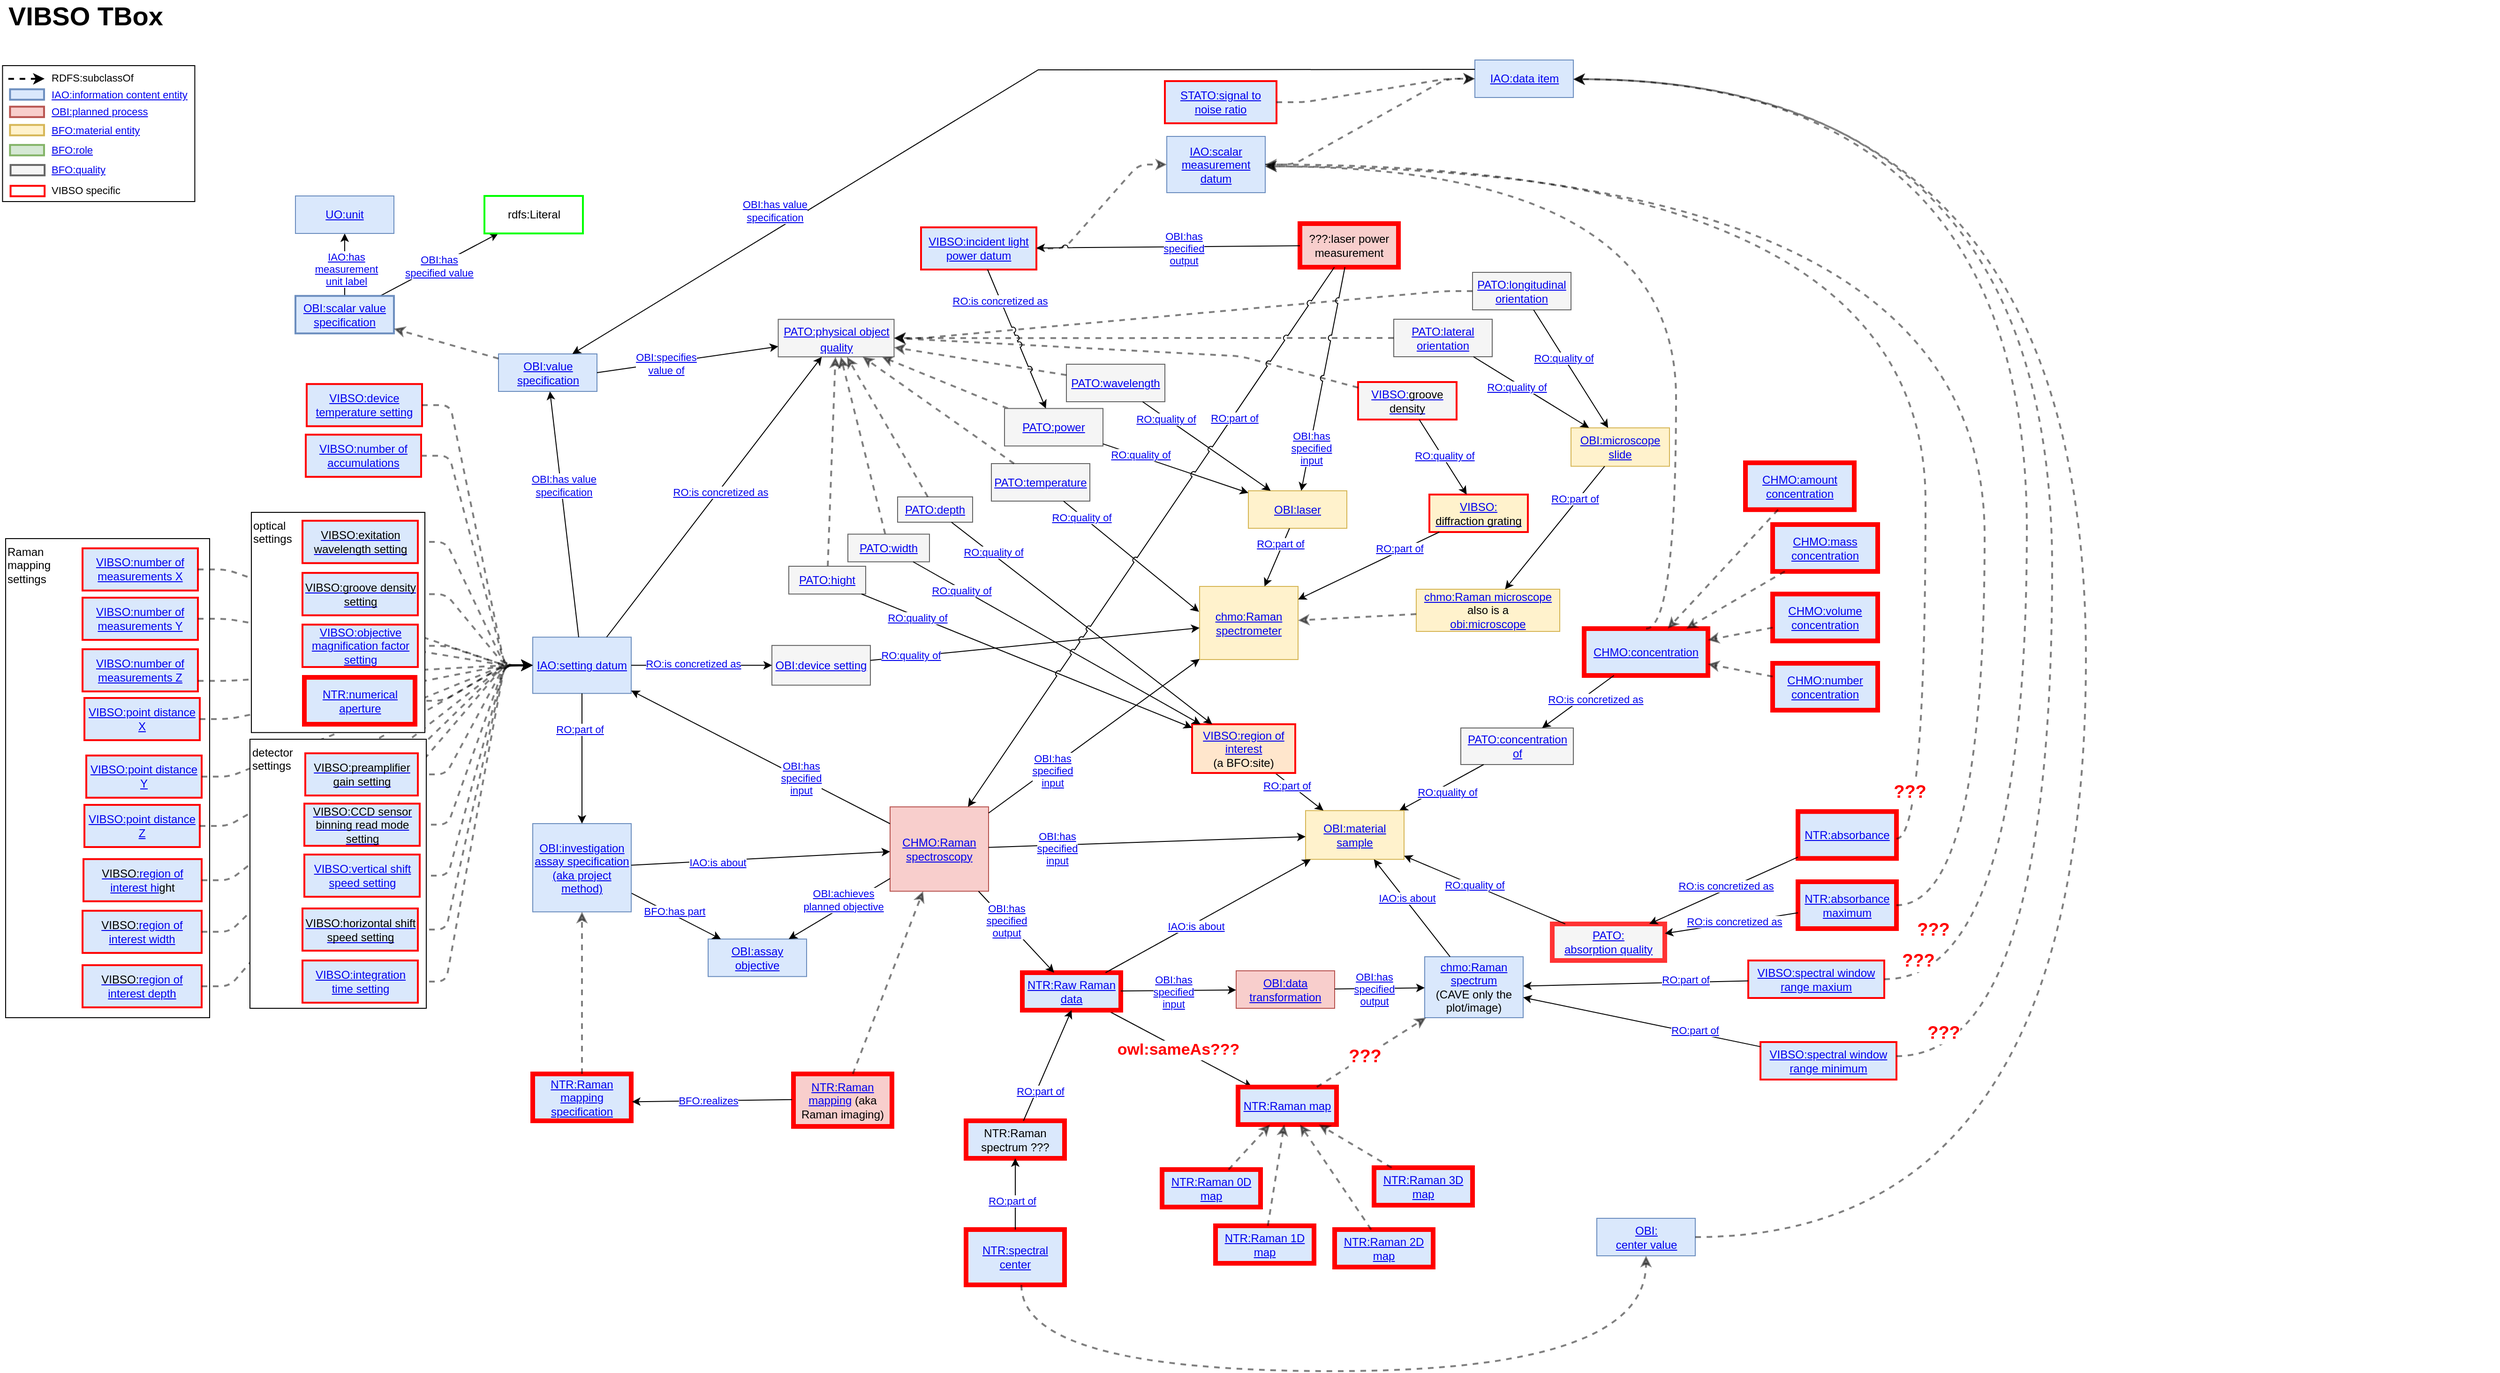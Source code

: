<mxfile version="22.1.2" type="device" pages="4">
  <diagram id="R2lEEEUBdFMjLlhIrx00" name="VIBSO T-Box">
    <mxGraphModel dx="2333" dy="8093" grid="0" gridSize="10" guides="1" tooltips="1" connect="1" arrows="1" fold="1" page="1" pageScale="1" pageWidth="4681" pageHeight="3300" math="0" shadow="0" extFonts="Permanent Marker^https://fonts.googleapis.com/css?family=Permanent+Marker">
      <root>
        <mxCell id="0" />
        <mxCell id="1" parent="0" />
        <mxCell id="yY9HiGbYDIGNY1c0d9uf-43" value="" style="group" parent="1" connectable="0" vertex="1">
          <mxGeometry x="26" y="-6002.5" width="217.5" height="511" as="geometry" />
        </mxCell>
        <mxCell id="yY9HiGbYDIGNY1c0d9uf-42" value="&lt;div&gt;Raman&lt;/div&gt;&lt;div&gt;mapping&lt;br&gt;&lt;/div&gt;&lt;div&gt;settings&lt;/div&gt;" style="whiteSpace=wrap;html=1;align=left;verticalAlign=top;fillColor=none;" parent="yY9HiGbYDIGNY1c0d9uf-43" vertex="1">
          <mxGeometry width="217.5" height="511" as="geometry" />
        </mxCell>
        <mxCell id="MnqXS4laW8NBQRzdhQM5-30" value="&lt;div style=&quot;font-size: 12px;&quot;&gt;&lt;a href=&quot;https://terminology.nfdi4chem.de/ts/ontologies/vibso/terms?iri=http%3A%2F%2Fpurl.obolibrary.org%2Fobo%2FVIBSO_0000020&quot;&gt;&lt;span style=&quot;font-size: 12px; color: rgb(0, 0, 0); font-weight: normal; text-decoration: none; font-family: &amp;quot;Arial&amp;quot;; font-style: normal; text-decoration-skip-ink: none;&quot;&gt;VIBSO:&lt;/span&gt;region of interest width&lt;/a&gt;&lt;/div&gt;" style="rounded=0;whiteSpace=wrap;html=1;fontSize=12;fontFamily=Helvetica;fillColor=#dae8fc;strokeColor=#FF0000;strokeWidth=2;verticalAlign=middle;" parent="yY9HiGbYDIGNY1c0d9uf-43" vertex="1">
          <mxGeometry x="82" y="396.93" width="127" height="45" as="geometry" />
        </mxCell>
        <mxCell id="MnqXS4laW8NBQRzdhQM5-44" value="&lt;div style=&quot;font-size: 12px;&quot;&gt;&lt;a href=&quot;https://terminology.nfdi4chem.de/ts/ontologies/vibso/terms?iri=http%3A%2F%2Fpurl.obolibrary.org%2Fobo%2FVIBSO_0000020&quot;&gt;&lt;span style=&quot;font-size: 12px; color: rgb(0, 0, 0); font-weight: normal; text-decoration: none; font-family: &amp;quot;Arial&amp;quot;; font-style: normal; text-decoration-skip-ink: none;&quot;&gt;VIBSO:&lt;/span&gt;region of interest hi&lt;/a&gt;ght&lt;/div&gt;" style="rounded=0;whiteSpace=wrap;html=1;fontSize=12;fontFamily=Helvetica;fillColor=#dae8fc;strokeColor=#FF0000;strokeWidth=2;verticalAlign=middle;" parent="yY9HiGbYDIGNY1c0d9uf-43" vertex="1">
          <mxGeometry x="83" y="341.84" width="126" height="45" as="geometry" />
        </mxCell>
        <mxCell id="MnqXS4laW8NBQRzdhQM5-45" value="&lt;div style=&quot;font-size: 12px;&quot;&gt;&lt;a href=&quot;https://terminology.nfdi4chem.de/ts/ontologies/vibso/terms?iri=http%3A%2F%2Fpurl.obolibrary.org%2Fobo%2FVIBSO_0000020&quot;&gt;&lt;span style=&quot;font-size: 12px; color: rgb(0, 0, 0); font-weight: normal; text-decoration: none; font-family: &amp;quot;Arial&amp;quot;; font-style: normal; text-decoration-skip-ink: none;&quot;&gt;VIBSO:&lt;/span&gt;region of interest depth&lt;/a&gt;&lt;/div&gt;" style="rounded=0;whiteSpace=wrap;html=1;fontSize=12;fontFamily=Helvetica;fillColor=#dae8fc;strokeColor=#FF0000;strokeWidth=2;verticalAlign=middle;" parent="yY9HiGbYDIGNY1c0d9uf-43" vertex="1">
          <mxGeometry x="82" y="455" width="127" height="45" as="geometry" />
        </mxCell>
        <mxCell id="yY9HiGbYDIGNY1c0d9uf-2" value="&lt;a href=&quot;https://terminology.nfdi4chem.de/ts/ontologies/vibso/terms?iri=http%3A%2F%2Fpurl.obolibrary.org%2Fobo%2FVIBSO_0000025&quot;&gt;VIBSO:number of measurements X&lt;/a&gt;" style="rounded=0;whiteSpace=wrap;html=1;fontSize=12;fontFamily=Helvetica;fillColor=#dae8fc;strokeColor=#FF0000;strokeWidth=2;verticalAlign=middle;" parent="yY9HiGbYDIGNY1c0d9uf-43" vertex="1">
          <mxGeometry x="82" y="10.37" width="123" height="45" as="geometry" />
        </mxCell>
        <mxCell id="yY9HiGbYDIGNY1c0d9uf-3" value="&lt;div style=&quot;font-size: 12px;&quot;&gt;&lt;a href=&quot;https://terminology.nfdi4chem.de/ts/ontologies/vibso/terms?iri=http%3A%2F%2Fpurl.obolibrary.org%2Fobo%2FVIBSO_0000026&quot;&gt;VIBSO:number of measurements Y&lt;br&gt;&lt;/a&gt;&lt;/div&gt;" style="rounded=0;whiteSpace=wrap;html=1;fontSize=12;fontFamily=Helvetica;fillColor=#dae8fc;strokeColor=#FF0000;strokeWidth=2;verticalAlign=middle;" parent="yY9HiGbYDIGNY1c0d9uf-43" vertex="1">
          <mxGeometry x="82" y="63.0" width="123" height="45" as="geometry" />
        </mxCell>
        <mxCell id="yY9HiGbYDIGNY1c0d9uf-4" value="&lt;div style=&quot;font-size: 12px;&quot;&gt;&lt;a href=&quot;https://terminology.nfdi4chem.de/ts/ontologies/vibso/terms?iri=http%3A%2F%2Fpurl.obolibrary.org%2Fobo%2FVIBSO_0000027&quot;&gt;VIBSO:number of measurements Z&lt;br&gt;&lt;/a&gt;&lt;/div&gt;" style="rounded=0;whiteSpace=wrap;html=1;fontSize=12;fontFamily=Helvetica;fillColor=#dae8fc;strokeColor=#FF0000;strokeWidth=2;verticalAlign=middle;" parent="yY9HiGbYDIGNY1c0d9uf-43" vertex="1">
          <mxGeometry x="82" y="118.0" width="123" height="45" as="geometry" />
        </mxCell>
        <mxCell id="yY9HiGbYDIGNY1c0d9uf-12" value="&lt;a href=&quot;https://terminology.nfdi4chem.de/ts/ontologies/vibso/terms?iri=http%3A%2F%2Fpurl.obolibrary.org%2Fobo%2FVIBSO_0000022&quot;&gt;VIBSO:point distance X&lt;/a&gt;" style="rounded=0;whiteSpace=wrap;html=1;fontSize=12;fontFamily=Helvetica;fillColor=#dae8fc;strokeColor=#FF0000;strokeWidth=2;verticalAlign=middle;" parent="yY9HiGbYDIGNY1c0d9uf-43" vertex="1">
          <mxGeometry x="84" y="170.0" width="123" height="45" as="geometry" />
        </mxCell>
        <mxCell id="yY9HiGbYDIGNY1c0d9uf-14" value="&lt;a href=&quot;https://terminology.nfdi4chem.de/ts/ontologies/vibso/terms?iri=http%3A%2F%2Fpurl.obolibrary.org%2Fobo%2FVIBSO_0000023&quot;&gt;VIBSO:point distance Y&lt;/a&gt;" style="rounded=0;whiteSpace=wrap;html=1;fontSize=12;fontFamily=Helvetica;fillColor=#dae8fc;strokeColor=#FF0000;strokeWidth=2;verticalAlign=middle;" parent="yY9HiGbYDIGNY1c0d9uf-43" vertex="1">
          <mxGeometry x="86" y="231.36" width="123" height="45" as="geometry" />
        </mxCell>
        <mxCell id="yY9HiGbYDIGNY1c0d9uf-15" value="&lt;div&gt;&lt;a href=&quot;https://terminology.nfdi4chem.de/ts/ontologies/vibso/terms?iri=http%3A%2F%2Fpurl.obolibrary.org%2Fobo%2FVIBSO_0000024&quot;&gt;VIBSO:point distance Z&lt;/a&gt;&lt;/div&gt;" style="rounded=0;whiteSpace=wrap;html=1;fontSize=12;fontFamily=Helvetica;fillColor=#dae8fc;strokeColor=#FF0000;strokeWidth=2;verticalAlign=middle;" parent="yY9HiGbYDIGNY1c0d9uf-43" vertex="1">
          <mxGeometry x="84" y="284.0" width="123" height="45" as="geometry" />
        </mxCell>
        <mxCell id="MnqXS4laW8NBQRzdhQM5-46" value="" style="endArrow=classic;html=1;dashed=1;strokeColor=#000000;strokeWidth=2;fontSize=14;fontFamily=Helvetica;edgeStyle=entityRelationEdgeStyle;opacity=50;" parent="1" source="MnqXS4laW8NBQRzdhQM5-44" target="QKKoRjnMVttNz9pZIT6n-13" edge="1">
          <mxGeometry width="50" height="50" relative="1" as="geometry">
            <mxPoint x="510" y="-5626.37" as="sourcePoint" />
            <mxPoint x="450" y="-5544.37" as="targetPoint" />
          </mxGeometry>
        </mxCell>
        <mxCell id="MnqXS4laW8NBQRzdhQM5-47" value="" style="endArrow=classic;html=1;dashed=1;strokeColor=#000000;strokeWidth=2;fontSize=14;fontFamily=Helvetica;edgeStyle=entityRelationEdgeStyle;opacity=50;" parent="1" source="MnqXS4laW8NBQRzdhQM5-30" target="QKKoRjnMVttNz9pZIT6n-13" edge="1">
          <mxGeometry width="50" height="50" relative="1" as="geometry">
            <mxPoint x="1327" y="-5939.37" as="sourcePoint" />
            <mxPoint x="450" y="-5544.37" as="targetPoint" />
          </mxGeometry>
        </mxCell>
        <mxCell id="MnqXS4laW8NBQRzdhQM5-50" value="" style="endArrow=classic;html=1;dashed=1;strokeColor=#000000;strokeWidth=2;fontSize=14;fontFamily=Helvetica;edgeStyle=entityRelationEdgeStyle;opacity=50;" parent="1" source="MnqXS4laW8NBQRzdhQM5-45" target="QKKoRjnMVttNz9pZIT6n-13" edge="1">
          <mxGeometry width="50" height="50" relative="1" as="geometry">
            <mxPoint x="780" y="-5697.37" as="sourcePoint" />
            <mxPoint x="450" y="-5544.37" as="targetPoint" />
          </mxGeometry>
        </mxCell>
        <mxCell id="yY9HiGbYDIGNY1c0d9uf-5" value="" style="endArrow=classic;html=1;dashed=1;strokeColor=#000000;strokeWidth=2;fontSize=14;fontFamily=Helvetica;edgeStyle=entityRelationEdgeStyle;opacity=50;" parent="1" source="yY9HiGbYDIGNY1c0d9uf-2" target="QKKoRjnMVttNz9pZIT6n-13" edge="1">
          <mxGeometry width="50" height="50" relative="1" as="geometry">
            <mxPoint x="437" y="-5583.37" as="sourcePoint" />
            <mxPoint x="937" y="-5939.37" as="targetPoint" />
          </mxGeometry>
        </mxCell>
        <mxCell id="yY9HiGbYDIGNY1c0d9uf-7" value="" style="endArrow=classic;html=1;dashed=1;strokeColor=#000000;strokeWidth=2;fontSize=14;fontFamily=Helvetica;edgeStyle=entityRelationEdgeStyle;opacity=50;exitX=1;exitY=0.75;exitDx=0;exitDy=0;" parent="1" source="yY9HiGbYDIGNY1c0d9uf-4" target="QKKoRjnMVttNz9pZIT6n-13" edge="1">
          <mxGeometry width="50" height="50" relative="1" as="geometry">
            <mxPoint x="441" y="-5460.37" as="sourcePoint" />
            <mxPoint x="957" y="-5919.37" as="targetPoint" />
          </mxGeometry>
        </mxCell>
        <mxCell id="yY9HiGbYDIGNY1c0d9uf-6" value="" style="endArrow=classic;html=1;dashed=1;strokeColor=#000000;strokeWidth=2;fontSize=14;fontFamily=Helvetica;edgeStyle=entityRelationEdgeStyle;opacity=50;" parent="1" source="yY9HiGbYDIGNY1c0d9uf-3" target="QKKoRjnMVttNz9pZIT6n-13" edge="1">
          <mxGeometry width="50" height="50" relative="1" as="geometry">
            <mxPoint x="439" y="-5517.37" as="sourcePoint" />
            <mxPoint x="947" y="-5929.37" as="targetPoint" />
          </mxGeometry>
        </mxCell>
        <mxCell id="yY9HiGbYDIGNY1c0d9uf-16" value="" style="endArrow=classic;html=1;dashed=1;strokeColor=#000000;strokeWidth=2;fontSize=14;fontFamily=Helvetica;edgeStyle=entityRelationEdgeStyle;opacity=50;" parent="1" source="yY9HiGbYDIGNY1c0d9uf-14" target="QKKoRjnMVttNz9pZIT6n-13" edge="1">
          <mxGeometry width="50" height="50" relative="1" as="geometry">
            <mxPoint x="461" y="-5291.37" as="sourcePoint" />
            <mxPoint x="937" y="-5939.37" as="targetPoint" />
          </mxGeometry>
        </mxCell>
        <mxCell id="yY9HiGbYDIGNY1c0d9uf-17" value="" style="endArrow=classic;html=1;dashed=1;strokeColor=#000000;strokeWidth=2;fontSize=14;fontFamily=Helvetica;edgeStyle=entityRelationEdgeStyle;opacity=50;" parent="1" source="yY9HiGbYDIGNY1c0d9uf-15" target="QKKoRjnMVttNz9pZIT6n-13" edge="1">
          <mxGeometry width="50" height="50" relative="1" as="geometry">
            <mxPoint x="471" y="-5281.37" as="sourcePoint" />
            <mxPoint x="947" y="-5929.37" as="targetPoint" />
          </mxGeometry>
        </mxCell>
        <mxCell id="yY9HiGbYDIGNY1c0d9uf-13" value="" style="endArrow=classic;html=1;dashed=1;strokeColor=#000000;strokeWidth=2;fontSize=14;fontFamily=Helvetica;edgeStyle=entityRelationEdgeStyle;opacity=50;" parent="1" source="yY9HiGbYDIGNY1c0d9uf-12" target="QKKoRjnMVttNz9pZIT6n-13" edge="1">
          <mxGeometry width="50" height="50" relative="1" as="geometry">
            <mxPoint x="448" y="-5340.37" as="sourcePoint" />
            <mxPoint x="937" y="-5939.37" as="targetPoint" />
          </mxGeometry>
        </mxCell>
        <mxCell id="M2NuF1pntOAMJRWihoIL-17" value="" style="endArrow=classic;html=1;dashed=1;strokeColor=#000000;strokeWidth=2;fontSize=14;fontFamily=Helvetica;opacity=50;" parent="1" source="fdevJqxyKwK1-lTB1GL0-1" target="QKKoRjnMVttNz9pZIT6n-105" edge="1">
          <mxGeometry width="50" height="50" relative="1" as="geometry">
            <mxPoint x="1202.5" y="-5834.63" as="sourcePoint" />
            <mxPoint x="1309.5" y="-6209.63" as="targetPoint" />
            <Array as="points" />
          </mxGeometry>
        </mxCell>
        <mxCell id="yY9HiGbYDIGNY1c0d9uf-52" value="" style="endArrow=classic;html=1;dashed=1;strokeColor=#000000;strokeWidth=2;fontSize=14;fontFamily=Helvetica;opacity=50;" parent="1" source="MnqXS4laW8NBQRzdhQM5-39" target="QKKoRjnMVttNz9pZIT6n-105" edge="1">
          <mxGeometry width="50" height="50" relative="1" as="geometry">
            <mxPoint x="857.5" y="-5931" as="sourcePoint" />
            <mxPoint x="1043.5" y="-6167" as="targetPoint" />
            <Array as="points" />
          </mxGeometry>
        </mxCell>
        <mxCell id="yY9HiGbYDIGNY1c0d9uf-50" value="" style="endArrow=classic;html=1;dashed=1;strokeColor=#000000;strokeWidth=2;fontSize=14;fontFamily=Helvetica;opacity=50;" parent="1" source="MnqXS4laW8NBQRzdhQM5-34" target="QKKoRjnMVttNz9pZIT6n-105" edge="1">
          <mxGeometry width="50" height="50" relative="1" as="geometry">
            <mxPoint x="1176.5" y="-6007" as="sourcePoint" />
            <mxPoint x="1121.5" y="-6187" as="targetPoint" />
            <Array as="points" />
          </mxGeometry>
        </mxCell>
        <mxCell id="MnqXS4laW8NBQRzdhQM5-34" value="&lt;div&gt;&lt;a href=&quot;https://terminology.nfdi4chem.de/ts/ontologies/pato/terms?iri=http%3A%2F%2Fpurl.obolibrary.org%2Fobo%2FPATO_0000921&quot;&gt;PATO:width&lt;/a&gt;&lt;/div&gt;" style="rounded=0;whiteSpace=wrap;html=1;fontSize=12;fontFamily=Helvetica;fillColor=#f5f5f5;strokeColor=#666666;strokeWidth=1;fontColor=#333333;" parent="1" vertex="1">
          <mxGeometry x="924" y="-6007.25" width="87" height="29.5" as="geometry" />
        </mxCell>
        <mxCell id="-qVNJrEobh2uuxl9ESg2-33" value="&lt;div style=&quot;font-size: 12px;&quot;&gt;&lt;a href=&quot;https://terminology.nfdi4chem.de/ts/ontologies/pato/terms?iri=http%3A%2F%2Fpurl.obolibrary.org%2Fobo%2FPATO_0002497&quot;&gt;PATO:lateral orientation&lt;/a&gt;&lt;/div&gt;" style="rounded=0;whiteSpace=wrap;html=1;fontSize=12;fontFamily=Helvetica;fillColor=#f5f5f5;strokeColor=#666666;strokeWidth=1;fontColor=#333333;" parent="1" vertex="1">
          <mxGeometry x="1506" y="-6236.5" width="105" height="40" as="geometry" />
        </mxCell>
        <mxCell id="-qVNJrEobh2uuxl9ESg2-34" value="&lt;div style=&quot;font-size: 12px;&quot;&gt;&lt;a href=&quot;https://terminology.nfdi4chem.de/ts/ontologies/pato/terms?iri=http%3A%2F%2Fpurl.obolibrary.org%2Fobo%2FPATO_0005024&quot;&gt;PATO:longitudinal orientation&lt;/a&gt;&lt;/div&gt;" style="rounded=0;whiteSpace=wrap;html=1;fontSize=12;fontFamily=Helvetica;fillColor=#f5f5f5;strokeColor=#666666;strokeWidth=1;fontColor=#333333;" parent="1" vertex="1">
          <mxGeometry x="1590" y="-6286.5" width="105" height="40" as="geometry" />
        </mxCell>
        <mxCell id="-qVNJrEobh2uuxl9ESg2-38" value="&lt;a href=&quot;https://terminology.nfdi4chem.de/ts/ontologies/pato/terms?iri=http%3A%2F%2Fpurl.obolibrary.org%2Fobo%2FPATO_0000033&quot;&gt;PATO:concentration of&lt;/a&gt;" style="rounded=0;whiteSpace=wrap;html=1;glass=0;fillColor=#f5f5f5;fontStyle=0;fontSize=12;shadow=0;strokeColor=#666666;strokeWidth=1;fontColor=#333333;fontFamily=Helvetica;" parent="1" vertex="1">
          <mxGeometry x="1577.5" y="-5800.5" width="120" height="39" as="geometry" />
        </mxCell>
        <mxCell id="-qVNJrEobh2uuxl9ESg2-43" value="&lt;div style=&quot;font-size: 12px;&quot;&gt;&lt;a href=&quot;https://terminology.nfdi4chem.de/ts/ontologies/chmo/terms?iri=http%3A%2F%2Fpurl.obolibrary.org%2Fobo%2FCHMO_0001814&quot;&gt;chmo:Raman microscope&lt;/a&gt;&lt;/div&gt;&lt;div style=&quot;font-size: 12px;&quot;&gt;also is a&lt;/div&gt;&lt;div style=&quot;font-size: 12px;&quot;&gt;&lt;a href=&quot;https://terminology.nfdi4chem.de/ts/ontologies/obi/terms?iri=http%3A%2F%2Fpurl.obolibrary.org%2Fobo%2FOBI_0400169&quot;&gt;obi:microscope&lt;/a&gt;&lt;/div&gt;" style="rounded=0;whiteSpace=wrap;html=1;glass=0;fillColor=#fff2cc;fontStyle=0;fontSize=12;shadow=0;strokeColor=#d6b656;strokeWidth=1;fontFamily=Helvetica;" parent="1" vertex="1">
          <mxGeometry x="1530" y="-5948.5" width="153" height="45" as="geometry" />
        </mxCell>
        <mxCell id="-qVNJrEobh2uuxl9ESg2-47" value="" style="endArrow=classic;html=1;dashed=1;strokeColor=#000000;strokeWidth=2;fontSize=12;fontFamily=Helvetica;opacity=50;" parent="1" source="-qVNJrEobh2uuxl9ESg2-43" target="QKKoRjnMVttNz9pZIT6n-5" edge="1">
          <mxGeometry width="50" height="50" relative="1" as="geometry">
            <mxPoint x="2586.75" y="-6195.75" as="sourcePoint" />
            <mxPoint x="2358" y="-6149" as="targetPoint" />
          </mxGeometry>
        </mxCell>
        <mxCell id="-qVNJrEobh2uuxl9ESg2-92" style="rounded=0;orthogonalLoop=1;jettySize=auto;html=1;fontSize=14;" parent="1" source="-qVNJrEobh2uuxl9ESg2-38" target="QKKoRjnMVttNz9pZIT6n-18" edge="1">
          <mxGeometry relative="1" as="geometry">
            <mxPoint x="777.0" y="-5084.13" as="sourcePoint" />
            <mxPoint x="1391.372" y="-5679.63" as="targetPoint" />
            <Array as="points" />
          </mxGeometry>
        </mxCell>
        <mxCell id="ZohvazpdTZFu37mFLmDg-8" value="&lt;div style=&quot;font-size: 11px;&quot;&gt;&lt;a href=&quot;https://terminology.nfdi4chem.de/ts/ontologies/ro/props?iri=http%3A%2F%2Fpurl.obolibrary.org%2Fobo%2FRO_0000080&quot;&gt;RO:quality of&lt;/a&gt;&lt;/div&gt;" style="edgeLabel;html=1;align=center;verticalAlign=middle;resizable=0;points=[];" parent="-qVNJrEobh2uuxl9ESg2-92" vertex="1" connectable="0">
          <mxGeometry x="-0.035" y="6" relative="1" as="geometry">
            <mxPoint x="1" as="offset" />
          </mxGeometry>
        </mxCell>
        <mxCell id="-qVNJrEobh2uuxl9ESg2-97" value="&lt;a href=&quot;https://terminology.nfdi4chem.de/ts/ontologies/vibso/terms?iri=http%3A%2F%2Fpurl.obolibrary.org%2Fobo%2FOBI_0400170&quot;&gt;OBI:microscope slide&lt;/a&gt;" style="rounded=0;whiteSpace=wrap;html=1;glass=0;fillColor=#fff2cc;fontStyle=0;fontSize=12;shadow=0;strokeColor=#d6b656;strokeWidth=1;fontFamily=Helvetica;" parent="1" vertex="1">
          <mxGeometry x="1695" y="-6120.66" width="105" height="41" as="geometry" />
        </mxCell>
        <mxCell id="-qVNJrEobh2uuxl9ESg2-99" style="rounded=0;orthogonalLoop=1;jettySize=auto;html=1;fontSize=12;" parent="1" source="-qVNJrEobh2uuxl9ESg2-34" target="-qVNJrEobh2uuxl9ESg2-97" edge="1">
          <mxGeometry relative="1" as="geometry">
            <mxPoint x="1906.75" y="-6100.88" as="sourcePoint" />
            <mxPoint x="2599.75" y="-6226.63" as="targetPoint" />
          </mxGeometry>
        </mxCell>
        <mxCell id="ZohvazpdTZFu37mFLmDg-11" value="&lt;div style=&quot;font-size: 11px;&quot;&gt;&lt;a href=&quot;https://terminology.nfdi4chem.de/ts/ontologies/ro/props?iri=http%3A%2F%2Fpurl.obolibrary.org%2Fobo%2FRO_0000080&quot;&gt;RO:quality of&lt;/a&gt;&lt;/div&gt;" style="edgeLabel;html=1;align=center;verticalAlign=middle;resizable=0;points=[];" parent="-qVNJrEobh2uuxl9ESg2-99" vertex="1" connectable="0">
          <mxGeometry x="-0.195" y="-1" relative="1" as="geometry">
            <mxPoint as="offset" />
          </mxGeometry>
        </mxCell>
        <mxCell id="-qVNJrEobh2uuxl9ESg2-101" style="rounded=0;orthogonalLoop=1;jettySize=auto;html=1;fontSize=12;" parent="1" source="-qVNJrEobh2uuxl9ESg2-33" target="-qVNJrEobh2uuxl9ESg2-97" edge="1">
          <mxGeometry relative="1" as="geometry">
            <mxPoint x="2345.25" y="-5690.38" as="sourcePoint" />
            <mxPoint x="2630.75" y="-5953.38" as="targetPoint" />
          </mxGeometry>
        </mxCell>
        <mxCell id="ZohvazpdTZFu37mFLmDg-10" value="&lt;div style=&quot;font-size: 11px;&quot;&gt;&lt;a href=&quot;https://terminology.nfdi4chem.de/ts/ontologies/ro/props?iri=http%3A%2F%2Fpurl.obolibrary.org%2Fobo%2FRO_0000080&quot;&gt;RO:quality of&lt;/a&gt;&lt;/div&gt;" style="edgeLabel;html=1;align=center;verticalAlign=middle;resizable=0;points=[];" parent="-qVNJrEobh2uuxl9ESg2-101" vertex="1" connectable="0">
          <mxGeometry x="-0.217" y="-4" relative="1" as="geometry">
            <mxPoint y="-1" as="offset" />
          </mxGeometry>
        </mxCell>
        <mxCell id="-qVNJrEobh2uuxl9ESg2-114" style="edgeStyle=none;rounded=0;sketch=0;orthogonalLoop=1;jettySize=auto;html=1;exitX=0.5;exitY=0;exitDx=0;exitDy=0;fontSize=12;strokeColor=#000000;strokeWidth=1;" parent="1" source="-qVNJrEobh2uuxl9ESg2-33" target="-qVNJrEobh2uuxl9ESg2-33" edge="1">
          <mxGeometry relative="1" as="geometry" />
        </mxCell>
        <mxCell id="-qVNJrEobh2uuxl9ESg2-142" value="&lt;div style=&quot;font-size: 12px;&quot;&gt;&lt;a href=&quot;https://terminology.nfdi4chem.de/ts/ontologies/vibso/terms?iri=http%3A%2F%2Fpurl.obolibrary.org%2Fobo%2FVIBSO_0000006&quot;&gt;VIBSO:device temperature setting&lt;span style=&quot;font-size: 12px; color: rgb(0, 0, 0); font-weight: normal; text-decoration: none; font-style: normal; text-decoration-skip-ink: none;&quot;&gt;&lt;br style=&quot;font-size: 12px;&quot;&gt;&lt;/span&gt;&lt;/a&gt;&lt;/div&gt;" style="rounded=0;whiteSpace=wrap;html=1;fontSize=12;fontFamily=Helvetica;fillColor=#dae8fc;strokeColor=#FF0000;strokeWidth=2;verticalAlign=middle;" parent="1" vertex="1">
          <mxGeometry x="347" y="-6167.37" width="123" height="45" as="geometry" />
        </mxCell>
        <mxCell id="Ohz4nThSJCRxAfsm-9E9-1" value="&lt;a href=&quot;https://terminology.nfdi4chem.de/ts/ontologies/vibso/terms?iri=http%3A%2F%2Fpurl.obolibrary.org%2Fobo%2FVIBSO_0000016&quot;&gt;VIBSO:spectral window range minimum&lt;/a&gt;" style="rounded=0;whiteSpace=wrap;html=1;fillColor=#dae8fc;strokeColor=#FF0000;strokeWidth=2;fontSize=12;" parent="1" vertex="1">
          <mxGeometry x="1897" y="-5465.5" width="145" height="40" as="geometry" />
        </mxCell>
        <mxCell id="86rUVxohuHS5CdAOukHg-3" value="&lt;a href=&quot;https://terminology.nfdi4chem.de/ts/ontologies/vibso/terms?iri=http%3A%2F%2Fpurl.obolibrary.org%2Fobo%2FVIBSO_0000015&quot;&gt;VIBSO:spectral window range maxium&lt;/a&gt;" style="rounded=0;whiteSpace=wrap;html=1;fillColor=#dae8fc;strokeColor=#FF0000;strokeWidth=2;fontSize=12;" parent="1" vertex="1">
          <mxGeometry x="1884" y="-5552.5" width="145" height="40" as="geometry" />
        </mxCell>
        <mxCell id="fdevJqxyKwK1-lTB1GL0-1" value="&lt;a href=&quot;https://terminology.nfdi4chem.de/ts/ontologies/pato/terms?iri=http%3A%2F%2Fpurl.obolibrary.org%2Fobo%2FPATO_0001024&quot;&gt;PATO:power&lt;/a&gt;" style="rounded=0;whiteSpace=wrap;html=1;glass=0;fillColor=#f5f5f5;fontStyle=0;fontSize=12;shadow=0;strokeColor=#666666;strokeWidth=1;fontColor=#333333;fontFamily=Helvetica;" parent="1" vertex="1">
          <mxGeometry x="1091" y="-6141.29" width="105" height="40" as="geometry" />
        </mxCell>
        <mxCell id="QKKoRjnMVttNz9pZIT6n-1" value="&lt;div&gt;&lt;a href=&quot;https://terminology.nfdi4chem.de/ts/ontologies/vibso/terms?iri=http%3A%2F%2Fpurl.obolibrary.org%2Fobo%2FCHMO_0000656&quot;&gt;CHMO:Raman spectroscopy&lt;/a&gt;&lt;/div&gt;" style="rounded=0;whiteSpace=wrap;html=1;fillColor=#f8cecc;strokeColor=#b85450;" parent="1" vertex="1">
          <mxGeometry x="969" y="-5716.37" width="105" height="90" as="geometry" />
        </mxCell>
        <mxCell id="HSRpBaIqdERPjxUPZWGu-26" style="rounded=0;orthogonalLoop=1;jettySize=auto;html=1;" parent="1" source="QKKoRjnMVttNz9pZIT6n-2" target="wu6-uM-ZaK9YjNjoD32W-161" edge="1">
          <mxGeometry relative="1" as="geometry" />
        </mxCell>
        <mxCell id="HSRpBaIqdERPjxUPZWGu-27" value="&lt;b&gt;&lt;font style=&quot;font-size: 17px;&quot; color=&quot;#ff0000&quot;&gt;owl:sameAs???&lt;/font&gt;&lt;/b&gt;" style="edgeLabel;html=1;align=center;verticalAlign=middle;resizable=0;points=[];" parent="HSRpBaIqdERPjxUPZWGu-26" connectable="0" vertex="1">
          <mxGeometry x="0.261" y="1" relative="1" as="geometry">
            <mxPoint x="-23" y="-9" as="offset" />
          </mxGeometry>
        </mxCell>
        <mxCell id="QKKoRjnMVttNz9pZIT6n-2" value="&lt;a href=&quot;https://github.com/NFDI4Chem/VibrationalSpectroscopyOntology/issues/77&quot;&gt;NTR:Raw Raman data&lt;/a&gt;" style="rounded=0;whiteSpace=wrap;html=1;fillColor=#dae8fc;strokeColor=#FF0000;arcSize=15;glass=0;shadow=0;strokeWidth=5;align=center;" parent="1" vertex="1">
          <mxGeometry x="1110" y="-5539.5" width="105" height="40" as="geometry" />
        </mxCell>
        <mxCell id="QKKoRjnMVttNz9pZIT6n-3" style="rounded=0;orthogonalLoop=1;jettySize=auto;html=1;jumpStyle=arc;" parent="1" source="QKKoRjnMVttNz9pZIT6n-1" target="QKKoRjnMVttNz9pZIT6n-2" edge="1">
          <mxGeometry relative="1" as="geometry">
            <mxPoint x="1586.72" y="-5549.17" as="sourcePoint" />
            <mxPoint x="2084.47" y="-5622.84" as="targetPoint" />
            <Array as="points" />
          </mxGeometry>
        </mxCell>
        <mxCell id="ZohvazpdTZFu37mFLmDg-19" value="&lt;div&gt;&lt;a href=&quot;https://terminology.nfdi4chem.de/ts/ontologies/obi/props?iri=http%3A%2F%2Fpurl.obolibrary.org%2Fobo%2FOBI_0000299&quot;&gt;OBI:has &lt;br&gt;&lt;/a&gt;&lt;/div&gt;&lt;div&gt;&lt;a href=&quot;https://terminology.nfdi4chem.de/ts/ontologies/obi/props?iri=http%3A%2F%2Fpurl.obolibrary.org%2Fobo%2FOBI_0000299&quot;&gt;specified &lt;br&gt;&lt;/a&gt;&lt;/div&gt;&lt;div&gt;&lt;a href=&quot;https://terminology.nfdi4chem.de/ts/ontologies/obi/props?iri=http%3A%2F%2Fpurl.obolibrary.org%2Fobo%2FOBI_0000299&quot;&gt;output&lt;/a&gt;&lt;/div&gt;" style="edgeLabel;html=1;align=center;verticalAlign=middle;resizable=0;points=[];" parent="QKKoRjnMVttNz9pZIT6n-3" vertex="1" connectable="0">
          <mxGeometry x="-0.293" y="1" relative="1" as="geometry">
            <mxPoint y="1" as="offset" />
          </mxGeometry>
        </mxCell>
        <mxCell id="QKKoRjnMVttNz9pZIT6n-5" value="&lt;a href=&quot;https://terminology.nfdi4chem.de/ts/ontologies/chmo/terms?iri=http%3A%2F%2Fpurl.obolibrary.org%2Fobo%2FCHMO_0001235&quot;&gt;chmo:Raman spectrometer&lt;/a&gt;" style="rounded=0;whiteSpace=wrap;html=1;fillColor=#fff2cc;strokeColor=#d6b656;" parent="1" vertex="1">
          <mxGeometry x="1299" y="-5951.5" width="105" height="78" as="geometry" />
        </mxCell>
        <mxCell id="QKKoRjnMVttNz9pZIT6n-6" style="rounded=0;orthogonalLoop=1;jettySize=auto;html=1;jumpStyle=arc;strokeColor=#000000;fontColor=#000000;" parent="1" source="QKKoRjnMVttNz9pZIT6n-1" target="QKKoRjnMVttNz9pZIT6n-5" edge="1">
          <mxGeometry relative="1" as="geometry">
            <mxPoint x="1055.42" y="-5701.81" as="sourcePoint" />
            <mxPoint x="1423" y="-6112.5" as="targetPoint" />
          </mxGeometry>
        </mxCell>
        <mxCell id="ZohvazpdTZFu37mFLmDg-22" value="&lt;div class=&quot;node-metadata-label&quot;&gt;&lt;/div&gt;&lt;div class=&quot;col-sm-8 col-md-9 node-metadata-value&quot;&gt;&lt;a href=&quot;https://terminology.nfdi4chem.de/ts/ontologies/obi/props?iri=http%3A%2F%2Fpurl.obolibrary.org%2Fobo%2FOBI_0000293&quot;&gt;OBI:has &lt;br&gt;&lt;/a&gt;&lt;/div&gt;&lt;div class=&quot;col-sm-8 col-md-9 node-metadata-value&quot;&gt;&lt;a href=&quot;https://terminology.nfdi4chem.de/ts/ontologies/obi/props?iri=http%3A%2F%2Fpurl.obolibrary.org%2Fobo%2FOBI_0000293&quot;&gt;specified &lt;br&gt;&lt;/a&gt;&lt;/div&gt;&lt;div class=&quot;col-sm-8 col-md-9 node-metadata-value&quot;&gt;&lt;a href=&quot;https://terminology.nfdi4chem.de/ts/ontologies/obi/props?iri=http%3A%2F%2Fpurl.obolibrary.org%2Fobo%2FOBI_0000293&quot;&gt;input&lt;/a&gt;&lt;/div&gt;" style="edgeLabel;html=1;align=center;verticalAlign=middle;resizable=0;points=[];" parent="QKKoRjnMVttNz9pZIT6n-6" vertex="1" connectable="0">
          <mxGeometry x="-0.416" y="-3" relative="1" as="geometry">
            <mxPoint as="offset" />
          </mxGeometry>
        </mxCell>
        <mxCell id="QKKoRjnMVttNz9pZIT6n-8" value="&lt;a href=&quot;https://terminology.nfdi4chem.de/ts/ontologies/obi/terms?iri=http%3A%2F%2Fpurl.obolibrary.org%2Fobo%2FOBI_0000654&quot;&gt;OBI:device setting&lt;/a&gt;" style="rounded=0;whiteSpace=wrap;html=1;fillColor=#f5f5f5;strokeColor=#666666;fontColor=#333333;" parent="1" vertex="1">
          <mxGeometry x="843" y="-5888.56" width="105" height="42.38" as="geometry" />
        </mxCell>
        <mxCell id="QKKoRjnMVttNz9pZIT6n-11" style="rounded=0;orthogonalLoop=1;jettySize=auto;html=1;" parent="1" source="QKKoRjnMVttNz9pZIT6n-8" target="QKKoRjnMVttNz9pZIT6n-5" edge="1">
          <mxGeometry relative="1" as="geometry">
            <mxPoint x="1099" y="-5791.5" as="sourcePoint" />
            <mxPoint x="1631.75" y="-6029" as="targetPoint" />
            <Array as="points" />
          </mxGeometry>
        </mxCell>
        <mxCell id="yY9HiGbYDIGNY1c0d9uf-59" value="&lt;div style=&quot;font-size: 11px;&quot;&gt;&lt;a href=&quot;https://terminology.nfdi4chem.de/ts/ontologies/ro/props?iri=http%3A%2F%2Fpurl.obolibrary.org%2Fobo%2FRO_0000080&quot;&gt;RO:quality of&lt;/a&gt;&lt;/div&gt;" style="edgeLabel;html=1;align=center;verticalAlign=middle;resizable=0;points=[];" parent="QKKoRjnMVttNz9pZIT6n-11" connectable="0" vertex="1">
          <mxGeometry x="-0.698" y="-4" relative="1" as="geometry">
            <mxPoint x="-11" y="-4" as="offset" />
          </mxGeometry>
        </mxCell>
        <mxCell id="QKKoRjnMVttNz9pZIT6n-13" value="&lt;div&gt;&lt;a href=&quot;https://terminology.nfdi4chem.de/ts/ontologies/vibso/terms?iri=http%3A%2F%2Fpurl.obolibrary.org%2Fobo%2FIAO_0000140&quot;&gt;IAO:setting datum&lt;/a&gt;&lt;br&gt;&lt;/div&gt;" style="rounded=0;whiteSpace=wrap;html=1;fillColor=#dae8fc;strokeColor=#6c8ebf;arcSize=15;glass=0;shadow=0;" parent="1" vertex="1">
          <mxGeometry x="588" y="-5897.37" width="105" height="60" as="geometry" />
        </mxCell>
        <mxCell id="QKKoRjnMVttNz9pZIT6n-18" value="&lt;a href=&quot;https://terminology.nfdi4chem.de/ts/ontologies/obi/terms?iri=http%3A%2F%2Fpurl.obolibrary.org%2Fobo%2FOBI_0000747&quot;&gt;OBI:material sample&lt;/a&gt;" style="rounded=0;whiteSpace=wrap;html=1;fillColor=#fff2cc;strokeColor=#d6b656;" parent="1" vertex="1">
          <mxGeometry x="1412" y="-5712.37" width="105" height="52" as="geometry" />
        </mxCell>
        <mxCell id="QKKoRjnMVttNz9pZIT6n-19" value="" style="rounded=0;orthogonalLoop=1;jettySize=auto;html=1;" parent="1" source="QKKoRjnMVttNz9pZIT6n-1" target="QKKoRjnMVttNz9pZIT6n-18" edge="1">
          <mxGeometry relative="1" as="geometry">
            <mxPoint x="1646.47" y="-5759" as="sourcePoint" />
            <mxPoint x="1805.47" y="-5636" as="targetPoint" />
          </mxGeometry>
        </mxCell>
        <mxCell id="ZohvazpdTZFu37mFLmDg-21" value="&lt;div class=&quot;node-metadata-label&quot;&gt;&lt;/div&gt;&lt;div class=&quot;col-sm-8 col-md-9 node-metadata-value&quot;&gt;&lt;a href=&quot;https://terminology.nfdi4chem.de/ts/ontologies/obi/props?iri=http%3A%2F%2Fpurl.obolibrary.org%2Fobo%2FOBI_0000293&quot;&gt;OBI:has &lt;br&gt;&lt;/a&gt;&lt;/div&gt;&lt;div class=&quot;col-sm-8 col-md-9 node-metadata-value&quot;&gt;&lt;a href=&quot;https://terminology.nfdi4chem.de/ts/ontologies/obi/props?iri=http%3A%2F%2Fpurl.obolibrary.org%2Fobo%2FOBI_0000293&quot;&gt;specified &lt;br&gt;&lt;/a&gt;&lt;/div&gt;&lt;div class=&quot;col-sm-8 col-md-9 node-metadata-value&quot;&gt;&lt;a href=&quot;https://terminology.nfdi4chem.de/ts/ontologies/obi/props?iri=http%3A%2F%2Fpurl.obolibrary.org%2Fobo%2FOBI_0000293&quot;&gt;input&lt;/a&gt;&lt;/div&gt;" style="edgeLabel;html=1;align=center;verticalAlign=middle;resizable=0;points=[];" parent="QKKoRjnMVttNz9pZIT6n-19" vertex="1" connectable="0">
          <mxGeometry x="-0.567" y="-3" relative="1" as="geometry">
            <mxPoint as="offset" />
          </mxGeometry>
        </mxCell>
        <mxCell id="QKKoRjnMVttNz9pZIT6n-24" value="&lt;div&gt;&lt;a href=&quot;https://terminology.nfdi4chem.de/ts/ontologies/chmo/terms?iri=http%3A%2F%2Fpurl.obolibrary.org%2Fobo%2FCHMO_0000823&quot;&gt;chmo:Raman spectrum&lt;/a&gt;&lt;/div&gt;&lt;div&gt;(CAVE only the plot/image)&lt;br&gt;&lt;/div&gt;" style="rounded=0;whiteSpace=wrap;html=1;fillColor=#dae8fc;strokeColor=#6c8ebf;arcSize=15;glass=0;shadow=0;" parent="1" vertex="1">
          <mxGeometry x="1539" y="-5556.5" width="105" height="65" as="geometry" />
        </mxCell>
        <mxCell id="QKKoRjnMVttNz9pZIT6n-34" value="&lt;a href=&quot;https://terminology.nfdi4chem.de/ts/search?q=assay%20objective&amp;amp;ontology=OBI&quot;&gt;OBI:assay objective&lt;/a&gt;" style="rounded=0;whiteSpace=wrap;html=1;fillColor=#dae8fc;strokeColor=#6c8ebf;" parent="1" vertex="1">
          <mxGeometry x="775" y="-5575.37" width="105" height="40" as="geometry" />
        </mxCell>
        <mxCell id="QKKoRjnMVttNz9pZIT6n-37" style="edgeStyle=orthogonalEdgeStyle;rounded=0;orthogonalLoop=1;jettySize=auto;html=1;exitX=0.5;exitY=1;exitDx=0;exitDy=0;" parent="1" source="QKKoRjnMVttNz9pZIT6n-34" target="QKKoRjnMVttNz9pZIT6n-34" edge="1">
          <mxGeometry relative="1" as="geometry" />
        </mxCell>
        <mxCell id="QKKoRjnMVttNz9pZIT6n-49" style="rounded=0;orthogonalLoop=1;jettySize=auto;html=1;jumpStyle=arc;strokeColor=#000000;fontColor=#000000;" parent="1" source="QKKoRjnMVttNz9pZIT6n-2" target="QKKoRjnMVttNz9pZIT6n-18" edge="1">
          <mxGeometry relative="1" as="geometry">
            <mxPoint x="1311.97" y="-5335.64" as="sourcePoint" />
            <mxPoint x="1620" y="-5384.374" as="targetPoint" />
            <Array as="points" />
          </mxGeometry>
        </mxCell>
        <mxCell id="ZohvazpdTZFu37mFLmDg-7" value="&lt;div&gt;&lt;a href=&quot;https://terminology.nfdi4chem.de/ts/ontologies/iao/props?iri=http%3A%2F%2Fpurl.obolibrary.org%2Fobo%2FIAO_0000136&quot;&gt;IAO:is about&lt;/a&gt;&lt;/div&gt;" style="edgeLabel;html=1;align=center;verticalAlign=middle;resizable=0;points=[];" parent="QKKoRjnMVttNz9pZIT6n-49" vertex="1" connectable="0">
          <mxGeometry x="-0.128" y="-2" relative="1" as="geometry">
            <mxPoint y="1" as="offset" />
          </mxGeometry>
        </mxCell>
        <mxCell id="QKKoRjnMVttNz9pZIT6n-76" style="rounded=0;orthogonalLoop=1;jettySize=auto;html=1;jumpStyle=arc;fontColor=#000000;strokeColor=#000000;" parent="1" source="QKKoRjnMVttNz9pZIT6n-98" target="QKKoRjnMVttNz9pZIT6n-34" edge="1">
          <mxGeometry relative="1" as="geometry">
            <mxPoint x="709.969" y="-5650.37" as="sourcePoint" />
            <mxPoint x="822.004" y="-5555.37" as="targetPoint" />
            <Array as="points" />
          </mxGeometry>
        </mxCell>
        <mxCell id="QKKoRjnMVttNz9pZIT6n-77" value="&lt;div&gt;&lt;a href=&quot;https://terminology.nfdi4chem.de/ts/ontologies/ro/props?iri=http%3A%2F%2Fpurl.obolibrary.org%2Fobo%2FBFO_0000051&quot;&gt;BFO:has part&lt;/a&gt;&lt;/div&gt;" style="edgeLabel;html=1;align=center;verticalAlign=middle;resizable=0;points=[];fontColor=#000000;" parent="QKKoRjnMVttNz9pZIT6n-76" connectable="0" vertex="1">
          <mxGeometry x="-0.206" y="1" relative="1" as="geometry">
            <mxPoint x="7" y="1" as="offset" />
          </mxGeometry>
        </mxCell>
        <mxCell id="QKKoRjnMVttNz9pZIT6n-98" value="&lt;div&gt;&lt;a href=&quot;https://terminology.nfdi4chem.de/ts/ontologies/obi/terms?iri=http%3A%2F%2Fpurl.obolibrary.org%2Fobo%2FOBI_0001896&quot;&gt;OBI:investigation&lt;/a&gt;&lt;/div&gt;&lt;div&gt;&lt;a href=&quot;https://terminology.nfdi4chem.de/ts/ontologies/obi/terms?iri=http%3A%2F%2Fpurl.obolibrary.org%2Fobo%2FOBI_0001896&quot;&gt;assay specification&lt;/a&gt;&lt;/div&gt;&lt;div&gt;&lt;a href=&quot;https://terminology.nfdi4chem.de/ts/ontologies/obi/terms?iri=http%3A%2F%2Fpurl.obolibrary.org%2Fobo%2FOBI_0001896&quot;&gt;(aka project method)&lt;/a&gt;&lt;/div&gt;" style="text;whiteSpace=wrap;html=1;fillColor=#dae8fc;strokeColor=#6c8ebf;align=center;verticalAlign=middle;" parent="1" vertex="1">
          <mxGeometry x="588" y="-5698.5" width="105" height="94.13" as="geometry" />
        </mxCell>
        <mxCell id="QKKoRjnMVttNz9pZIT6n-105" value="&lt;a href=&quot;https://terminology.nfdi4chem.de/ts/ontologies/pato/terms?iri=http%3A%2F%2Fpurl.obolibrary.org%2Fobo%2FPATO_0001241&quot;&gt;&lt;font style=&quot;font-size: 12px;&quot;&gt;PATO:physical object quality&lt;/font&gt;&lt;/a&gt;" style="rounded=0;whiteSpace=wrap;html=1;glass=0;fillColor=#f5f5f5;fontStyle=0;fontSize=14;shadow=0;strokeColor=#666666;strokeWidth=1;fontColor=#333333;fontFamily=Helvetica;" parent="1" vertex="1">
          <mxGeometry x="849.75" y="-6236.37" width="123.5" height="40" as="geometry" />
        </mxCell>
        <mxCell id="QKKoRjnMVttNz9pZIT6n-114" style="rounded=0;orthogonalLoop=1;jettySize=auto;html=1;jumpStyle=arc;" parent="1" source="QKKoRjnMVttNz9pZIT6n-98" target="QKKoRjnMVttNz9pZIT6n-1" edge="1">
          <mxGeometry relative="1" as="geometry">
            <mxPoint x="844" y="-5760" as="sourcePoint" />
            <mxPoint x="1230" y="-5760" as="targetPoint" />
            <Array as="points" />
          </mxGeometry>
        </mxCell>
        <mxCell id="ZohvazpdTZFu37mFLmDg-5" value="&lt;div&gt;&lt;a href=&quot;https://terminology.nfdi4chem.de/ts/ontologies/iao/props?iri=http%3A%2F%2Fpurl.obolibrary.org%2Fobo%2FIAO_0000136&quot;&gt;IAO:is about&lt;/a&gt;&lt;/div&gt;" style="edgeLabel;html=1;align=center;verticalAlign=middle;resizable=0;points=[];" parent="QKKoRjnMVttNz9pZIT6n-114" vertex="1" connectable="0">
          <mxGeometry x="-0.338" y="-2" relative="1" as="geometry">
            <mxPoint as="offset" />
          </mxGeometry>
        </mxCell>
        <mxCell id="QKKoRjnMVttNz9pZIT6n-117" value="&lt;a href=&quot;https://terminology.nfdi4chem.de/ts/ontologies/obi/terms?iri=http%3A%2F%2Fpurl.obolibrary.org%2Fobo%2FOBI_0001933&quot;&gt;OBI:value specification&lt;/a&gt;" style="rounded=0;whiteSpace=wrap;html=1;fontSize=12;fontFamily=Helvetica;fillColor=#dae8fc;strokeColor=#6c8ebf;strokeWidth=1;" parent="1" vertex="1">
          <mxGeometry x="551.5" y="-6199.5" width="105" height="40" as="geometry" />
        </mxCell>
        <mxCell id="QKKoRjnMVttNz9pZIT6n-118" style="rounded=0;orthogonalLoop=1;jettySize=auto;html=1;jumpStyle=arc;exitX=1;exitY=0.5;exitDx=0;exitDy=0;" parent="1" source="QKKoRjnMVttNz9pZIT6n-117" target="QKKoRjnMVttNz9pZIT6n-105" edge="1">
          <mxGeometry relative="1" as="geometry">
            <mxPoint x="1516" y="-6731" as="targetPoint" />
            <mxPoint x="1634" y="-6414" as="sourcePoint" />
          </mxGeometry>
        </mxCell>
        <mxCell id="QKKoRjnMVttNz9pZIT6n-119" value="&lt;div style=&quot;font-size: 11px;&quot;&gt;&lt;a href=&quot;https://terminology.nfdi4chem.de/ts/ontologies/obi/props?iri=http%3A%2F%2Fpurl.obolibrary.org%2Fobo%2FOBI_0001927&quot;&gt;&lt;font style=&quot;font-size: 11px;&quot;&gt;OBI:specifies&lt;/font&gt;&lt;/a&gt;&lt;/div&gt;&lt;div style=&quot;font-size: 11px;&quot;&gt;&lt;a href=&quot;https://terminology.nfdi4chem.de/ts/ontologies/obi/props?iri=http%3A%2F%2Fpurl.obolibrary.org%2Fobo%2FOBI_0001927&quot;&gt;&lt;font style=&quot;font-size: 11px;&quot;&gt;value of&lt;/font&gt;&lt;/a&gt;&lt;/div&gt;" style="edgeLabel;html=1;align=center;verticalAlign=middle;resizable=0;points=[];fontSize=11;" parent="QKKoRjnMVttNz9pZIT6n-118" connectable="0" vertex="1">
          <mxGeometry x="-0.261" y="2" relative="1" as="geometry">
            <mxPoint x="2" y="3" as="offset" />
          </mxGeometry>
        </mxCell>
        <mxCell id="QKKoRjnMVttNz9pZIT6n-120" style="rounded=0;orthogonalLoop=1;jettySize=auto;html=1;jumpStyle=arc;fontColor=#000000;strokeColor=#000000;entryX=0.5;entryY=1;entryDx=0;entryDy=0;" parent="1" source="MnqXS4laW8NBQRzdhQM5-1" target="QKKoRjnMVttNz9pZIT6n-122" edge="1">
          <mxGeometry relative="1" as="geometry">
            <mxPoint x="1046" y="-5744" as="sourcePoint" />
            <mxPoint x="1424" y="-6130" as="targetPoint" />
            <Array as="points" />
          </mxGeometry>
        </mxCell>
        <mxCell id="ZohvazpdTZFu37mFLmDg-1" value="&lt;div&gt;&lt;a href=&quot;https://terminology.nfdi4chem.de/ts/ontologies/iao/props?iri=http%3A%2F%2Fpurl.obolibrary.org%2Fobo%2FIAO_0000039&quot;&gt;IAO:has &lt;br&gt;measurement &lt;br&gt;&lt;/a&gt;&lt;div class=&quot;col-sm-8 col-md-9 node-metadata-value&quot;&gt;&lt;a href=&quot;https://terminology.nfdi4chem.de/ts/ontologies/iao/props?iri=http%3A%2F%2Fpurl.obolibrary.org%2Fobo%2FIAO_0000039&quot;&gt;unit label&lt;/a&gt;&lt;/div&gt;&lt;/div&gt;" style="edgeLabel;html=1;align=center;verticalAlign=middle;resizable=0;points=[];" parent="QKKoRjnMVttNz9pZIT6n-120" vertex="1" connectable="0">
          <mxGeometry x="-0.126" relative="1" as="geometry">
            <mxPoint x="1" as="offset" />
          </mxGeometry>
        </mxCell>
        <mxCell id="QKKoRjnMVttNz9pZIT6n-122" value="&lt;a href=&quot;https://terminology.nfdi4chem.de/ts/ontologies/uo/terms?iri=http%3A%2F%2Fpurl.obolibrary.org%2Fobo%2FUO_0000000&quot;&gt;UO:unit&lt;/a&gt;" style="rounded=0;whiteSpace=wrap;html=1;fontSize=12;fontFamily=Helvetica;fillColor=#dae8fc;strokeColor=#6c8ebf;strokeWidth=1;" parent="1" vertex="1">
          <mxGeometry x="335" y="-6368" width="105" height="40" as="geometry" />
        </mxCell>
        <mxCell id="QKKoRjnMVttNz9pZIT6n-123" style="edgeStyle=none;rounded=0;jumpStyle=arc;orthogonalLoop=1;jettySize=auto;html=1;fontSize=14;" parent="1" source="MnqXS4laW8NBQRzdhQM5-1" target="QKKoRjnMVttNz9pZIT6n-125" edge="1">
          <mxGeometry relative="1" as="geometry">
            <mxPoint x="1608" y="-6289" as="sourcePoint" />
            <mxPoint x="1645" y="-6089" as="targetPoint" />
          </mxGeometry>
        </mxCell>
        <mxCell id="ZohvazpdTZFu37mFLmDg-2" value="&lt;div style=&quot;font-size: 11px;&quot;&gt;&lt;a href=&quot;https://terminology.nfdi4chem.de/ts/ontologies/obi/props?iri=http%3A%2F%2Fpurl.obolibrary.org%2Fobo%2FOBI_0002135&quot;&gt;&lt;font style=&quot;font-size: 11px;&quot;&gt;OBI:has&lt;/font&gt;&lt;/a&gt;&lt;/div&gt;&lt;div style=&quot;font-size: 11px;&quot;&gt;&lt;a href=&quot;https://terminology.nfdi4chem.de/ts/ontologies/obi/props?iri=http%3A%2F%2Fpurl.obolibrary.org%2Fobo%2FOBI_0002135&quot;&gt;&lt;font style=&quot;font-size: 11px;&quot;&gt;specified value&lt;/font&gt;&lt;/a&gt;&lt;/div&gt;" style="edgeLabel;html=1;align=center;verticalAlign=middle;resizable=0;points=[];" parent="QKKoRjnMVttNz9pZIT6n-123" vertex="1" connectable="0">
          <mxGeometry x="-0.011" y="-1" relative="1" as="geometry">
            <mxPoint as="offset" />
          </mxGeometry>
        </mxCell>
        <mxCell id="QKKoRjnMVttNz9pZIT6n-125" value="rdfs:Literal" style="rounded=0;whiteSpace=wrap;html=1;strokeColor=#00FF00;strokeWidth=2;fontSize=12;" parent="1" vertex="1">
          <mxGeometry x="536.5" y="-6368" width="105" height="40" as="geometry" />
        </mxCell>
        <mxCell id="qPUqY0fuj3WnYDfDUJOC-1" style="rounded=0;orthogonalLoop=1;jettySize=auto;html=1;jumpStyle=arc;strokeColor=#000000;fontColor=#000000;" parent="1" source="QKKoRjnMVttNz9pZIT6n-24" target="QKKoRjnMVttNz9pZIT6n-18" edge="1">
          <mxGeometry relative="1" as="geometry">
            <mxPoint x="1592.72" y="-5426.64" as="sourcePoint" />
            <mxPoint x="1710.831" y="-5381.26" as="targetPoint" />
            <Array as="points" />
          </mxGeometry>
        </mxCell>
        <mxCell id="ZohvazpdTZFu37mFLmDg-6" value="&lt;div&gt;&lt;a href=&quot;https://terminology.nfdi4chem.de/ts/ontologies/iao/props?iri=http%3A%2F%2Fpurl.obolibrary.org%2Fobo%2FIAO_0000136&quot;&gt;IAO:is about&lt;/a&gt;&lt;/div&gt;" style="edgeLabel;html=1;align=center;verticalAlign=middle;resizable=0;points=[];" parent="qPUqY0fuj3WnYDfDUJOC-1" vertex="1" connectable="0">
          <mxGeometry x="0.166" y="-1" relative="1" as="geometry">
            <mxPoint y="-1" as="offset" />
          </mxGeometry>
        </mxCell>
        <mxCell id="qPUqY0fuj3WnYDfDUJOC-3" value="&lt;a href=&quot;https://terminology.nfdi4chem.de/ts/ontologies/vibso/terms?iri=http%3A%2F%2Fpurl.obolibrary.org%2Fobo%2FVIBSO_0000011&quot;&gt;&lt;font style=&quot;font-size: 12px;&quot;&gt;VIBSO:&lt;br style=&quot;font-size: 12px;&quot;&gt;&lt;/font&gt;&lt;/a&gt;&lt;div style=&quot;font-size: 12px;&quot;&gt;&lt;a href=&quot;https://terminology.nfdi4chem.de/ts/ontologies/vibso/terms?iri=http%3A%2F%2Fpurl.obolibrary.org%2Fobo%2FVIBSO_0000011&quot;&gt;&lt;font style=&quot;font-size: 12px;&quot;&gt;&lt;span style=&quot;color: rgb(0, 0, 0); font-weight: normal; text-decoration: none; font-style: normal; text-decoration-skip-ink: none; font-size: 12px;&quot;&gt;diffraction grating&lt;br style=&quot;font-size: 12px;&quot;&gt;&lt;/span&gt;&lt;/font&gt;&lt;/a&gt;&lt;/div&gt;&lt;div style=&quot;font-size: 12px;&quot;&gt;&lt;font style=&quot;font-size: 12px;&quot;&gt;&lt;span style=&quot;color: rgb(0, 0, 0); font-weight: normal; text-decoration: none; font-style: normal; text-decoration-skip-ink: none; font-size: 12px;&quot;&gt;&lt;/span&gt;&lt;/font&gt;&lt;/div&gt;" style="rounded=0;whiteSpace=wrap;html=1;glass=0;fillColor=#fff2cc;fontStyle=0;fontSize=12;shadow=0;strokeColor=#FF0000;strokeWidth=2;fontFamily=Helvetica;" parent="1" vertex="1">
          <mxGeometry x="1544" y="-6049.5" width="105" height="40" as="geometry" />
        </mxCell>
        <mxCell id="qPUqY0fuj3WnYDfDUJOC-8" value="&lt;a href=&quot;https://terminology.nfdi4chem.de/ts/ontologies/vibso/terms?iri=http%3A%2F%2Fpurl.obolibrary.org%2Fobo%2FVIBSO_0000009&quot;&gt;VIBSO:&lt;span style=&quot;font-size: 12px; color: rgb(0, 0, 0); text-decoration: none; font-style: normal; text-decoration-skip-ink: none;&quot;&gt;groove density&lt;/span&gt;&lt;/a&gt;" style="rounded=0;whiteSpace=wrap;html=1;glass=0;fillColor=#f5f5f5;fontStyle=0;fontSize=12;shadow=0;strokeColor=#FF0000;strokeWidth=2;fontColor=#333333;fontFamily=Helvetica;" parent="1" vertex="1">
          <mxGeometry x="1468" y="-6169.5" width="105" height="40" as="geometry" />
        </mxCell>
        <mxCell id="qPUqY0fuj3WnYDfDUJOC-9" style="rounded=0;orthogonalLoop=1;jettySize=auto;html=1;fontSize=14;" parent="1" source="qPUqY0fuj3WnYDfDUJOC-8" target="qPUqY0fuj3WnYDfDUJOC-3" edge="1">
          <mxGeometry relative="1" as="geometry">
            <mxPoint x="1535.873" y="-6127.5" as="sourcePoint" />
            <mxPoint x="2025.58" y="-5851.13" as="targetPoint" />
          </mxGeometry>
        </mxCell>
        <mxCell id="ZohvazpdTZFu37mFLmDg-9" value="&lt;div style=&quot;font-size: 11px;&quot;&gt;&lt;a href=&quot;https://terminology.nfdi4chem.de/ts/ontologies/ro/props?iri=http%3A%2F%2Fpurl.obolibrary.org%2Fobo%2FRO_0000080&quot;&gt;RO:quality of&lt;/a&gt;&lt;/div&gt;" style="edgeLabel;html=1;align=center;verticalAlign=middle;resizable=0;points=[];" parent="qPUqY0fuj3WnYDfDUJOC-9" vertex="1" connectable="0">
          <mxGeometry x="-0.004" y="2" relative="1" as="geometry">
            <mxPoint as="offset" />
          </mxGeometry>
        </mxCell>
        <mxCell id="qPUqY0fuj3WnYDfDUJOC-11" value="&lt;a href=&quot;https://terminology.nfdi4chem.de/ts/ontologies/pato/terms?iri=http%3A%2F%2Fpurl.obolibrary.org%2Fobo%2FPATO_0001242&quot;&gt;PATO:wavelength&lt;/a&gt;" style="rounded=0;whiteSpace=wrap;html=1;glass=0;fillColor=#f5f5f5;fontStyle=0;fontSize=12;shadow=0;strokeColor=#666666;strokeWidth=1;fontColor=#333333;fontFamily=Helvetica;" parent="1" vertex="1">
          <mxGeometry x="1157" y="-6188.5" width="105" height="40" as="geometry" />
        </mxCell>
        <mxCell id="qPUqY0fuj3WnYDfDUJOC-12" value="&lt;a href=&quot;https://terminology.nfdi4chem.de/ts/ontologies/pato/terms?iri=http%3A%2F%2Fpurl.obolibrary.org%2Fobo%2FPATO_0000146&quot;&gt;PATO:temperature&lt;/a&gt;" style="rounded=0;whiteSpace=wrap;html=1;glass=0;fillColor=#f5f5f5;fontStyle=0;fontSize=12;shadow=0;strokeColor=#666666;strokeWidth=1;fontColor=#333333;fontFamily=Helvetica;" parent="1" vertex="1">
          <mxGeometry x="1077" y="-6082.5" width="105" height="40" as="geometry" />
        </mxCell>
        <mxCell id="qPUqY0fuj3WnYDfDUJOC-15" value="&lt;a href=&quot;https://terminology.nfdi4chem.de/ts/ontologies/obi/terms?iri=http%3A%2F%2Fpurl.obolibrary.org%2Fobo%2FOBI_0400064&quot;&gt;OBI:laser&lt;/a&gt;" style="rounded=0;whiteSpace=wrap;html=1;fillColor=#fff2cc;strokeColor=#d6b656;" parent="1" vertex="1">
          <mxGeometry x="1351" y="-6053.5" width="105" height="40" as="geometry" />
        </mxCell>
        <mxCell id="qPUqY0fuj3WnYDfDUJOC-18" style="rounded=0;orthogonalLoop=1;jettySize=auto;html=1;fontSize=14;entryX=-0.006;entryY=0.348;entryDx=0;entryDy=0;entryPerimeter=0;" parent="1" source="qPUqY0fuj3WnYDfDUJOC-12" target="QKKoRjnMVttNz9pZIT6n-5" edge="1">
          <mxGeometry relative="1" as="geometry">
            <mxPoint x="1904" y="-6041" as="sourcePoint" />
            <mxPoint x="1875" y="-6003" as="targetPoint" />
          </mxGeometry>
        </mxCell>
        <mxCell id="ZohvazpdTZFu37mFLmDg-15" value="&lt;div style=&quot;font-size: 11px;&quot;&gt;&lt;a href=&quot;https://terminology.nfdi4chem.de/ts/ontologies/ro/props?iri=http%3A%2F%2Fpurl.obolibrary.org%2Fobo%2FRO_0000080&quot;&gt;RO:quality of&lt;/a&gt;&lt;/div&gt;" style="edgeLabel;html=1;align=center;verticalAlign=middle;resizable=0;points=[];" parent="qPUqY0fuj3WnYDfDUJOC-18" vertex="1" connectable="0">
          <mxGeometry x="-0.724" y="-1" relative="1" as="geometry">
            <mxPoint as="offset" />
          </mxGeometry>
        </mxCell>
        <mxCell id="qPUqY0fuj3WnYDfDUJOC-20" style="rounded=0;orthogonalLoop=1;jettySize=auto;html=1;fontSize=14;" parent="1" source="qPUqY0fuj3WnYDfDUJOC-11" target="qPUqY0fuj3WnYDfDUJOC-15" edge="1">
          <mxGeometry relative="1" as="geometry">
            <mxPoint x="1721.58" y="-6104" as="sourcePoint" />
            <mxPoint x="1545" y="-5982.37" as="targetPoint" />
          </mxGeometry>
        </mxCell>
        <mxCell id="ZohvazpdTZFu37mFLmDg-17" value="&lt;div style=&quot;font-size: 11px;&quot;&gt;&lt;a href=&quot;https://terminology.nfdi4chem.de/ts/ontologies/ro/props?iri=http%3A%2F%2Fpurl.obolibrary.org%2Fobo%2FRO_0000080&quot;&gt;RO:quality of&lt;/a&gt;&lt;/div&gt;" style="edgeLabel;html=1;align=center;verticalAlign=middle;resizable=0;points=[];" parent="qPUqY0fuj3WnYDfDUJOC-20" vertex="1" connectable="0">
          <mxGeometry x="-0.624" y="-2" relative="1" as="geometry">
            <mxPoint y="-1" as="offset" />
          </mxGeometry>
        </mxCell>
        <mxCell id="qPUqY0fuj3WnYDfDUJOC-27" value="" style="endArrow=classic;html=1;dashed=1;strokeColor=#000000;strokeWidth=2;fontSize=14;fontFamily=Helvetica;edgeStyle=entityRelationEdgeStyle;opacity=50;" parent="1" source="qPUqY0fuj3WnYDfDUJOC-26" target="QKKoRjnMVttNz9pZIT6n-13" edge="1">
          <mxGeometry width="50" height="50" relative="1" as="geometry">
            <mxPoint x="718" y="-6252" as="sourcePoint" />
            <mxPoint x="604" y="-6228" as="targetPoint" />
          </mxGeometry>
        </mxCell>
        <mxCell id="M2NuF1pntOAMJRWihoIL-7" value="" style="endArrow=classic;html=1;dashed=1;strokeColor=#000000;strokeWidth=2;fontSize=14;fontFamily=Helvetica;opacity=50;entryX=1;entryY=0.5;entryDx=0;entryDy=0;" parent="1" source="qPUqY0fuj3WnYDfDUJOC-8" target="QKKoRjnMVttNz9pZIT6n-105" edge="1">
          <mxGeometry width="50" height="50" relative="1" as="geometry">
            <mxPoint x="1339.58" y="-5882" as="sourcePoint" />
            <mxPoint x="1257.58" y="-5788" as="targetPoint" />
            <Array as="points">
              <mxPoint x="1343" y="-6197" />
            </Array>
          </mxGeometry>
        </mxCell>
        <mxCell id="M2NuF1pntOAMJRWihoIL-8" value="" style="endArrow=classic;html=1;dashed=1;strokeColor=#000000;strokeWidth=2;fontSize=14;fontFamily=Helvetica;opacity=50;" parent="1" source="qPUqY0fuj3WnYDfDUJOC-11" target="QKKoRjnMVttNz9pZIT6n-105" edge="1">
          <mxGeometry width="50" height="50" relative="1" as="geometry">
            <mxPoint x="1255.826" y="-6088.63" as="sourcePoint" />
            <mxPoint x="1224.08" y="-6098.63" as="targetPoint" />
            <Array as="points" />
          </mxGeometry>
        </mxCell>
        <mxCell id="M2NuF1pntOAMJRWihoIL-10" value="" style="endArrow=classic;html=1;dashed=1;strokeColor=#000000;strokeWidth=2;fontSize=14;fontFamily=Helvetica;opacity=50;" parent="1" source="qPUqY0fuj3WnYDfDUJOC-12" target="QKKoRjnMVttNz9pZIT6n-105" edge="1">
          <mxGeometry width="50" height="50" relative="1" as="geometry">
            <mxPoint x="1639.08" y="-6042.63" as="sourcePoint" />
            <mxPoint x="1280.08" y="-6107.63" as="targetPoint" />
          </mxGeometry>
        </mxCell>
        <mxCell id="M2NuF1pntOAMJRWihoIL-11" style="rounded=0;orthogonalLoop=1;jettySize=auto;html=1;fontSize=14;" parent="1" source="fdevJqxyKwK1-lTB1GL0-1" target="qPUqY0fuj3WnYDfDUJOC-15" edge="1">
          <mxGeometry relative="1" as="geometry">
            <mxPoint x="1174.0" y="-6083.04" as="sourcePoint" />
            <mxPoint x="1277.0" y="-6028.83" as="targetPoint" />
          </mxGeometry>
        </mxCell>
        <mxCell id="ZohvazpdTZFu37mFLmDg-16" value="&lt;div style=&quot;font-size: 11px;&quot;&gt;&lt;a href=&quot;https://terminology.nfdi4chem.de/ts/ontologies/ro/props?iri=http%3A%2F%2Fpurl.obolibrary.org%2Fobo%2FRO_0000080&quot;&gt;RO:quality of&lt;/a&gt;&lt;/div&gt;" style="edgeLabel;html=1;align=center;verticalAlign=middle;resizable=0;points=[];" parent="M2NuF1pntOAMJRWihoIL-11" vertex="1" connectable="0">
          <mxGeometry x="-0.628" y="-1" relative="1" as="geometry">
            <mxPoint x="11" y="1" as="offset" />
          </mxGeometry>
        </mxCell>
        <mxCell id="M2NuF1pntOAMJRWihoIL-24" value="" style="endArrow=classic;html=1;dashed=1;strokeColor=#000000;strokeWidth=2;fontSize=14;fontFamily=Helvetica;edgeStyle=entityRelationEdgeStyle;opacity=50;" parent="1" source="-qVNJrEobh2uuxl9ESg2-32" target="QKKoRjnMVttNz9pZIT6n-13" edge="1">
          <mxGeometry width="50" height="50" relative="1" as="geometry">
            <mxPoint x="590" y="-5780" as="sourcePoint" />
            <mxPoint x="446" y="-5798" as="targetPoint" />
          </mxGeometry>
        </mxCell>
        <mxCell id="M2NuF1pntOAMJRWihoIL-25" value="" style="endArrow=classic;html=1;dashed=1;strokeColor=#000000;strokeWidth=2;fontSize=14;fontFamily=Helvetica;edgeStyle=entityRelationEdgeStyle;opacity=50;" parent="1" source="-qVNJrEobh2uuxl9ESg2-29" target="QKKoRjnMVttNz9pZIT6n-13" edge="1">
          <mxGeometry width="50" height="50" relative="1" as="geometry">
            <mxPoint x="546" y="-5852" as="sourcePoint" />
            <mxPoint x="446" y="-5821" as="targetPoint" />
          </mxGeometry>
        </mxCell>
        <mxCell id="M2NuF1pntOAMJRWihoIL-28" value="" style="endArrow=classic;html=1;dashed=1;strokeColor=#000000;strokeWidth=2;fontSize=14;fontFamily=Helvetica;edgeStyle=entityRelationEdgeStyle;opacity=50;" parent="1" source="-qVNJrEobh2uuxl9ESg2-30" target="QKKoRjnMVttNz9pZIT6n-13" edge="1">
          <mxGeometry width="50" height="50" relative="1" as="geometry">
            <mxPoint x="559" y="-5893" as="sourcePoint" />
            <mxPoint x="431" y="-5824" as="targetPoint" />
          </mxGeometry>
        </mxCell>
        <mxCell id="M2NuF1pntOAMJRWihoIL-29" value="" style="endArrow=classic;html=1;dashed=1;strokeColor=#000000;strokeWidth=2;fontSize=14;fontFamily=Helvetica;edgeStyle=entityRelationEdgeStyle;opacity=50;" parent="1" source="-qVNJrEobh2uuxl9ESg2-31" target="QKKoRjnMVttNz9pZIT6n-13" edge="1">
          <mxGeometry width="50" height="50" relative="1" as="geometry">
            <mxPoint x="569" y="-5883" as="sourcePoint" />
            <mxPoint x="441" y="-5814" as="targetPoint" />
          </mxGeometry>
        </mxCell>
        <mxCell id="M2NuF1pntOAMJRWihoIL-32" value="" style="endArrow=classic;html=1;dashed=1;strokeColor=#000000;strokeWidth=2;fontSize=14;fontFamily=Helvetica;edgeStyle=entityRelationEdgeStyle;opacity=50;" parent="1" source="-qVNJrEobh2uuxl9ESg2-95" target="QKKoRjnMVttNz9pZIT6n-13" edge="1">
          <mxGeometry width="50" height="50" relative="1" as="geometry">
            <mxPoint x="446" y="-5887" as="sourcePoint" />
            <mxPoint x="547" y="-5844" as="targetPoint" />
          </mxGeometry>
        </mxCell>
        <mxCell id="M2NuF1pntOAMJRWihoIL-33" value="" style="endArrow=classic;html=1;dashed=1;strokeColor=#000000;strokeWidth=2;fontSize=14;fontFamily=Helvetica;edgeStyle=entityRelationEdgeStyle;opacity=50;" parent="1" source="-qVNJrEobh2uuxl9ESg2-142" target="QKKoRjnMVttNz9pZIT6n-13" edge="1">
          <mxGeometry width="50" height="50" relative="1" as="geometry">
            <mxPoint x="458" y="-5773" as="sourcePoint" />
            <mxPoint x="547" y="-5844" as="targetPoint" />
          </mxGeometry>
        </mxCell>
        <mxCell id="M2NuF1pntOAMJRWihoIL-35" value="" style="endArrow=classic;html=1;dashed=1;strokeColor=#000000;strokeWidth=2;fontSize=14;fontFamily=Helvetica;edgeStyle=entityRelationEdgeStyle;opacity=50;" parent="1" source="-qVNJrEobh2uuxl9ESg2-140" target="QKKoRjnMVttNz9pZIT6n-13" edge="1">
          <mxGeometry width="50" height="50" relative="1" as="geometry">
            <mxPoint x="446" y="-5647" as="sourcePoint" />
            <mxPoint x="547" y="-5844" as="targetPoint" />
          </mxGeometry>
        </mxCell>
        <mxCell id="M2NuF1pntOAMJRWihoIL-41" value="" style="endArrow=classic;html=1;dashed=1;strokeColor=#000000;strokeWidth=2;fontSize=14;fontFamily=Helvetica;edgeStyle=entityRelationEdgeStyle;opacity=50;" parent="1" source="MnqXS4laW8NBQRzdhQM5-57" target="QKKoRjnMVttNz9pZIT6n-13" edge="1">
          <mxGeometry width="50" height="50" relative="1" as="geometry">
            <mxPoint x="500" y="-5636.5" as="sourcePoint" />
            <mxPoint x="440" y="-5562" as="targetPoint" />
          </mxGeometry>
        </mxCell>
        <mxCell id="QKKoRjnMVttNz9pZIT6n-127" style="rounded=0;orthogonalLoop=1;jettySize=auto;html=1;" parent="1" source="QKKoRjnMVttNz9pZIT6n-13" target="QKKoRjnMVttNz9pZIT6n-117" edge="1">
          <mxGeometry relative="1" as="geometry">
            <mxPoint x="387" y="-5714.19" as="sourcePoint" />
            <mxPoint x="387" y="-6242.37" as="targetPoint" />
          </mxGeometry>
        </mxCell>
        <mxCell id="ZohvazpdTZFu37mFLmDg-3" value="&lt;a href=&quot;https://terminology.nfdi4chem.de/ts/ontologies/obi/props?iri=http%3A%2F%2Fpurl.obolibrary.org%2Fobo%2FOBI_0001938&quot;&gt;OBI:has value&lt;br&gt;specification&lt;/a&gt;" style="edgeLabel;html=1;align=center;verticalAlign=middle;resizable=0;points=[];" parent="QKKoRjnMVttNz9pZIT6n-127" vertex="1" connectable="0">
          <mxGeometry x="0.234" y="-3" relative="1" as="geometry">
            <mxPoint as="offset" />
          </mxGeometry>
        </mxCell>
        <mxCell id="M2NuF1pntOAMJRWihoIL-61" value="" style="endArrow=classic;html=1;dashed=1;strokeColor=#000000;strokeWidth=2;fontSize=14;fontFamily=Helvetica;opacity=50;edgeStyle=entityRelationEdgeStyle;" parent="1" source="-qVNJrEobh2uuxl9ESg2-33" target="QKKoRjnMVttNz9pZIT6n-105" edge="1">
          <mxGeometry width="50" height="50" relative="1" as="geometry">
            <mxPoint x="1459" y="-6144" as="sourcePoint" />
            <mxPoint x="1362" y="-6170" as="targetPoint" />
          </mxGeometry>
        </mxCell>
        <mxCell id="M2NuF1pntOAMJRWihoIL-62" value="" style="endArrow=classic;html=1;dashed=1;strokeColor=#000000;strokeWidth=2;fontSize=14;fontFamily=Helvetica;opacity=50;edgeStyle=entityRelationEdgeStyle;" parent="1" source="-qVNJrEobh2uuxl9ESg2-34" target="QKKoRjnMVttNz9pZIT6n-105" edge="1">
          <mxGeometry width="50" height="50" relative="1" as="geometry">
            <mxPoint x="2179" y="-6130" as="sourcePoint" />
            <mxPoint x="1362" y="-6183" as="targetPoint" />
          </mxGeometry>
        </mxCell>
        <mxCell id="wu6-uM-ZaK9YjNjoD32W-103" value="&lt;font style=&quot;font-size: 28px;&quot;&gt;&lt;b&gt;VIBSO TBox&lt;br&gt;&lt;/b&gt;&lt;/font&gt;" style="text;html=1;strokeColor=none;fillColor=none;align=left;verticalAlign=middle;whiteSpace=wrap;rounded=0;" parent="1" vertex="1">
          <mxGeometry x="27" y="-6575" width="2657" height="30" as="geometry" />
        </mxCell>
        <mxCell id="wu6-uM-ZaK9YjNjoD32W-154" value="&lt;a href=&quot;https://github.com/NFDI4Chem/VibrationalSpectroscopyOntology/issues/28&quot;&gt;NTR:Raman mapping specification&lt;/a&gt;" style="text;whiteSpace=wrap;html=1;fillColor=#dae8fc;strokeColor=#FF0000;verticalAlign=middle;align=center;strokeWidth=5;" parent="1" vertex="1">
          <mxGeometry x="588" y="-5431.5" width="105" height="50" as="geometry" />
        </mxCell>
        <mxCell id="wu6-uM-ZaK9YjNjoD32W-157" value="&lt;a href=&quot;https://github.com/NFDI4Chem/VibrationalSpectroscopyOntology/issues/28&quot;&gt;NTR:Raman mapping&lt;/a&gt; (aka Raman imaging)" style="text;whiteSpace=wrap;html=1;fillColor=#f8cecc;strokeColor=#FF0000;strokeWidth=5;verticalAlign=middle;align=center;" parent="1" vertex="1">
          <mxGeometry x="866" y="-5431.5" width="105" height="56" as="geometry" />
        </mxCell>
        <mxCell id="wu6-uM-ZaK9YjNjoD32W-158" style="rounded=0;orthogonalLoop=1;jettySize=auto;html=1;jumpStyle=arc;strokeColor=#000000;fontColor=#000000;exitX=-0.014;exitY=0.488;exitDx=0;exitDy=0;entryX=1.008;entryY=0.593;entryDx=0;entryDy=0;entryPerimeter=0;exitPerimeter=0;" parent="1" source="wu6-uM-ZaK9YjNjoD32W-157" target="wu6-uM-ZaK9YjNjoD32W-154" edge="1">
          <mxGeometry relative="1" as="geometry">
            <mxPoint x="1320.74" y="-5580.44" as="sourcePoint" />
            <mxPoint x="921.74" y="-5540.44" as="targetPoint" />
          </mxGeometry>
        </mxCell>
        <mxCell id="wu6-uM-ZaK9YjNjoD32W-159" value="&lt;a href=&quot;https://terminology.nfdi4chem.de/ts/ontologies/ro/props?iri=http%3A%2F%2Fpurl.obolibrary.org%2Fobo%2FBFO_0000055&quot;&gt;BFO:realizes&lt;/a&gt;" style="edgeLabel;html=1;align=center;verticalAlign=middle;resizable=0;points=[];fontColor=#000000;" parent="wu6-uM-ZaK9YjNjoD32W-158" connectable="0" vertex="1">
          <mxGeometry x="-0.313" y="2" relative="1" as="geometry">
            <mxPoint x="-31" y="-2" as="offset" />
          </mxGeometry>
        </mxCell>
        <mxCell id="wu6-uM-ZaK9YjNjoD32W-161" value="&lt;a href=&quot;https://github.com/NFDI4Chem/VibrationalSpectroscopyOntology/issues/28&quot;&gt;NTR:Raman map&lt;/a&gt;" style="text;whiteSpace=wrap;html=1;fillColor=#dae8fc;strokeColor=#FF0000;align=center;verticalAlign=middle;strokeWidth=5;" parent="1" vertex="1">
          <mxGeometry x="1340" y="-5417.5" width="105" height="40" as="geometry" />
        </mxCell>
        <mxCell id="wu6-uM-ZaK9YjNjoD32W-163" value="&lt;div&gt;&lt;a href=&quot;https://terminology.nfdi4chem.de/ts/ontologies/obi/terms?iri=http%3A%2F%2Fpurl.obolibrary.org%2Fobo%2FOBI_0200000&quot;&gt;OBI:data transformation&lt;/a&gt;&lt;/div&gt;" style="rounded=0;whiteSpace=wrap;html=1;fillColor=#f8cecc;strokeColor=#b85450;" parent="1" vertex="1">
          <mxGeometry x="1338" y="-5541.5" width="105" height="40" as="geometry" />
        </mxCell>
        <mxCell id="wu6-uM-ZaK9YjNjoD32W-170" value="" style="rounded=0;orthogonalLoop=1;jettySize=auto;html=1;" parent="1" source="QKKoRjnMVttNz9pZIT6n-2" target="wu6-uM-ZaK9YjNjoD32W-163" edge="1">
          <mxGeometry relative="1" as="geometry">
            <mxPoint x="1366.74" y="-5291.44" as="sourcePoint" />
            <mxPoint x="1142.74" y="-5306.44" as="targetPoint" />
          </mxGeometry>
        </mxCell>
        <mxCell id="ZohvazpdTZFu37mFLmDg-20" value="&lt;div class=&quot;node-metadata-label&quot;&gt;&lt;/div&gt;&lt;div class=&quot;col-sm-8 col-md-9 node-metadata-value&quot;&gt;&lt;a href=&quot;https://terminology.nfdi4chem.de/ts/ontologies/obi/props?iri=http%3A%2F%2Fpurl.obolibrary.org%2Fobo%2FOBI_0000293&quot;&gt;OBI:has &lt;br&gt;&lt;/a&gt;&lt;/div&gt;&lt;div class=&quot;col-sm-8 col-md-9 node-metadata-value&quot;&gt;&lt;a href=&quot;https://terminology.nfdi4chem.de/ts/ontologies/obi/props?iri=http%3A%2F%2Fpurl.obolibrary.org%2Fobo%2FOBI_0000293&quot;&gt;specified &lt;br&gt;&lt;/a&gt;&lt;/div&gt;&lt;div class=&quot;col-sm-8 col-md-9 node-metadata-value&quot;&gt;&lt;a href=&quot;https://terminology.nfdi4chem.de/ts/ontologies/obi/props?iri=http%3A%2F%2Fpurl.obolibrary.org%2Fobo%2FOBI_0000293&quot;&gt;input&lt;/a&gt;&lt;/div&gt;" style="edgeLabel;html=1;align=center;verticalAlign=middle;resizable=0;points=[];" parent="wu6-uM-ZaK9YjNjoD32W-170" vertex="1" connectable="0">
          <mxGeometry x="-0.1" y="-1" relative="1" as="geometry">
            <mxPoint as="offset" />
          </mxGeometry>
        </mxCell>
        <mxCell id="wu6-uM-ZaK9YjNjoD32W-172" style="rounded=0;orthogonalLoop=1;jettySize=auto;html=1;jumpStyle=arc;strokeColor=#000000;fontColor=#000000;" parent="1" source="wu6-uM-ZaK9YjNjoD32W-163" target="QKKoRjnMVttNz9pZIT6n-24" edge="1">
          <mxGeometry relative="1" as="geometry">
            <mxPoint x="1463" y="-5549" as="sourcePoint" />
            <mxPoint x="1175" y="-5539.37" as="targetPoint" />
            <Array as="points" />
          </mxGeometry>
        </mxCell>
        <mxCell id="ZohvazpdTZFu37mFLmDg-26" value="&lt;div&gt;&lt;a href=&quot;https://terminology.nfdi4chem.de/ts/ontologies/obi/props?iri=http%3A%2F%2Fpurl.obolibrary.org%2Fobo%2FOBI_0000299&quot;&gt;OBI:has &lt;br&gt;&lt;/a&gt;&lt;/div&gt;&lt;div&gt;&lt;a href=&quot;https://terminology.nfdi4chem.de/ts/ontologies/obi/props?iri=http%3A%2F%2Fpurl.obolibrary.org%2Fobo%2FOBI_0000299&quot;&gt;specified &lt;br&gt;&lt;/a&gt;&lt;/div&gt;&lt;div&gt;&lt;a href=&quot;https://terminology.nfdi4chem.de/ts/ontologies/obi/props?iri=http%3A%2F%2Fpurl.obolibrary.org%2Fobo%2FOBI_0000299&quot;&gt;output&lt;/a&gt;&lt;/div&gt;" style="edgeLabel;html=1;align=center;verticalAlign=middle;resizable=0;points=[];" parent="wu6-uM-ZaK9YjNjoD32W-172" vertex="1" connectable="0">
          <mxGeometry x="-0.124" relative="1" as="geometry">
            <mxPoint as="offset" />
          </mxGeometry>
        </mxCell>
        <mxCell id="MnqXS4laW8NBQRzdhQM5-10" style="rounded=0;orthogonalLoop=1;jettySize=auto;html=1;" parent="1" source="sPbzfcMP_zHrldLluGEk-7" target="QKKoRjnMVttNz9pZIT6n-18" edge="1">
          <mxGeometry relative="1" as="geometry" />
        </mxCell>
        <mxCell id="MnqXS4laW8NBQRzdhQM5-11" value="&lt;a href=&quot;https://terminology.nfdi4chem.de/ts/ontologies/ro/props?iri=http%3A%2F%2Fpurl.obolibrary.org%2Fobo%2FBFO_0000050&quot;&gt;RO:part of&lt;/a&gt;" style="edgeLabel;html=1;align=center;verticalAlign=middle;resizable=0;points=[];" parent="MnqXS4laW8NBQRzdhQM5-10" connectable="0" vertex="1">
          <mxGeometry x="-0.443" y="-3" relative="1" as="geometry">
            <mxPoint as="offset" />
          </mxGeometry>
        </mxCell>
        <object label="&lt;div style=&quot;font-size: 12px;&quot;&gt;&lt;a href=&quot;https://terminology.nfdi4chem.de/ts/ontologies/vibso/terms?iri=http%3A%2F%2Fpurl.obolibrary.org%2Fobo%2FVIBSO_0000018&quot;&gt;VIBSO:region of interest&lt;/a&gt;&lt;/div&gt;&lt;div style=&quot;font-size: 12px;&quot;&gt;(a BFO:site)&lt;br&gt;&lt;/div&gt;" definition="A site that refers to a user-defined portion of the image area in which data will be acquired. The remainder of the image area will be discarded." id="sPbzfcMP_zHrldLluGEk-7">
          <mxCell style="rounded=0;whiteSpace=wrap;html=1;fontSize=12;fontFamily=Helvetica;fillColor=#ffe6cc;strokeColor=#FF0000;strokeWidth=2;verticalAlign=middle;" parent="1" vertex="1">
            <mxGeometry x="1291" y="-5804.5" width="110" height="52" as="geometry" />
          </mxCell>
        </object>
        <mxCell id="MnqXS4laW8NBQRzdhQM5-1" value="&lt;a href=&quot;https://terminology.nfdi4chem.de/ts/ontologies/obi/terms?iri=http%3A%2F%2Fpurl.obolibrary.org%2Fobo%2FOBI_0001931&quot;&gt;OBI:scalar value specification&lt;/a&gt;" style="rounded=0;whiteSpace=wrap;html=1;fontSize=12;fontFamily=Helvetica;fillColor=#dae8fc;strokeColor=#6c8ebf;strokeWidth=2;" parent="1" vertex="1">
          <mxGeometry x="335" y="-6261.37" width="105" height="40" as="geometry" />
        </mxCell>
        <mxCell id="MnqXS4laW8NBQRzdhQM5-2" value="" style="endArrow=classic;html=1;dashed=1;strokeColor=#000000;strokeWidth=2;fontSize=14;fontFamily=Helvetica;opacity=50;" parent="1" source="QKKoRjnMVttNz9pZIT6n-117" target="MnqXS4laW8NBQRzdhQM5-1" edge="1">
          <mxGeometry width="50" height="50" relative="1" as="geometry">
            <mxPoint x="510" y="-6173.37" as="sourcePoint" />
            <mxPoint x="450" y="-5544.37" as="targetPoint" />
          </mxGeometry>
        </mxCell>
        <mxCell id="MnqXS4laW8NBQRzdhQM5-5" style="rounded=0;orthogonalLoop=1;jettySize=auto;html=1;" parent="1" source="QKKoRjnMVttNz9pZIT6n-1" target="QKKoRjnMVttNz9pZIT6n-34" edge="1">
          <mxGeometry relative="1" as="geometry">
            <Array as="points" />
            <mxPoint x="452.5" y="-6555.37" as="sourcePoint" />
            <mxPoint x="801.5" y="-6487.37" as="targetPoint" />
          </mxGeometry>
        </mxCell>
        <mxCell id="MnqXS4laW8NBQRzdhQM5-6" value="&lt;div&gt;&lt;a href=&quot;https://terminology.nfdi4chem.de/ts/ontologies/obi/props?iri=http%3A%2F%2Fpurl.obolibrary.org%2Fobo%2FOBI_0000417&quot;&gt;OBI:achieves&lt;/a&gt;&lt;/div&gt;&lt;div&gt;&lt;a href=&quot;https://terminology.nfdi4chem.de/ts/ontologies/obi/props?iri=http%3A%2F%2Fpurl.obolibrary.org%2Fobo%2FOBI_0000417&quot;&gt;planned objective&lt;/a&gt;&lt;br&gt;&lt;/div&gt;" style="edgeLabel;html=1;align=center;verticalAlign=middle;resizable=0;points=[];" parent="MnqXS4laW8NBQRzdhQM5-5" connectable="0" vertex="1">
          <mxGeometry x="-0.288" y="-4" relative="1" as="geometry">
            <mxPoint x="-10" y="3" as="offset" />
          </mxGeometry>
        </mxCell>
        <mxCell id="MnqXS4laW8NBQRzdhQM5-12" style="rounded=0;orthogonalLoop=1;jettySize=auto;html=1;" parent="1" source="QKKoRjnMVttNz9pZIT6n-13" target="QKKoRjnMVttNz9pZIT6n-98" edge="1">
          <mxGeometry relative="1" as="geometry">
            <mxPoint x="1599" y="-5889.37" as="sourcePoint" />
            <mxPoint x="1646" y="-5646.37" as="targetPoint" />
          </mxGeometry>
        </mxCell>
        <mxCell id="MnqXS4laW8NBQRzdhQM5-13" value="&lt;a href=&quot;https://terminology.nfdi4chem.de/ts/ontologies/ro/props?iri=http%3A%2F%2Fpurl.obolibrary.org%2Fobo%2FBFO_0000050&quot;&gt;RO:part of&lt;/a&gt;" style="edgeLabel;html=1;align=center;verticalAlign=middle;resizable=0;points=[];" parent="MnqXS4laW8NBQRzdhQM5-12" connectable="0" vertex="1">
          <mxGeometry x="-0.443" y="-3" relative="1" as="geometry">
            <mxPoint as="offset" />
          </mxGeometry>
        </mxCell>
        <mxCell id="MnqXS4laW8NBQRzdhQM5-20" style="rounded=0;orthogonalLoop=1;jettySize=auto;html=1;" parent="1" source="Ohz4nThSJCRxAfsm-9E9-1" target="QKKoRjnMVttNz9pZIT6n-24" edge="1">
          <mxGeometry relative="1" as="geometry">
            <mxPoint x="508" y="-5323.01" as="sourcePoint" />
            <mxPoint x="636" y="-5226.01" as="targetPoint" />
          </mxGeometry>
        </mxCell>
        <mxCell id="MnqXS4laW8NBQRzdhQM5-21" value="&lt;a href=&quot;https://terminology.nfdi4chem.de/ts/ontologies/ro/props?iri=http%3A%2F%2Fpurl.obolibrary.org%2Fobo%2FBFO_0000050&quot;&gt;RO:part of&lt;/a&gt;" style="edgeLabel;html=1;align=center;verticalAlign=middle;resizable=0;points=[];" parent="MnqXS4laW8NBQRzdhQM5-20" connectable="0" vertex="1">
          <mxGeometry x="-0.443" y="-3" relative="1" as="geometry">
            <mxPoint as="offset" />
          </mxGeometry>
        </mxCell>
        <mxCell id="MnqXS4laW8NBQRzdhQM5-23" style="rounded=0;orthogonalLoop=1;jettySize=auto;html=1;" parent="1" source="86rUVxohuHS5CdAOukHg-3" target="QKKoRjnMVttNz9pZIT6n-24" edge="1">
          <mxGeometry relative="1" as="geometry">
            <mxPoint x="518" y="-5313.01" as="sourcePoint" />
            <mxPoint x="646" y="-5216.01" as="targetPoint" />
          </mxGeometry>
        </mxCell>
        <mxCell id="MnqXS4laW8NBQRzdhQM5-24" value="&lt;a href=&quot;https://terminology.nfdi4chem.de/ts/ontologies/ro/props?iri=http%3A%2F%2Fpurl.obolibrary.org%2Fobo%2FBFO_0000050&quot;&gt;RO:part of&lt;/a&gt;" style="edgeLabel;html=1;align=center;verticalAlign=middle;resizable=0;points=[];" parent="MnqXS4laW8NBQRzdhQM5-23" connectable="0" vertex="1">
          <mxGeometry x="-0.443" y="-3" relative="1" as="geometry">
            <mxPoint as="offset" />
          </mxGeometry>
        </mxCell>
        <mxCell id="MnqXS4laW8NBQRzdhQM5-25" style="rounded=0;orthogonalLoop=1;jettySize=auto;html=1;" parent="1" source="qPUqY0fuj3WnYDfDUJOC-3" target="QKKoRjnMVttNz9pZIT6n-5" edge="1">
          <mxGeometry relative="1" as="geometry">
            <mxPoint x="972" y="-5418.37" as="sourcePoint" />
            <mxPoint x="1100" y="-5321.37" as="targetPoint" />
          </mxGeometry>
        </mxCell>
        <mxCell id="MnqXS4laW8NBQRzdhQM5-26" value="&lt;a href=&quot;https://terminology.nfdi4chem.de/ts/ontologies/ro/props?iri=http%3A%2F%2Fpurl.obolibrary.org%2Fobo%2FBFO_0000050&quot;&gt;RO:part of&lt;/a&gt;" style="edgeLabel;html=1;align=center;verticalAlign=middle;resizable=0;points=[];" parent="MnqXS4laW8NBQRzdhQM5-25" connectable="0" vertex="1">
          <mxGeometry x="-0.443" y="-3" relative="1" as="geometry">
            <mxPoint as="offset" />
          </mxGeometry>
        </mxCell>
        <mxCell id="MnqXS4laW8NBQRzdhQM5-27" style="rounded=0;orthogonalLoop=1;jettySize=auto;html=1;" parent="1" source="qPUqY0fuj3WnYDfDUJOC-15" target="QKKoRjnMVttNz9pZIT6n-5" edge="1">
          <mxGeometry relative="1" as="geometry">
            <mxPoint x="1692" y="-6012.37" as="sourcePoint" />
            <mxPoint x="1591" y="-5874.37" as="targetPoint" />
          </mxGeometry>
        </mxCell>
        <mxCell id="MnqXS4laW8NBQRzdhQM5-28" value="&lt;a href=&quot;https://terminology.nfdi4chem.de/ts/ontologies/ro/props?iri=http%3A%2F%2Fpurl.obolibrary.org%2Fobo%2FBFO_0000050&quot;&gt;RO:part of&lt;/a&gt;" style="edgeLabel;html=1;align=center;verticalAlign=middle;resizable=0;points=[];" parent="MnqXS4laW8NBQRzdhQM5-27" connectable="0" vertex="1">
          <mxGeometry x="-0.443" y="-3" relative="1" as="geometry">
            <mxPoint as="offset" />
          </mxGeometry>
        </mxCell>
        <mxCell id="MnqXS4laW8NBQRzdhQM5-31" value="&lt;div&gt;&lt;a href=&quot;https://terminology.nfdi4chem.de/ts/ontologies/pato/terms?iri=http%3A%2F%2Fpurl.obolibrary.org%2Fobo%2FPATO_0001595&quot;&gt;PATO:depth&lt;/a&gt;&lt;/div&gt;" style="rounded=0;whiteSpace=wrap;html=1;fontSize=12;fontFamily=Helvetica;fillColor=#f5f5f5;strokeColor=#666666;strokeWidth=1;fontColor=#333333;" parent="1" vertex="1">
          <mxGeometry x="977" y="-6047" width="80" height="27" as="geometry" />
        </mxCell>
        <mxCell id="MnqXS4laW8NBQRzdhQM5-32" style="rounded=0;orthogonalLoop=1;jettySize=auto;html=1;fontSize=12;" parent="1" source="MnqXS4laW8NBQRzdhQM5-31" target="sPbzfcMP_zHrldLluGEk-7" edge="1">
          <mxGeometry relative="1" as="geometry">
            <mxPoint x="1437.5" y="-5969" as="sourcePoint" />
            <mxPoint x="1605.5" y="-5968" as="targetPoint" />
          </mxGeometry>
        </mxCell>
        <mxCell id="ZohvazpdTZFu37mFLmDg-12" value="&lt;div style=&quot;font-size: 11px;&quot;&gt;&lt;a href=&quot;https://terminology.nfdi4chem.de/ts/ontologies/ro/props?iri=http%3A%2F%2Fpurl.obolibrary.org%2Fobo%2FRO_0000080&quot;&gt;RO:quality of&lt;/a&gt;&lt;/div&gt;" style="edgeLabel;html=1;align=center;verticalAlign=middle;resizable=0;points=[];" parent="MnqXS4laW8NBQRzdhQM5-32" vertex="1" connectable="0">
          <mxGeometry x="-0.691" y="2" relative="1" as="geometry">
            <mxPoint as="offset" />
          </mxGeometry>
        </mxCell>
        <mxCell id="MnqXS4laW8NBQRzdhQM5-35" style="rounded=0;orthogonalLoop=1;jettySize=auto;html=1;fontSize=12;" parent="1" source="MnqXS4laW8NBQRzdhQM5-34" target="sPbzfcMP_zHrldLluGEk-7" edge="1">
          <mxGeometry relative="1" as="geometry">
            <mxPoint x="1466.5" y="-6108" as="sourcePoint" />
            <mxPoint x="1415.5" y="-5856" as="targetPoint" />
          </mxGeometry>
        </mxCell>
        <mxCell id="ZohvazpdTZFu37mFLmDg-13" value="&lt;div style=&quot;font-size: 11px;&quot;&gt;&lt;a href=&quot;https://terminology.nfdi4chem.de/ts/ontologies/ro/props?iri=http%3A%2F%2Fpurl.obolibrary.org%2Fobo%2FRO_0000080&quot;&gt;RO:quality of&lt;/a&gt;&lt;/div&gt;" style="edgeLabel;html=1;align=center;verticalAlign=middle;resizable=0;points=[];" parent="MnqXS4laW8NBQRzdhQM5-35" vertex="1" connectable="0">
          <mxGeometry x="-0.662" y="-1" relative="1" as="geometry">
            <mxPoint as="offset" />
          </mxGeometry>
        </mxCell>
        <mxCell id="MnqXS4laW8NBQRzdhQM5-39" value="&lt;div&gt;&lt;a href=&quot;https://terminology.nfdi4chem.de/ts/ontologies/pato/terms?iri=http%3A%2F%2Fpurl.obolibrary.org%2Fobo%2FPATO_0000921&quot;&gt;PATO:hight&lt;/a&gt;&lt;/div&gt;" style="rounded=0;whiteSpace=wrap;html=1;fontSize=12;fontFamily=Helvetica;fillColor=#f5f5f5;strokeColor=#666666;strokeWidth=1;fontColor=#333333;" parent="1" vertex="1">
          <mxGeometry x="861" y="-5973" width="82" height="29.63" as="geometry" />
        </mxCell>
        <mxCell id="MnqXS4laW8NBQRzdhQM5-40" style="rounded=0;orthogonalLoop=1;jettySize=auto;html=1;fontSize=12;" parent="1" source="MnqXS4laW8NBQRzdhQM5-39" target="sPbzfcMP_zHrldLluGEk-7" edge="1">
          <mxGeometry relative="1" as="geometry">
            <mxPoint x="1573.5" y="-6022" as="sourcePoint" />
            <mxPoint x="1432.5" y="-5856" as="targetPoint" />
          </mxGeometry>
        </mxCell>
        <mxCell id="ZohvazpdTZFu37mFLmDg-14" value="&lt;div style=&quot;font-size: 11px;&quot;&gt;&lt;a href=&quot;https://terminology.nfdi4chem.de/ts/ontologies/ro/props?iri=http%3A%2F%2Fpurl.obolibrary.org%2Fobo%2FRO_0000080&quot;&gt;RO:quality of&lt;/a&gt;&lt;/div&gt;" style="edgeLabel;html=1;align=center;verticalAlign=middle;resizable=0;points=[];" parent="MnqXS4laW8NBQRzdhQM5-40" vertex="1" connectable="0">
          <mxGeometry x="-0.66" y="-1" relative="1" as="geometry">
            <mxPoint as="offset" />
          </mxGeometry>
        </mxCell>
        <mxCell id="MnqXS4laW8NBQRzdhQM5-57" value="&lt;div style=&quot;font-size: 12px;&quot;&gt;&lt;a href=&quot;https://terminology.nfdi4chem.de/ts/ontologies/vibso/terms?iri=http%3A%2F%2Fpurl.obolibrary.org%2Fobo%2FVIBSO_0000007&quot;&gt;VIBSO:number of accumulations&lt;/a&gt;&lt;br style=&quot;font-size: 12px;&quot;&gt;&lt;/div&gt;" style="rounded=0;whiteSpace=wrap;html=1;fontSize=12;fontFamily=Helvetica;fillColor=#dae8fc;strokeColor=#FF0000;strokeWidth=2;verticalAlign=middle;" parent="1" vertex="1">
          <mxGeometry x="346" y="-6113.37" width="123" height="45" as="geometry" />
        </mxCell>
        <mxCell id="yY9HiGbYDIGNY1c0d9uf-10" value="" style="endArrow=classic;html=1;dashed=1;strokeColor=#000000;strokeWidth=2;fontSize=14;fontFamily=Helvetica;edgeStyle=entityRelationEdgeStyle;opacity=50;" parent="1" source="yY9HiGbYDIGNY1c0d9uf-9" target="QKKoRjnMVttNz9pZIT6n-13" edge="1">
          <mxGeometry width="50" height="50" relative="1" as="geometry">
            <mxPoint x="450" y="-5397.37" as="sourcePoint" />
            <mxPoint x="937" y="-5939.37" as="targetPoint" />
          </mxGeometry>
        </mxCell>
        <mxCell id="yY9HiGbYDIGNY1c0d9uf-29" value="" style="endArrow=classic;html=1;dashed=1;strokeColor=#000000;strokeWidth=2;fontSize=14;fontFamily=Helvetica;edgeStyle=entityRelationEdgeStyle;opacity=50;" parent="1" source="yY9HiGbYDIGNY1c0d9uf-31" target="yY9HiGbYDIGNY1c0d9uf-30" edge="1">
          <mxGeometry width="50" height="50" relative="1" as="geometry">
            <mxPoint x="1703" y="-5876.195" as="sourcePoint" />
            <mxPoint x="1471" y="-5592.92" as="targetPoint" />
          </mxGeometry>
        </mxCell>
        <mxCell id="yY9HiGbYDIGNY1c0d9uf-30" value="&lt;div&gt;&lt;a href=&quot;https://terminology.nfdi4chem.de/ts/ontologies/vibso/terms?iri=http%3A%2F%2Fpurl.obolibrary.org%2Fobo%2FIAO_0000032&quot;&gt;IAO:scalar measurement datum&lt;/a&gt;&lt;br&gt;&lt;/div&gt;" style="rounded=0;whiteSpace=wrap;html=1;fillColor=#dae8fc;strokeColor=#6c8ebf;arcSize=15;glass=0;shadow=0;" parent="1" vertex="1">
          <mxGeometry x="1264" y="-6431.5" width="105" height="60" as="geometry" />
        </mxCell>
        <mxCell id="yY9HiGbYDIGNY1c0d9uf-31" value="&lt;a href=&quot;https://terminology.nfdi4chem.de/ts/ontologies/vibso/terms?iri=http%3A%2F%2Fpurl.obolibrary.org%2Fobo%2FVIBSO_0000017&quot;&gt;VIBSO:incident light power datum&lt;/a&gt;" style="rounded=0;whiteSpace=wrap;html=1;fontSize=12;fontFamily=Helvetica;fillColor=#dae8fc;strokeColor=#FF0000;strokeWidth=2;verticalAlign=middle;" parent="1" vertex="1">
          <mxGeometry x="1002" y="-6334.5" width="123" height="45" as="geometry" />
        </mxCell>
        <mxCell id="yY9HiGbYDIGNY1c0d9uf-32" value="&lt;a href=&quot;signal to noise ratio&quot;&gt;STATO:signal to noise ratio&lt;/a&gt;" style="rounded=0;whiteSpace=wrap;html=1;fontSize=12;fontFamily=Helvetica;fillColor=#dae8fc;strokeColor=#FF0000;strokeWidth=2;verticalAlign=middle;" parent="1" vertex="1">
          <mxGeometry x="1262" y="-6490.5" width="119" height="45" as="geometry" />
        </mxCell>
        <mxCell id="yY9HiGbYDIGNY1c0d9uf-33" value="&lt;div&gt;&lt;a href=&quot;https://terminology.nfdi4chem.de/ts/ontologies/vibso/terms?iri=http%3A%2F%2Fpurl.obolibrary.org%2Fobo%2FIAO_0000027&quot;&gt;IAO:data item&lt;/a&gt;&lt;/div&gt;" style="rounded=0;whiteSpace=wrap;html=1;fillColor=#dae8fc;strokeColor=#6c8ebf;arcSize=15;glass=0;shadow=0;" parent="1" vertex="1">
          <mxGeometry x="1592.5" y="-6513" width="105" height="40" as="geometry" />
        </mxCell>
        <mxCell id="yY9HiGbYDIGNY1c0d9uf-34" value="" style="endArrow=classic;html=1;dashed=1;strokeColor=#000000;strokeWidth=2;fontSize=14;fontFamily=Helvetica;edgeStyle=entityRelationEdgeStyle;opacity=50;" parent="1" source="yY9HiGbYDIGNY1c0d9uf-32" target="yY9HiGbYDIGNY1c0d9uf-33" edge="1">
          <mxGeometry width="50" height="50" relative="1" as="geometry">
            <mxPoint x="1941" y="-6121.29" as="sourcePoint" />
            <mxPoint x="2111" y="-6091.29" as="targetPoint" />
          </mxGeometry>
        </mxCell>
        <mxCell id="yY9HiGbYDIGNY1c0d9uf-35" value="" style="endArrow=classic;html=1;dashed=1;strokeColor=#000000;strokeWidth=2;fontSize=14;fontFamily=Helvetica;edgeStyle=entityRelationEdgeStyle;opacity=50;" parent="1" source="yY9HiGbYDIGNY1c0d9uf-30" target="yY9HiGbYDIGNY1c0d9uf-33" edge="1">
          <mxGeometry width="50" height="50" relative="1" as="geometry">
            <mxPoint x="1933" y="-6032.29" as="sourcePoint" />
            <mxPoint x="2314" y="-6196.29" as="targetPoint" />
          </mxGeometry>
        </mxCell>
        <mxCell id="yY9HiGbYDIGNY1c0d9uf-46" value="" style="group" parent="1" connectable="0" vertex="1">
          <mxGeometry x="286.5" y="-5788.5" width="188" height="287" as="geometry" />
        </mxCell>
        <mxCell id="yY9HiGbYDIGNY1c0d9uf-40" value="&lt;div&gt;detector&amp;nbsp;&lt;/div&gt;&lt;div&gt;settings&lt;/div&gt;" style="whiteSpace=wrap;html=1;align=left;verticalAlign=top;fillColor=default;" parent="yY9HiGbYDIGNY1c0d9uf-46" vertex="1">
          <mxGeometry width="188" height="287" as="geometry" />
        </mxCell>
        <mxCell id="-qVNJrEobh2uuxl9ESg2-29" value="&lt;div style=&quot;font-size: 12px;&quot;&gt;&lt;a href=&quot;https://terminology.nfdi4chem.de/ts/ontologies/vibso/terms?iri=http%3A%2F%2Fpurl.obolibrary.org%2Fobo%2FVIBSO_0000004&quot;&gt;&lt;span style=&quot;font-size: 12px; color: rgb(0, 0, 0); font-weight: normal; text-decoration: none; font-style: normal; text-decoration-skip-ink: none;&quot;&gt;VIBSO:horizontal shift speed setting&lt;/span&gt;&lt;/a&gt;&lt;br style=&quot;font-size: 12px;&quot;&gt;&lt;span style=&quot;font-size: 12px; color: rgb(0, 0, 0); font-weight: normal; text-decoration: none; font-style: normal; text-decoration-skip-ink: none;&quot;&gt;&lt;/span&gt;&lt;/div&gt;" style="rounded=0;whiteSpace=wrap;html=1;fontSize=12;fontFamily=Helvetica;fillColor=#dae8fc;strokeColor=#FF0000;strokeWidth=2;verticalAlign=middle;" parent="yY9HiGbYDIGNY1c0d9uf-46" vertex="1">
          <mxGeometry x="56" y="180.51" width="123" height="45" as="geometry" />
        </mxCell>
        <mxCell id="-qVNJrEobh2uuxl9ESg2-30" value="&lt;a href=&quot;https://terminology.nfdi4chem.de/ts/ontologies/vibso/terms?iri=http%3A%2F%2Fpurl.obolibrary.org%2Fobo%2FVIBSO_0000005&quot;&gt;VIBSO:vertical shift speed setting&lt;/a&gt;" style="rounded=0;whiteSpace=wrap;html=1;fontSize=12;fontFamily=Helvetica;fillColor=#dae8fc;strokeColor=#FF0000;strokeWidth=2;verticalAlign=middle;" parent="yY9HiGbYDIGNY1c0d9uf-46" vertex="1">
          <mxGeometry x="58" y="123.0" width="123" height="45" as="geometry" />
        </mxCell>
        <mxCell id="-qVNJrEobh2uuxl9ESg2-31" value="&lt;div style=&quot;font-size: 12px;&quot;&gt;&lt;a href=&quot;https://terminology.nfdi4chem.de/ts/ontologies/vibso/terms?iri=http%3A%2F%2Fpurl.obolibrary.org%2Fobo%2FVIBSO_0000003&quot;&gt;&lt;span style=&quot;font-size: 12px; color: rgb(0, 0, 0); font-weight: normal; text-decoration: none; font-style: normal; text-decoration-skip-ink: none;&quot;&gt;VIBSO:preamplifier gain setting&lt;/span&gt;&lt;/a&gt;&lt;br style=&quot;font-size: 12px;&quot;&gt;&lt;/div&gt;" style="rounded=0;whiteSpace=wrap;html=1;fontSize=12;fontFamily=Helvetica;fillColor=#dae8fc;strokeColor=#FF0000;strokeWidth=2;verticalAlign=middle;" parent="yY9HiGbYDIGNY1c0d9uf-46" vertex="1">
          <mxGeometry x="59" y="15" width="120" height="45" as="geometry" />
        </mxCell>
        <mxCell id="-qVNJrEobh2uuxl9ESg2-32" value="&lt;div style=&quot;font-size: 12px;&quot;&gt;&lt;a href=&quot;https://terminology.nfdi4chem.de/ts/ontologies/vibso/terms?iri=http%3A%2F%2Fpurl.obolibrary.org%2Fobo%2FVIBSO_0000008&quot;&gt;&lt;span style=&quot;font-size: 12px; color: rgb(0, 0, 0); font-weight: normal; text-decoration: none; font-family: &amp;quot;Arial&amp;quot;; font-style: normal; text-decoration-skip-ink: none;&quot;&gt;VIBSO:CCD sensor binning read mode setting&lt;/span&gt;&lt;/a&gt;&lt;/div&gt;" style="rounded=0;whiteSpace=wrap;html=1;fontSize=12;fontFamily=Helvetica;fillColor=#dae8fc;strokeColor=#FF0000;strokeWidth=2;verticalAlign=middle;" parent="yY9HiGbYDIGNY1c0d9uf-46" vertex="1">
          <mxGeometry x="58" y="68.68" width="123" height="45" as="geometry" />
        </mxCell>
        <mxCell id="-qVNJrEobh2uuxl9ESg2-95" value="&lt;div style=&quot;font-size: 12px;&quot;&gt;&lt;a href=&quot;https://terminology.nfdi4chem.de/ts/ontologies/vibso/terms?iri=http%3A%2F%2Fpurl.obolibrary.org%2Fobo%2FVIBSO_0000002&quot;&gt;VIBSO:integration time setting&lt;/a&gt;&lt;br style=&quot;font-size: 12px;&quot;&gt;&lt;/div&gt;" style="rounded=0;whiteSpace=wrap;html=1;fontSize=12;fontFamily=Helvetica;fillColor=#dae8fc;strokeColor=#FF0000;strokeWidth=2;verticalAlign=middle;" parent="yY9HiGbYDIGNY1c0d9uf-46" vertex="1">
          <mxGeometry x="56" y="236.0" width="123" height="45" as="geometry" />
        </mxCell>
        <mxCell id="yY9HiGbYDIGNY1c0d9uf-49" value="" style="endArrow=classic;html=1;dashed=1;strokeColor=#000000;strokeWidth=2;fontSize=14;fontFamily=Helvetica;opacity=50;" parent="1" source="MnqXS4laW8NBQRzdhQM5-31" target="QKKoRjnMVttNz9pZIT6n-105" edge="1">
          <mxGeometry width="50" height="50" relative="1" as="geometry">
            <mxPoint x="1070.5" y="-5949" as="sourcePoint" />
            <mxPoint x="1060.5" y="-6167" as="targetPoint" />
          </mxGeometry>
        </mxCell>
        <mxCell id="yY9HiGbYDIGNY1c0d9uf-54" style="rounded=0;orthogonalLoop=1;jettySize=auto;html=1;" parent="1" source="-qVNJrEobh2uuxl9ESg2-97" target="-qVNJrEobh2uuxl9ESg2-43" edge="1">
          <mxGeometry relative="1" as="geometry">
            <mxPoint x="1579" y="-5999.5" as="sourcePoint" />
            <mxPoint x="1492" y="-5936.5" as="targetPoint" />
          </mxGeometry>
        </mxCell>
        <mxCell id="yY9HiGbYDIGNY1c0d9uf-55" value="&lt;a href=&quot;https://terminology.nfdi4chem.de/ts/ontologies/ro/props?iri=http%3A%2F%2Fpurl.obolibrary.org%2Fobo%2FBFO_0000050&quot;&gt;RO:part of&lt;/a&gt;" style="edgeLabel;html=1;align=center;verticalAlign=middle;resizable=0;points=[];" parent="yY9HiGbYDIGNY1c0d9uf-54" connectable="0" vertex="1">
          <mxGeometry x="-0.443" y="-3" relative="1" as="geometry">
            <mxPoint as="offset" />
          </mxGeometry>
        </mxCell>
        <mxCell id="yY9HiGbYDIGNY1c0d9uf-56" style="rounded=0;orthogonalLoop=1;jettySize=auto;html=1;jumpStyle=arc;" parent="1" source="QKKoRjnMVttNz9pZIT6n-13" target="QKKoRjnMVttNz9pZIT6n-8" edge="1">
          <mxGeometry relative="1" as="geometry">
            <mxPoint x="634" y="-5621.37" as="targetPoint" />
            <mxPoint x="812" y="-5900.5" as="sourcePoint" />
            <Array as="points" />
          </mxGeometry>
        </mxCell>
        <mxCell id="McDbhHtEkfDVEtf_pjdG-23" value="&lt;a href=&quot;https://terminology.nfdi4chem.de/ts/ontologies/vibso/props?iri=http%3A%2F%2Fpurl.obolibrary.org%2Fobo%2FRO_0000058&quot;&gt;RO:is concretized as&lt;/a&gt;" style="edgeLabel;html=1;align=center;verticalAlign=middle;resizable=0;points=[];" parent="yY9HiGbYDIGNY1c0d9uf-56" connectable="0" vertex="1">
          <mxGeometry x="0.044" y="-2" relative="1" as="geometry">
            <mxPoint x="-13" y="-4" as="offset" />
          </mxGeometry>
        </mxCell>
        <mxCell id="yY9HiGbYDIGNY1c0d9uf-61" style="rounded=0;orthogonalLoop=1;jettySize=auto;html=1;jumpStyle=arc;strokeColor=#000000;fontColor=#000000;" parent="1" source="QKKoRjnMVttNz9pZIT6n-1" target="QKKoRjnMVttNz9pZIT6n-13" edge="1">
          <mxGeometry relative="1" as="geometry">
            <mxPoint x="1081" y="-5706.37" as="sourcePoint" />
            <mxPoint x="1245" y="-5855.37" as="targetPoint" />
          </mxGeometry>
        </mxCell>
        <mxCell id="ZohvazpdTZFu37mFLmDg-24" value="&lt;div class=&quot;node-metadata-label&quot;&gt;&lt;/div&gt;&lt;div class=&quot;col-sm-8 col-md-9 node-metadata-value&quot;&gt;&lt;a href=&quot;https://terminology.nfdi4chem.de/ts/ontologies/obi/props?iri=http%3A%2F%2Fpurl.obolibrary.org%2Fobo%2FOBI_0000293&quot;&gt;OBI:has &lt;br&gt;&lt;/a&gt;&lt;/div&gt;&lt;div class=&quot;col-sm-8 col-md-9 node-metadata-value&quot;&gt;&lt;a href=&quot;https://terminology.nfdi4chem.de/ts/ontologies/obi/props?iri=http%3A%2F%2Fpurl.obolibrary.org%2Fobo%2FOBI_0000293&quot;&gt;specified &lt;br&gt;&lt;/a&gt;&lt;/div&gt;&lt;div class=&quot;col-sm-8 col-md-9 node-metadata-value&quot;&gt;&lt;a href=&quot;https://terminology.nfdi4chem.de/ts/ontologies/obi/props?iri=http%3A%2F%2Fpurl.obolibrary.org%2Fobo%2FOBI_0000293&quot;&gt;input&lt;/a&gt;&lt;/div&gt;" style="edgeLabel;html=1;align=center;verticalAlign=middle;resizable=0;points=[];" parent="yY9HiGbYDIGNY1c0d9uf-61" vertex="1" connectable="0">
          <mxGeometry x="-0.316" relative="1" as="geometry">
            <mxPoint x="-1" as="offset" />
          </mxGeometry>
        </mxCell>
        <mxCell id="yY9HiGbYDIGNY1c0d9uf-66" value="&lt;div&gt;???:laser power measurement&lt;br&gt;&lt;/div&gt;" style="rounded=0;whiteSpace=wrap;html=1;fillColor=#f8cecc;strokeColor=#FF0000;strokeWidth=5;" parent="1" vertex="1">
          <mxGeometry x="1406" y="-6338.5" width="105" height="46.5" as="geometry" />
        </mxCell>
        <mxCell id="yY9HiGbYDIGNY1c0d9uf-67" style="rounded=0;orthogonalLoop=1;jettySize=auto;html=1;jumpStyle=arc;strokeColor=#000000;fontColor=#000000;" parent="1" source="yY9HiGbYDIGNY1c0d9uf-66" target="qPUqY0fuj3WnYDfDUJOC-15" edge="1">
          <mxGeometry relative="1" as="geometry">
            <mxPoint x="1551" y="-6362.5" as="sourcePoint" />
            <mxPoint x="1715" y="-6511.5" as="targetPoint" />
          </mxGeometry>
        </mxCell>
        <mxCell id="ZohvazpdTZFu37mFLmDg-25" value="&lt;div class=&quot;node-metadata-label&quot;&gt;&lt;/div&gt;&lt;div class=&quot;col-sm-8 col-md-9 node-metadata-value&quot;&gt;&lt;a href=&quot;https://terminology.nfdi4chem.de/ts/ontologies/obi/props?iri=http%3A%2F%2Fpurl.obolibrary.org%2Fobo%2FOBI_0000293&quot;&gt;OBI:has &lt;br&gt;&lt;/a&gt;&lt;/div&gt;&lt;div class=&quot;col-sm-8 col-md-9 node-metadata-value&quot;&gt;&lt;a href=&quot;https://terminology.nfdi4chem.de/ts/ontologies/obi/props?iri=http%3A%2F%2Fpurl.obolibrary.org%2Fobo%2FOBI_0000293&quot;&gt;specified &lt;br&gt;&lt;/a&gt;&lt;/div&gt;&lt;div class=&quot;col-sm-8 col-md-9 node-metadata-value&quot;&gt;&lt;a href=&quot;https://terminology.nfdi4chem.de/ts/ontologies/obi/props?iri=http%3A%2F%2Fpurl.obolibrary.org%2Fobo%2FOBI_0000293&quot;&gt;input&lt;/a&gt;&lt;/div&gt;" style="edgeLabel;html=1;align=center;verticalAlign=middle;resizable=0;points=[];" parent="yY9HiGbYDIGNY1c0d9uf-67" vertex="1" connectable="0">
          <mxGeometry x="0.614" y="1" relative="1" as="geometry">
            <mxPoint as="offset" />
          </mxGeometry>
        </mxCell>
        <mxCell id="yY9HiGbYDIGNY1c0d9uf-69" style="rounded=0;orthogonalLoop=1;jettySize=auto;html=1;jumpStyle=arc;" parent="1" source="yY9HiGbYDIGNY1c0d9uf-66" target="yY9HiGbYDIGNY1c0d9uf-31" edge="1">
          <mxGeometry relative="1" as="geometry">
            <mxPoint x="1381" y="-6296.997" as="sourcePoint" />
            <mxPoint x="1235" y="-5515" as="targetPoint" />
            <Array as="points" />
          </mxGeometry>
        </mxCell>
        <mxCell id="ZohvazpdTZFu37mFLmDg-27" value="&lt;div&gt;&lt;a href=&quot;https://terminology.nfdi4chem.de/ts/ontologies/obi/props?iri=http%3A%2F%2Fpurl.obolibrary.org%2Fobo%2FOBI_0000299&quot;&gt;OBI:has &lt;br&gt;&lt;/a&gt;&lt;/div&gt;&lt;div&gt;&lt;a href=&quot;https://terminology.nfdi4chem.de/ts/ontologies/obi/props?iri=http%3A%2F%2Fpurl.obolibrary.org%2Fobo%2FOBI_0000299&quot;&gt;specified &lt;br&gt;&lt;/a&gt;&lt;/div&gt;&lt;div&gt;&lt;a href=&quot;https://terminology.nfdi4chem.de/ts/ontologies/obi/props?iri=http%3A%2F%2Fpurl.obolibrary.org%2Fobo%2FOBI_0000299&quot;&gt;output&lt;/a&gt;&lt;/div&gt;" style="edgeLabel;html=1;align=center;verticalAlign=middle;resizable=0;points=[];" parent="yY9HiGbYDIGNY1c0d9uf-69" vertex="1" connectable="0">
          <mxGeometry x="-0.114" y="2" relative="1" as="geometry">
            <mxPoint as="offset" />
          </mxGeometry>
        </mxCell>
        <mxCell id="yY9HiGbYDIGNY1c0d9uf-71" style="rounded=0;orthogonalLoop=1;jettySize=auto;html=1;jumpStyle=arc;" parent="1" source="yY9HiGbYDIGNY1c0d9uf-66" target="QKKoRjnMVttNz9pZIT6n-1" edge="1">
          <mxGeometry relative="1" as="geometry">
            <mxPoint x="959" y="-5453.5" as="sourcePoint" />
            <mxPoint x="1016" y="-5616.5" as="targetPoint" />
          </mxGeometry>
        </mxCell>
        <mxCell id="yY9HiGbYDIGNY1c0d9uf-72" value="&lt;a href=&quot;https://terminology.nfdi4chem.de/ts/ontologies/ro/props?iri=http%3A%2F%2Fpurl.obolibrary.org%2Fobo%2FBFO_0000050&quot;&gt;RO:part of&lt;/a&gt;" style="edgeLabel;html=1;align=center;verticalAlign=middle;resizable=0;points=[];" parent="yY9HiGbYDIGNY1c0d9uf-71" connectable="0" vertex="1">
          <mxGeometry x="-0.443" y="-3" relative="1" as="geometry">
            <mxPoint x="4" y="2" as="offset" />
          </mxGeometry>
        </mxCell>
        <mxCell id="lnHGb59-9foJHnMW3seC-2" value="" style="endArrow=classic;html=1;dashed=1;strokeColor=#000000;strokeWidth=2;fontSize=14;fontFamily=Helvetica;opacity=50;" parent="1" source="wu6-uM-ZaK9YjNjoD32W-154" target="QKKoRjnMVttNz9pZIT6n-98" edge="1">
          <mxGeometry width="50" height="50" relative="1" as="geometry">
            <mxPoint x="952" y="-6076.5" as="sourcePoint" />
            <mxPoint x="926" y="-6186.5" as="targetPoint" />
          </mxGeometry>
        </mxCell>
        <mxCell id="lnHGb59-9foJHnMW3seC-3" value="" style="endArrow=classic;html=1;dashed=1;strokeColor=#000000;strokeWidth=2;fontSize=14;fontFamily=Helvetica;opacity=50;" parent="1" source="wu6-uM-ZaK9YjNjoD32W-157" target="QKKoRjnMVttNz9pZIT6n-1" edge="1">
          <mxGeometry width="50" height="50" relative="1" as="geometry">
            <mxPoint x="760" y="-5423.5" as="sourcePoint" />
            <mxPoint x="803" y="-5537.5" as="targetPoint" />
          </mxGeometry>
        </mxCell>
        <mxCell id="lnHGb59-9foJHnMW3seC-4" value="&lt;div&gt;&lt;a href=&quot;https://github.com/NFDI4Chem/VibrationalSpectroscopyOntology/issues/28&quot;&gt;NTR:Raman 0D map&lt;/a&gt; &lt;br&gt;&lt;/div&gt;" style="text;whiteSpace=wrap;html=1;fillColor=#dae8fc;strokeColor=#FF0000;align=center;verticalAlign=middle;strokeWidth=5;" parent="1" vertex="1">
          <mxGeometry x="1259" y="-5329.5" width="105" height="40" as="geometry" />
        </mxCell>
        <mxCell id="lnHGb59-9foJHnMW3seC-5" value="&lt;div&gt;&lt;a href=&quot;https://github.com/NFDI4Chem/VibrationalSpectroscopyOntology/issues/28&quot;&gt;NTR:Raman 1D map&lt;/a&gt;&lt;br&gt;&lt;/div&gt;" style="text;whiteSpace=wrap;html=1;fillColor=#dae8fc;strokeColor=#FF0000;align=center;verticalAlign=middle;strokeWidth=5;" parent="1" vertex="1">
          <mxGeometry x="1316" y="-5269.5" width="105" height="40" as="geometry" />
        </mxCell>
        <mxCell id="lnHGb59-9foJHnMW3seC-6" value="&lt;div&gt;&lt;a href=&quot;https://github.com/NFDI4Chem/VibrationalSpectroscopyOntology/issues/28&quot;&gt;NTR:Raman 2D map&lt;/a&gt;&lt;br&gt;&lt;/div&gt;" style="text;whiteSpace=wrap;html=1;fillColor=#dae8fc;strokeColor=#FF0000;align=center;verticalAlign=middle;strokeWidth=5;" parent="1" vertex="1">
          <mxGeometry x="1443" y="-5265.5" width="105" height="40" as="geometry" />
        </mxCell>
        <mxCell id="lnHGb59-9foJHnMW3seC-7" value="&lt;div&gt;&lt;a href=&quot;https://github.com/NFDI4Chem/VibrationalSpectroscopyOntology/issues/28&quot;&gt;NTR:Raman 3D map&lt;/a&gt;&lt;br&gt;&lt;/div&gt;" style="text;whiteSpace=wrap;html=1;fillColor=#dae8fc;strokeColor=#FF0000;align=center;verticalAlign=middle;strokeWidth=5;" parent="1" vertex="1">
          <mxGeometry x="1485" y="-5331.5" width="105" height="40" as="geometry" />
        </mxCell>
        <mxCell id="lnHGb59-9foJHnMW3seC-8" value="" style="endArrow=classic;html=1;dashed=1;strokeColor=#000000;strokeWidth=2;fontSize=14;fontFamily=Helvetica;opacity=50;" parent="1" source="lnHGb59-9foJHnMW3seC-4" target="wu6-uM-ZaK9YjNjoD32W-161" edge="1">
          <mxGeometry width="50" height="50" relative="1" as="geometry">
            <mxPoint x="863" y="-5297.5" as="sourcePoint" />
            <mxPoint x="909" y="-5500.5" as="targetPoint" />
          </mxGeometry>
        </mxCell>
        <mxCell id="lnHGb59-9foJHnMW3seC-10" value="" style="endArrow=classic;html=1;dashed=1;strokeColor=#000000;strokeWidth=2;fontSize=14;fontFamily=Helvetica;opacity=50;" parent="1" source="lnHGb59-9foJHnMW3seC-5" target="wu6-uM-ZaK9YjNjoD32W-161" edge="1">
          <mxGeometry width="50" height="50" relative="1" as="geometry">
            <mxPoint x="1072" y="-5159.5" as="sourcePoint" />
            <mxPoint x="1144" y="-5245.5" as="targetPoint" />
          </mxGeometry>
        </mxCell>
        <mxCell id="lnHGb59-9foJHnMW3seC-11" value="" style="endArrow=classic;html=1;dashed=1;strokeColor=#000000;strokeWidth=2;fontSize=14;fontFamily=Helvetica;opacity=50;" parent="1" source="lnHGb59-9foJHnMW3seC-6" target="wu6-uM-ZaK9YjNjoD32W-161" edge="1">
          <mxGeometry width="50" height="50" relative="1" as="geometry">
            <mxPoint x="1118" y="-5112.5" as="sourcePoint" />
            <mxPoint x="1155" y="-5245.5" as="targetPoint" />
          </mxGeometry>
        </mxCell>
        <mxCell id="lnHGb59-9foJHnMW3seC-12" value="" style="endArrow=classic;html=1;dashed=1;strokeColor=#000000;strokeWidth=2;fontSize=14;fontFamily=Helvetica;opacity=50;" parent="1" source="lnHGb59-9foJHnMW3seC-7" target="wu6-uM-ZaK9YjNjoD32W-161" edge="1">
          <mxGeometry width="50" height="50" relative="1" as="geometry">
            <mxPoint x="1156" y="-5065.5" as="sourcePoint" />
            <mxPoint x="1160" y="-5245.5" as="targetPoint" />
          </mxGeometry>
        </mxCell>
        <mxCell id="lnHGb59-9foJHnMW3seC-16" value="" style="endArrow=classic;html=1;dashed=1;strokeColor=#000000;strokeWidth=2;fontSize=14;fontFamily=Helvetica;opacity=50;" parent="1" source="wu6-uM-ZaK9YjNjoD32W-161" target="QKKoRjnMVttNz9pZIT6n-24" edge="1">
          <mxGeometry width="50" height="50" relative="1" as="geometry">
            <mxPoint x="1164" y="-5282.5" as="sourcePoint" />
            <mxPoint x="1250" y="-5361.5" as="targetPoint" />
          </mxGeometry>
        </mxCell>
        <mxCell id="HSRpBaIqdERPjxUPZWGu-23" value="???" style="edgeLabel;html=1;align=center;verticalAlign=middle;resizable=0;points=[];fontSize=19;fontStyle=1;fontColor=#FF0000;" parent="lnHGb59-9foJHnMW3seC-16" connectable="0" vertex="1">
          <mxGeometry x="-0.112" y="1" relative="1" as="geometry">
            <mxPoint y="1" as="offset" />
          </mxGeometry>
        </mxCell>
        <mxCell id="lnHGb59-9foJHnMW3seC-18" value="" style="endArrow=classic;html=1;dashed=1;strokeColor=#000000;strokeWidth=2;fontSize=14;fontFamily=Helvetica;edgeStyle=entityRelationEdgeStyle;opacity=50;" parent="1" source="lnHGb59-9foJHnMW3seC-17" target="QKKoRjnMVttNz9pZIT6n-13" edge="1">
          <mxGeometry width="50" height="50" relative="1" as="geometry">
            <mxPoint x="474" y="-5952.5" as="sourcePoint" />
            <mxPoint x="598" y="-5857.5" as="targetPoint" />
          </mxGeometry>
        </mxCell>
        <mxCell id="lnHGb59-9foJHnMW3seC-19" value="" style="group" parent="1" connectable="0" vertex="1">
          <mxGeometry x="288" y="-6030.5" width="185" height="234.87" as="geometry" />
        </mxCell>
        <mxCell id="yY9HiGbYDIGNY1c0d9uf-41" value="&lt;div&gt;optical&amp;nbsp;&lt;/div&gt;&lt;div&gt;settings&lt;/div&gt;" style="whiteSpace=wrap;html=1;align=left;verticalAlign=top;fillColor=default;" parent="lnHGb59-9foJHnMW3seC-19" vertex="1">
          <mxGeometry width="185" height="234.87" as="geometry" />
        </mxCell>
        <mxCell id="lnHGb59-9foJHnMW3seC-17" value="&lt;a href=&quot;https://github.com/NFDI4Chem/VibrationalSpectroscopyOntology/issues/76&quot;&gt;NTR:numerical aperture&lt;/a&gt;" style="text;whiteSpace=wrap;html=1;fillColor=#dae8fc;strokeColor=#FF0000;verticalAlign=middle;align=center;strokeWidth=5;" parent="lnHGb59-9foJHnMW3seC-19" vertex="1">
          <mxGeometry x="56.5" y="176" width="118" height="50" as="geometry" />
        </mxCell>
        <mxCell id="-qVNJrEobh2uuxl9ESg2-140" value="&lt;a href=&quot;https://terminology.nfdi4chem.de/ts/ontologies/vibso/terms?iri=http%3A%2F%2Fpurl.obolibrary.org%2Fobo%2FVIBSO_0000013&quot;&gt;&lt;span style=&quot;font-size: 12px; color: rgb(0, 0, 0); font-weight: normal; text-decoration: none; font-style: normal; text-decoration-skip-ink: none;&quot;&gt;VIBSO:exitation wavelength setting&lt;/span&gt;&lt;/a&gt;" style="rounded=0;whiteSpace=wrap;html=1;fontSize=12;fontFamily=Helvetica;fillColor=#dae8fc;strokeColor=#FF0000;strokeWidth=2;verticalAlign=middle;" parent="lnHGb59-9foJHnMW3seC-19" vertex="1">
          <mxGeometry x="54.5" y="8.93" width="123" height="45.229" as="geometry" />
        </mxCell>
        <mxCell id="qPUqY0fuj3WnYDfDUJOC-26" value="&lt;div style=&quot;font-size: 12px;&quot;&gt;&lt;a href=&quot;https://terminology.nfdi4chem.de/ts/ontologies/vibso/terms?iri=http%3A%2F%2Fpurl.obolibrary.org%2Fobo%2FVIBSO_0000010&quot;&gt;&lt;span style=&quot;font-size: 12px; color: rgb(0, 0, 0); font-weight: normal; text-decoration: none; font-style: normal; text-decoration-skip-ink: none;&quot;&gt;VIBSO:groove density setting&lt;br style=&quot;font-size: 12px;&quot;&gt;&lt;/span&gt;&lt;/a&gt;&lt;/div&gt;" style="rounded=0;whiteSpace=wrap;html=1;fontSize=12;fontFamily=Helvetica;fillColor=#dae8fc;strokeColor=#FF0000;strokeWidth=2;" parent="lnHGb59-9foJHnMW3seC-19" vertex="1">
          <mxGeometry x="54.5" y="64.581" width="123" height="45.229" as="geometry" />
        </mxCell>
        <mxCell id="yY9HiGbYDIGNY1c0d9uf-9" value="&lt;div style=&quot;font-size: 12px;&quot;&gt;&lt;a href=&quot;https://terminology.nfdi4chem.de/ts/ontologies/vibso/terms?iri=http%3A%2F%2Fpurl.obolibrary.org%2Fobo%2FVIBSO_0000027&quot;&gt;VIBSO:objective magnification factor setting&lt;/a&gt;&lt;/div&gt;" style="rounded=0;whiteSpace=wrap;html=1;fontSize=12;fontFamily=Helvetica;fillColor=#dae8fc;strokeColor=#FF0000;strokeWidth=2;verticalAlign=middle;" parent="lnHGb59-9foJHnMW3seC-19" vertex="1">
          <mxGeometry x="54.5" y="119.741" width="123" height="45.229" as="geometry" />
        </mxCell>
        <mxCell id="McDbhHtEkfDVEtf_pjdG-12" value="&lt;a href=&quot;https://github.com/NFDI4Chem/VibrationalSpectroscopyOntology/issues/86&quot;&gt;NTR:absorbance&lt;/a&gt;" style="text;whiteSpace=wrap;html=1;fillColor=#dae8fc;strokeColor=#FF0000;verticalAlign=middle;align=center;strokeWidth=5;" parent="1" vertex="1">
          <mxGeometry x="1937" y="-5711.37" width="105" height="50" as="geometry" />
        </mxCell>
        <mxCell id="McDbhHtEkfDVEtf_pjdG-13" value="&lt;a href=&quot;https://terminology.nfdi4chem.de/ts/ontologies/pato/terms?iri=http%3A%2F%2Fpurl.obolibrary.org%2Fobo%2FPATO_0001293&quot;&gt;PATO:&lt;/a&gt;&lt;div class=&quot;col-sm-8 col-md-9 node-metadata-value&quot;&gt;&lt;a href=&quot;https://terminology.nfdi4chem.de/ts/ontologies/pato/terms?iri=http%3A%2F%2Fpurl.obolibrary.org%2Fobo%2FPATO_0001293&quot;&gt;absorption quality&lt;/a&gt;&lt;/div&gt;" style="rounded=0;whiteSpace=wrap;html=1;glass=0;fillColor=#f5f5f5;fontStyle=0;fontSize=12;shadow=0;strokeColor=#FF3333;strokeWidth=5;fontColor=#333333;fontFamily=Helvetica;" parent="1" vertex="1">
          <mxGeometry x="1675" y="-5591.5" width="120" height="39" as="geometry" />
        </mxCell>
        <mxCell id="McDbhHtEkfDVEtf_pjdG-14" style="rounded=0;orthogonalLoop=1;jettySize=auto;html=1;fontSize=14;" parent="1" source="McDbhHtEkfDVEtf_pjdG-13" target="QKKoRjnMVttNz9pZIT6n-18" edge="1">
          <mxGeometry relative="1" as="geometry">
            <mxPoint x="1575" y="-5816.5" as="sourcePoint" />
            <mxPoint x="1493" y="-5702.5" as="targetPoint" />
            <Array as="points" />
          </mxGeometry>
        </mxCell>
        <mxCell id="ZohvazpdTZFu37mFLmDg-18" value="&lt;div style=&quot;font-size: 11px;&quot;&gt;&lt;a href=&quot;https://terminology.nfdi4chem.de/ts/ontologies/ro/props?iri=http%3A%2F%2Fpurl.obolibrary.org%2Fobo%2FRO_0000080&quot;&gt;RO:quality of&lt;/a&gt;&lt;/div&gt;" style="edgeLabel;html=1;align=center;verticalAlign=middle;resizable=0;points=[];" parent="McDbhHtEkfDVEtf_pjdG-14" vertex="1" connectable="0">
          <mxGeometry x="-0.046" y="3" relative="1" as="geometry">
            <mxPoint x="-14" y="-10" as="offset" />
          </mxGeometry>
        </mxCell>
        <mxCell id="McDbhHtEkfDVEtf_pjdG-24" style="rounded=0;orthogonalLoop=1;jettySize=auto;html=1;jumpStyle=arc;exitX=0.75;exitY=0;exitDx=0;exitDy=0;" parent="1" source="QKKoRjnMVttNz9pZIT6n-13" target="QKKoRjnMVttNz9pZIT6n-105" edge="1">
          <mxGeometry relative="1" as="geometry">
            <mxPoint x="845" y="-5844.5" as="targetPoint" />
            <mxPoint x="703" y="-5853.5" as="sourcePoint" />
            <Array as="points" />
          </mxGeometry>
        </mxCell>
        <mxCell id="McDbhHtEkfDVEtf_pjdG-25" value="&lt;a href=&quot;https://terminology.nfdi4chem.de/ts/ontologies/vibso/props?iri=http%3A%2F%2Fpurl.obolibrary.org%2Fobo%2FRO_0000058&quot;&gt;RO:is concretized as&lt;/a&gt;" style="edgeLabel;html=1;align=center;verticalAlign=middle;resizable=0;points=[];" parent="McDbhHtEkfDVEtf_pjdG-24" connectable="0" vertex="1">
          <mxGeometry x="0.044" y="-2" relative="1" as="geometry">
            <mxPoint as="offset" />
          </mxGeometry>
        </mxCell>
        <mxCell id="McDbhHtEkfDVEtf_pjdG-27" value="&lt;a href=&quot;https://github.com/NFDI4Chem/VibrationalSpectroscopyOntology/issues/89&quot;&gt;NTR:absorbance maximum&lt;/a&gt;" style="text;whiteSpace=wrap;html=1;fillColor=#dae8fc;strokeColor=#FF0000;verticalAlign=middle;align=center;strokeWidth=5;" parent="1" vertex="1">
          <mxGeometry x="1937" y="-5636.5" width="105" height="50" as="geometry" />
        </mxCell>
        <mxCell id="McDbhHtEkfDVEtf_pjdG-30" style="rounded=0;orthogonalLoop=1;jettySize=auto;html=1;jumpStyle=arc;" parent="1" source="McDbhHtEkfDVEtf_pjdG-27" target="McDbhHtEkfDVEtf_pjdG-13" edge="1">
          <mxGeometry relative="1" as="geometry">
            <mxPoint x="906" y="-6186.5" as="targetPoint" />
            <mxPoint x="677" y="-5887.5" as="sourcePoint" />
            <Array as="points" />
          </mxGeometry>
        </mxCell>
        <mxCell id="McDbhHtEkfDVEtf_pjdG-31" value="&lt;a href=&quot;https://terminology.nfdi4chem.de/ts/ontologies/vibso/props?iri=http%3A%2F%2Fpurl.obolibrary.org%2Fobo%2FRO_0000058&quot;&gt;RO:is concretized as&lt;/a&gt;" style="edgeLabel;html=1;align=center;verticalAlign=middle;resizable=0;points=[];" parent="McDbhHtEkfDVEtf_pjdG-30" connectable="0" vertex="1">
          <mxGeometry x="0.044" y="-2" relative="1" as="geometry">
            <mxPoint x="6" as="offset" />
          </mxGeometry>
        </mxCell>
        <mxCell id="McDbhHtEkfDVEtf_pjdG-32" style="rounded=0;orthogonalLoop=1;jettySize=auto;html=1;jumpStyle=arc;" parent="1" source="McDbhHtEkfDVEtf_pjdG-12" target="McDbhHtEkfDVEtf_pjdG-13" edge="1">
          <mxGeometry relative="1" as="geometry">
            <mxPoint x="1893" y="-5846.5" as="targetPoint" />
            <mxPoint x="2063" y="-5933.5" as="sourcePoint" />
            <Array as="points" />
          </mxGeometry>
        </mxCell>
        <mxCell id="McDbhHtEkfDVEtf_pjdG-33" value="&lt;a href=&quot;https://terminology.nfdi4chem.de/ts/ontologies/vibso/props?iri=http%3A%2F%2Fpurl.obolibrary.org%2Fobo%2FRO_0000058&quot;&gt;RO:is concretized as&lt;/a&gt;" style="edgeLabel;html=1;align=center;verticalAlign=middle;resizable=0;points=[];" parent="McDbhHtEkfDVEtf_pjdG-32" connectable="0" vertex="1">
          <mxGeometry x="0.044" y="-2" relative="1" as="geometry">
            <mxPoint x="7" y="-5" as="offset" />
          </mxGeometry>
        </mxCell>
        <mxCell id="McDbhHtEkfDVEtf_pjdG-34" style="rounded=0;orthogonalLoop=1;jettySize=auto;html=1;jumpStyle=arc;" parent="1" source="yY9HiGbYDIGNY1c0d9uf-31" target="fdevJqxyKwK1-lTB1GL0-1" edge="1">
          <mxGeometry relative="1" as="geometry">
            <mxPoint x="1873" y="-5868.5" as="targetPoint" />
            <mxPoint x="2073" y="-6034.5" as="sourcePoint" />
            <Array as="points" />
          </mxGeometry>
        </mxCell>
        <mxCell id="McDbhHtEkfDVEtf_pjdG-36" value="&lt;a href=&quot;https://terminology.nfdi4chem.de/ts/ontologies/vibso/props?iri=http%3A%2F%2Fpurl.obolibrary.org%2Fobo%2FRO_0000058&quot;&gt;RO:is concretized as&lt;/a&gt;" style="edgeLabel;html=1;align=center;verticalAlign=middle;resizable=0;points=[];" parent="McDbhHtEkfDVEtf_pjdG-34" connectable="0" vertex="1">
          <mxGeometry x="-0.546" y="-1" relative="1" as="geometry">
            <mxPoint y="-1" as="offset" />
          </mxGeometry>
        </mxCell>
        <mxCell id="HSRpBaIqdERPjxUPZWGu-1" style="rounded=0;orthogonalLoop=1;jettySize=auto;html=1;entryX=0.75;entryY=0;entryDx=0;entryDy=0;exitX=0;exitY=0.25;exitDx=0;exitDy=0;" parent="1" source="yY9HiGbYDIGNY1c0d9uf-33" target="QKKoRjnMVttNz9pZIT6n-117" edge="1">
          <mxGeometry relative="1" as="geometry">
            <mxPoint x="727" y="-6270.5" as="sourcePoint" />
            <mxPoint x="696" y="-6532.5" as="targetPoint" />
            <Array as="points">
              <mxPoint x="1127" y="-6502.5" />
            </Array>
          </mxGeometry>
        </mxCell>
        <mxCell id="ZohvazpdTZFu37mFLmDg-4" value="&lt;a href=&quot;https://terminology.nfdi4chem.de/ts/ontologies/obi/props?iri=http%3A%2F%2Fpurl.obolibrary.org%2Fobo%2FOBI_0001938&quot;&gt;OBI:has value&lt;br&gt;specification&lt;/a&gt;" style="edgeLabel;html=1;align=center;verticalAlign=middle;resizable=0;points=[];" parent="HSRpBaIqdERPjxUPZWGu-1" vertex="1" connectable="0">
          <mxGeometry x="0.097" y="2" relative="1" as="geometry">
            <mxPoint x="-189" y="92" as="offset" />
          </mxGeometry>
        </mxCell>
        <mxCell id="HSRpBaIqdERPjxUPZWGu-3" value="" style="endArrow=classic;html=1;dashed=1;strokeColor=#000000;strokeWidth=2;fontSize=14;fontFamily=Helvetica;edgeStyle=orthogonalEdgeStyle;opacity=50;entryX=1;entryY=0.5;entryDx=0;entryDy=0;curved=1;" parent="1" source="McDbhHtEkfDVEtf_pjdG-12" target="yY9HiGbYDIGNY1c0d9uf-30" edge="1">
          <mxGeometry width="50" height="50" relative="1" as="geometry">
            <mxPoint x="2028" y="-5897.367" as="sourcePoint" />
            <mxPoint x="1299.0" y="-6331.51" as="targetPoint" />
            <Array as="points">
              <mxPoint x="2073" y="-5682.5" />
              <mxPoint x="2073" y="-6401.5" />
            </Array>
          </mxGeometry>
        </mxCell>
        <mxCell id="HSRpBaIqdERPjxUPZWGu-4" value="???" style="edgeLabel;html=1;align=center;verticalAlign=middle;resizable=0;points=[];fontColor=#FF0000;fontSize=19;fontStyle=1" parent="HSRpBaIqdERPjxUPZWGu-3" connectable="0" vertex="1">
          <mxGeometry x="-0.042" y="68" relative="1" as="geometry">
            <mxPoint x="51" y="616" as="offset" />
          </mxGeometry>
        </mxCell>
        <mxCell id="HSRpBaIqdERPjxUPZWGu-5" value="" style="endArrow=classic;html=1;dashed=1;strokeColor=#000000;strokeWidth=2;fontSize=14;fontFamily=Helvetica;edgeStyle=orthogonalEdgeStyle;opacity=50;curved=1;" parent="1" source="McDbhHtEkfDVEtf_pjdG-27" target="yY9HiGbYDIGNY1c0d9uf-30" edge="1">
          <mxGeometry width="50" height="50" relative="1" as="geometry">
            <mxPoint x="2033" y="-6081.5" as="sourcePoint" />
            <mxPoint x="1294" y="-6387.5" as="targetPoint" />
            <Array as="points">
              <mxPoint x="2136" y="-5611.5" />
              <mxPoint x="2136" y="-6399.5" />
            </Array>
          </mxGeometry>
        </mxCell>
        <mxCell id="HSRpBaIqdERPjxUPZWGu-6" value="???" style="edgeLabel;html=1;align=center;verticalAlign=middle;resizable=0;points=[];fontColor=#FF0000;fontSize=19;fontStyle=1" parent="HSRpBaIqdERPjxUPZWGu-5" connectable="0" vertex="1">
          <mxGeometry x="-0.042" y="68" relative="1" as="geometry">
            <mxPoint x="13" y="722" as="offset" />
          </mxGeometry>
        </mxCell>
        <mxCell id="HSRpBaIqdERPjxUPZWGu-7" value="" style="endArrow=classic;html=1;dashed=1;strokeColor=#000000;strokeWidth=2;fontSize=14;fontFamily=Helvetica;edgeStyle=orthogonalEdgeStyle;opacity=50;curved=1;" parent="1" source="86rUVxohuHS5CdAOukHg-3" target="yY9HiGbYDIGNY1c0d9uf-33" edge="1">
          <mxGeometry width="50" height="50" relative="1" as="geometry">
            <mxPoint x="1983" y="-5730.717" as="sourcePoint" />
            <mxPoint x="1716" y="-6511.86" as="targetPoint" />
            <Array as="points">
              <mxPoint x="2181" y="-5532.5" />
              <mxPoint x="2181" y="-6492.5" />
            </Array>
          </mxGeometry>
        </mxCell>
        <mxCell id="HSRpBaIqdERPjxUPZWGu-8" value="???" style="edgeLabel;html=1;align=center;verticalAlign=middle;resizable=0;points=[];fontColor=#FF0000;fontSize=19;fontStyle=1" parent="HSRpBaIqdERPjxUPZWGu-7" connectable="0" vertex="1">
          <mxGeometry x="-0.042" y="68" relative="1" as="geometry">
            <mxPoint x="-48" y="592" as="offset" />
          </mxGeometry>
        </mxCell>
        <mxCell id="HSRpBaIqdERPjxUPZWGu-9" value="" style="endArrow=classic;html=1;dashed=1;strokeColor=#000000;strokeWidth=2;fontSize=14;fontFamily=Helvetica;edgeStyle=orthogonalEdgeStyle;opacity=50;curved=1;" parent="1" source="Ohz4nThSJCRxAfsm-9E9-1" target="yY9HiGbYDIGNY1c0d9uf-33" edge="1">
          <mxGeometry width="50" height="50" relative="1" as="geometry">
            <mxPoint x="1952" y="-5726.5" as="sourcePoint" />
            <mxPoint x="1947" y="-6446.5" as="targetPoint" />
            <Array as="points">
              <mxPoint x="2208" y="-5450.5" />
              <mxPoint x="2208" y="-6492.5" />
            </Array>
          </mxGeometry>
        </mxCell>
        <mxCell id="HSRpBaIqdERPjxUPZWGu-10" value="???" style="edgeLabel;html=1;align=center;verticalAlign=middle;resizable=0;points=[];fontColor=#FF0000;fontSize=19;fontStyle=1" parent="HSRpBaIqdERPjxUPZWGu-9" connectable="0" vertex="1">
          <mxGeometry x="-0.042" y="68" relative="1" as="geometry">
            <mxPoint x="-48" y="632" as="offset" />
          </mxGeometry>
        </mxCell>
        <mxCell id="HSRpBaIqdERPjxUPZWGu-11" value="&lt;a href=&quot;https://github.com/NFDI4Chem/VibrationalSpectroscopyOntology/issues/88&quot;&gt;NTR:spectral center&lt;/a&gt;" style="text;whiteSpace=wrap;html=1;fillColor=#dae8fc;strokeColor=#FF0000;align=center;verticalAlign=middle;strokeWidth=5;" parent="1" vertex="1">
          <mxGeometry x="1050" y="-5265.5" width="105" height="59" as="geometry" />
        </mxCell>
        <mxCell id="HSRpBaIqdERPjxUPZWGu-12" value="&lt;a href=&quot;https://terminology.nfdi4chem.de/ts/ontologies/obi/terms?iri=http%3A%2F%2Fpurl.obolibrary.org%2Fobo%2FOBI_0000674&quot;&gt;OBI:&lt;/a&gt;&lt;div class=&quot;col-sm-8 col-md-9 node-metadata-value&quot;&gt;&lt;a href=&quot;https://terminology.nfdi4chem.de/ts/ontologies/obi/terms?iri=http%3A%2F%2Fpurl.obolibrary.org%2Fobo%2FOBI_0000674&quot;&gt;center value&lt;/a&gt;&lt;/div&gt;" style="rounded=0;whiteSpace=wrap;html=1;fillColor=#dae8fc;strokeColor=#6c8ebf;arcSize=15;glass=0;shadow=0;" parent="1" vertex="1">
          <mxGeometry x="1722.5" y="-5277.5" width="105" height="40" as="geometry" />
        </mxCell>
        <mxCell id="HSRpBaIqdERPjxUPZWGu-13" value="" style="endArrow=classic;html=1;dashed=1;strokeColor=#000000;strokeWidth=2;fontSize=14;fontFamily=Helvetica;edgeStyle=orthogonalEdgeStyle;opacity=50;curved=1;" parent="1" source="HSRpBaIqdERPjxUPZWGu-12" target="yY9HiGbYDIGNY1c0d9uf-33" edge="1">
          <mxGeometry width="50" height="50" relative="1" as="geometry">
            <mxPoint x="1294" y="-6399.5" as="sourcePoint" />
            <mxPoint x="1580" y="-6507.5" as="targetPoint" />
            <Array as="points">
              <mxPoint x="2244" y="-5257.5" />
              <mxPoint x="2244" y="-6492.5" />
            </Array>
          </mxGeometry>
        </mxCell>
        <mxCell id="HSRpBaIqdERPjxUPZWGu-16" value="NTR:Raman spectrum ???" style="rounded=0;whiteSpace=wrap;html=1;fillColor=#dae8fc;strokeColor=#FF0000;arcSize=15;glass=0;shadow=0;strokeWidth=5;align=center;" parent="1" vertex="1">
          <mxGeometry x="1050" y="-5381.5" width="105" height="40" as="geometry" />
        </mxCell>
        <mxCell id="HSRpBaIqdERPjxUPZWGu-17" style="rounded=0;orthogonalLoop=1;jettySize=auto;html=1;entryX=0.5;entryY=1;entryDx=0;entryDy=0;" parent="1" source="HSRpBaIqdERPjxUPZWGu-16" target="QKKoRjnMVttNz9pZIT6n-2" edge="1">
          <mxGeometry relative="1" as="geometry">
            <mxPoint x="1851" y="-5706.5" as="sourcePoint" />
            <mxPoint x="1689" y="-5590.5" as="targetPoint" />
          </mxGeometry>
        </mxCell>
        <mxCell id="HSRpBaIqdERPjxUPZWGu-18" value="&lt;a href=&quot;https://terminology.nfdi4chem.de/ts/ontologies/ro/props?iri=http%3A%2F%2Fpurl.obolibrary.org%2Fobo%2FBFO_0000050&quot;&gt;RO:part of&lt;/a&gt;" style="edgeLabel;html=1;align=center;verticalAlign=middle;resizable=0;points=[];" parent="HSRpBaIqdERPjxUPZWGu-17" connectable="0" vertex="1">
          <mxGeometry x="-0.443" y="-3" relative="1" as="geometry">
            <mxPoint as="offset" />
          </mxGeometry>
        </mxCell>
        <mxCell id="HSRpBaIqdERPjxUPZWGu-19" style="rounded=0;orthogonalLoop=1;jettySize=auto;html=1;" parent="1" source="HSRpBaIqdERPjxUPZWGu-11" target="HSRpBaIqdERPjxUPZWGu-16" edge="1">
          <mxGeometry relative="1" as="geometry">
            <mxPoint x="1216" y="-5180.5" as="sourcePoint" />
            <mxPoint x="1291" y="-5280.5" as="targetPoint" />
          </mxGeometry>
        </mxCell>
        <mxCell id="HSRpBaIqdERPjxUPZWGu-20" value="&lt;a href=&quot;https://terminology.nfdi4chem.de/ts/ontologies/ro/props?iri=http%3A%2F%2Fpurl.obolibrary.org%2Fobo%2FBFO_0000050&quot;&gt;RO:part of&lt;/a&gt;" style="edgeLabel;html=1;align=center;verticalAlign=middle;resizable=0;points=[];" parent="HSRpBaIqdERPjxUPZWGu-19" connectable="0" vertex="1">
          <mxGeometry x="-0.443" y="-3" relative="1" as="geometry">
            <mxPoint x="-7" y="-10" as="offset" />
          </mxGeometry>
        </mxCell>
        <mxCell id="HSRpBaIqdERPjxUPZWGu-21" value="" style="endArrow=classic;html=1;dashed=1;strokeColor=#000000;strokeWidth=2;fontSize=14;fontFamily=Helvetica;edgeStyle=orthogonalEdgeStyle;opacity=50;curved=1;" parent="1" source="HSRpBaIqdERPjxUPZWGu-11" target="HSRpBaIqdERPjxUPZWGu-12" edge="1">
          <mxGeometry width="50" height="50" relative="1" as="geometry">
            <mxPoint x="2204" y="-5530.5" as="sourcePoint" />
            <mxPoint x="2148" y="-5406.5" as="targetPoint" />
            <Array as="points">
              <mxPoint x="1109" y="-5114.5" />
              <mxPoint x="1775" y="-5114.5" />
            </Array>
          </mxGeometry>
        </mxCell>
        <mxCell id="HSRpBaIqdERPjxUPZWGu-29" value="&lt;a href=&quot;https://terminology.nfdi4chem.de/ts/ontologies/chmo/terms?iri=http%3A%2F%2Fpurl.obolibrary.org%2Fobo%2FCHMO_0002820&quot;&gt;CHMO:concentration&lt;/a&gt;" style="text;whiteSpace=wrap;html=1;fillColor=#dae8fc;strokeColor=#FF0000;verticalAlign=middle;align=center;strokeWidth=5;" parent="1" vertex="1">
          <mxGeometry x="1709" y="-5906.5" width="132" height="50" as="geometry" />
        </mxCell>
        <mxCell id="HSRpBaIqdERPjxUPZWGu-30" style="rounded=0;orthogonalLoop=1;jettySize=auto;html=1;jumpStyle=arc;" parent="1" source="HSRpBaIqdERPjxUPZWGu-29" target="-qVNJrEobh2uuxl9ESg2-38" edge="1">
          <mxGeometry relative="1" as="geometry">
            <mxPoint x="1786" y="-5581.5" as="targetPoint" />
            <mxPoint x="1927" y="-5647.5" as="sourcePoint" />
            <Array as="points" />
          </mxGeometry>
        </mxCell>
        <mxCell id="HSRpBaIqdERPjxUPZWGu-31" value="&lt;a href=&quot;https://terminology.nfdi4chem.de/ts/ontologies/vibso/props?iri=http%3A%2F%2Fpurl.obolibrary.org%2Fobo%2FRO_0000058&quot;&gt;RO:is concretized as&lt;/a&gt;" style="edgeLabel;html=1;align=center;verticalAlign=middle;resizable=0;points=[];" parent="HSRpBaIqdERPjxUPZWGu-30" connectable="0" vertex="1">
          <mxGeometry x="0.044" y="-2" relative="1" as="geometry">
            <mxPoint x="21" y="-2" as="offset" />
          </mxGeometry>
        </mxCell>
        <mxCell id="HSRpBaIqdERPjxUPZWGu-32" value="&lt;a href=&quot;https://terminology.nfdi4chem.de/ts/ontologies/chmo/terms?iri=http%3A%2F%2Fpurl.obolibrary.org%2Fobo%2FCHMO_0002822&quot;&gt;CHMO:&lt;span&gt;&lt;/span&gt;amount concentration&lt;/a&gt;" style="text;whiteSpace=wrap;html=1;fillColor=#dae8fc;strokeColor=#FF0000;verticalAlign=middle;align=center;strokeWidth=5;" parent="1" vertex="1">
          <mxGeometry x="1881" y="-6083.37" width="116" height="50" as="geometry" />
        </mxCell>
        <mxCell id="HSRpBaIqdERPjxUPZWGu-33" value="&lt;a href=&quot;https://terminology.nfdi4chem.de/ts/ontologies/chmo/terms?iri=http%3A%2F%2Fpurl.obolibrary.org%2Fobo%2FCHMO_0002821&quot;&gt;CHMO:mass concentration&lt;/a&gt;" style="text;whiteSpace=wrap;html=1;fillColor=#dae8fc;strokeColor=#FF0000;verticalAlign=middle;align=center;strokeWidth=5;" parent="1" vertex="1">
          <mxGeometry x="1910" y="-6017.5" width="112" height="50" as="geometry" />
        </mxCell>
        <mxCell id="HSRpBaIqdERPjxUPZWGu-34" value="&lt;a href=&quot;https://terminology.nfdi4chem.de/ts/ontologies/chmo/terms?iri=http%3A%2F%2Fpurl.obolibrary.org%2Fobo%2FCHMO_0002824&quot;&gt;CHMO:number concentration&lt;/a&gt;" style="text;whiteSpace=wrap;html=1;fillColor=#dae8fc;strokeColor=#FF0000;verticalAlign=middle;align=center;strokeWidth=5;" parent="1" vertex="1">
          <mxGeometry x="1910" y="-5869.5" width="112" height="50" as="geometry" />
        </mxCell>
        <mxCell id="HSRpBaIqdERPjxUPZWGu-36" value="&lt;a href=&quot;https://terminology.nfdi4chem.de/ts/ontologies/chmo/terms?iri=http%3A%2F%2Fpurl.obolibrary.org%2Fobo%2FCHMO_0002823&quot;&gt;CHMO:volume concentration&lt;/a&gt;" style="text;whiteSpace=wrap;html=1;fillColor=#dae8fc;strokeColor=#FF0000;verticalAlign=middle;align=center;strokeWidth=5;" parent="1" vertex="1">
          <mxGeometry x="1910" y="-5943.37" width="112" height="50" as="geometry" />
        </mxCell>
        <mxCell id="HSRpBaIqdERPjxUPZWGu-37" value="" style="endArrow=classic;html=1;dashed=1;strokeColor=#000000;strokeWidth=2;fontSize=14;fontFamily=Helvetica;opacity=50;" parent="1" source="HSRpBaIqdERPjxUPZWGu-32" target="HSRpBaIqdERPjxUPZWGu-29" edge="1">
          <mxGeometry width="50" height="50" relative="1" as="geometry">
            <mxPoint x="999" y="-6328.5" as="sourcePoint" />
            <mxPoint x="1189" y="-6399.5" as="targetPoint" />
          </mxGeometry>
        </mxCell>
        <mxCell id="HSRpBaIqdERPjxUPZWGu-39" value="" style="endArrow=classic;html=1;dashed=1;strokeColor=#000000;strokeWidth=2;fontSize=14;fontFamily=Helvetica;opacity=50;" parent="1" source="HSRpBaIqdERPjxUPZWGu-33" target="HSRpBaIqdERPjxUPZWGu-29" edge="1">
          <mxGeometry width="50" height="50" relative="1" as="geometry">
            <mxPoint x="1910" y="-6031.5" as="sourcePoint" />
            <mxPoint x="1804" y="-5896.5" as="targetPoint" />
          </mxGeometry>
        </mxCell>
        <mxCell id="HSRpBaIqdERPjxUPZWGu-40" value="" style="endArrow=classic;html=1;dashed=1;strokeColor=#000000;strokeWidth=2;fontSize=14;fontFamily=Helvetica;opacity=50;" parent="1" source="HSRpBaIqdERPjxUPZWGu-36" target="HSRpBaIqdERPjxUPZWGu-29" edge="1">
          <mxGeometry width="50" height="50" relative="1" as="geometry">
            <mxPoint x="1942" y="-5959.5" as="sourcePoint" />
            <mxPoint x="1830" y="-5896.5" as="targetPoint" />
          </mxGeometry>
        </mxCell>
        <mxCell id="HSRpBaIqdERPjxUPZWGu-41" value="" style="endArrow=classic;html=1;dashed=1;strokeColor=#000000;strokeWidth=2;fontSize=14;fontFamily=Helvetica;opacity=50;" parent="1" source="HSRpBaIqdERPjxUPZWGu-34" target="HSRpBaIqdERPjxUPZWGu-29" edge="1">
          <mxGeometry width="50" height="50" relative="1" as="geometry">
            <mxPoint x="1920" y="-5897.5" as="sourcePoint" />
            <mxPoint x="1851" y="-5884.5" as="targetPoint" />
          </mxGeometry>
        </mxCell>
        <mxCell id="HSRpBaIqdERPjxUPZWGu-42" value="" style="endArrow=classic;html=1;dashed=1;strokeColor=#000000;strokeWidth=2;fontSize=14;fontFamily=Helvetica;edgeStyle=orthogonalEdgeStyle;opacity=50;curved=1;exitX=0.5;exitY=0;exitDx=0;exitDy=0;" parent="1" source="HSRpBaIqdERPjxUPZWGu-29" target="yY9HiGbYDIGNY1c0d9uf-30" edge="1">
          <mxGeometry width="50" height="50" relative="1" as="geometry">
            <mxPoint x="2032" y="-5672.5" as="sourcePoint" />
            <mxPoint x="1294" y="-6399.5" as="targetPoint" />
            <Array as="points">
              <mxPoint x="1807" y="-5906.5" />
              <mxPoint x="1807" y="-6399.5" />
            </Array>
          </mxGeometry>
        </mxCell>
        <mxCell id="9ekoSSevbt_1KeLg__0n-28" value="&lt;br&gt;&lt;div style=&quot;font-size: 11px;&quot;&gt;&lt;/div&gt;" style="text;html=1;strokeColor=none;fillColor=none;align=center;verticalAlign=middle;whiteSpace=wrap;rounded=0;fontSize=11;" parent="1" vertex="1">
          <mxGeometry x="192" y="-6574" width="106.89" height="12.99" as="geometry" />
        </mxCell>
        <mxCell id="9MOIq46I4B49n-lCAWnw-3" value="" style="group" vertex="1" connectable="0" parent="1">
          <mxGeometry x="22.71" y="-6507" width="224.089" height="145" as="geometry" />
        </mxCell>
        <mxCell id="9ekoSSevbt_1KeLg__0n-19" value="" style="rounded=0;whiteSpace=wrap;html=1;fillColor=none;" parent="9MOIq46I4B49n-lCAWnw-3" vertex="1">
          <mxGeometry width="205" height="145" as="geometry" />
        </mxCell>
        <mxCell id="9ekoSSevbt_1KeLg__0n-20" value="" style="endArrow=classic;html=1;dashed=1;strokeColor=#000000;strokeWidth=2;fontSize=11;" parent="9MOIq46I4B49n-lCAWnw-3" edge="1">
          <mxGeometry width="50" height="50" relative="1" as="geometry">
            <mxPoint x="6.215" y="14.186" as="sourcePoint" />
            <mxPoint x="44.841" y="14.028" as="targetPoint" />
          </mxGeometry>
        </mxCell>
        <mxCell id="9ekoSSevbt_1KeLg__0n-21" value="RDFS:subclassOf" style="text;html=1;strokeColor=none;fillColor=none;align=left;verticalAlign=middle;whiteSpace=wrap;rounded=0;fontSize=11;" parent="9MOIq46I4B49n-lCAWnw-3" vertex="1">
          <mxGeometry x="50.108" y="6.691" width="112.366" height="12.99" as="geometry" />
        </mxCell>
        <mxCell id="9ekoSSevbt_1KeLg__0n-22" value="&lt;div style=&quot;font-size: 11px;&quot;&gt;&lt;br style=&quot;font-size: 11px;&quot;&gt;&lt;/div&gt;" style="rounded=0;whiteSpace=wrap;html=1;glass=0;fillColor=#dae8fc;fontStyle=1;fontSize=11;shadow=0;strokeColor=#6c8ebf;strokeWidth=2;" parent="9MOIq46I4B49n-lCAWnw-3" vertex="1">
          <mxGeometry x="7.971" y="25.219" width="36.285" height="11.134" as="geometry" />
        </mxCell>
        <mxCell id="9ekoSSevbt_1KeLg__0n-23" value="&lt;div style=&quot;font-size: 11px;&quot;&gt;&lt;br style=&quot;font-size: 11px;&quot;&gt;&lt;/div&gt;" style="rounded=0;whiteSpace=wrap;html=1;glass=0;fillColor=#f8cecc;fontStyle=1;fontSize=11;shadow=0;strokeColor=#b85450;strokeWidth=2;" parent="9MOIq46I4B49n-lCAWnw-3" vertex="1">
          <mxGeometry x="7.971" y="43.776" width="36.285" height="11.134" as="geometry" />
        </mxCell>
        <mxCell id="9ekoSSevbt_1KeLg__0n-24" value="&lt;div style=&quot;font-size: 11px;&quot;&gt;&lt;a href=&quot;https://terminology.nfdi4chem.de/ts/ontologies/obi/terms?iri=http%3A%2F%2Fpurl.obolibrary.org%2Fobo%2FOBI_0000011&quot;&gt;OBI:planned process&lt;/a&gt;&lt;/div&gt;" style="text;html=1;strokeColor=none;fillColor=none;align=left;verticalAlign=middle;whiteSpace=wrap;rounded=0;fontSize=11;" parent="9MOIq46I4B49n-lCAWnw-3" vertex="1">
          <mxGeometry x="50.11" y="42.93" width="146.12" height="12.82" as="geometry" />
        </mxCell>
        <mxCell id="9ekoSSevbt_1KeLg__0n-25" value="&lt;div style=&quot;font-size: 11px;&quot;&gt;&lt;br style=&quot;font-size: 11px;&quot;&gt;&lt;/div&gt;" style="rounded=0;whiteSpace=wrap;html=1;glass=0;fillColor=#fff2cc;fontStyle=1;fontSize=11;shadow=0;strokeColor=#d6b656;strokeWidth=2;" parent="9MOIq46I4B49n-lCAWnw-3" vertex="1">
          <mxGeometry x="7.971" y="63.261" width="36.285" height="11.134" as="geometry" />
        </mxCell>
        <mxCell id="9ekoSSevbt_1KeLg__0n-27" value="&lt;div style=&quot;font-size: 11px;&quot;&gt;&lt;br style=&quot;font-size: 11px;&quot;&gt;&lt;/div&gt;" style="rounded=0;whiteSpace=wrap;html=1;glass=0;fillColor=#d5e8d4;fontStyle=1;fontSize=11;shadow=0;strokeColor=#82b366;strokeWidth=2;" parent="9MOIq46I4B49n-lCAWnw-3" vertex="1">
          <mxGeometry x="7.971" y="84.602" width="36.285" height="11.134" as="geometry" />
        </mxCell>
        <mxCell id="9ekoSSevbt_1KeLg__0n-29" value="" style="rounded=0;whiteSpace=wrap;html=1;fontSize=11;strokeColor=#FF0000;strokeWidth=2;" parent="9MOIq46I4B49n-lCAWnw-3" vertex="1">
          <mxGeometry x="8.556" y="128.211" width="36.285" height="11.134" as="geometry" />
        </mxCell>
        <mxCell id="9ekoSSevbt_1KeLg__0n-30" value="&lt;div style=&quot;font-size: 11px;&quot;&gt;&lt;br style=&quot;font-size: 11px;&quot;&gt;&lt;/div&gt;" style="rounded=0;whiteSpace=wrap;html=1;glass=0;fillColor=#f5f5f5;fontStyle=1;fontSize=11;shadow=0;strokeColor=#666666;strokeWidth=2;fontColor=#333333;" parent="9MOIq46I4B49n-lCAWnw-3" vertex="1">
          <mxGeometry x="8.556" y="105.943" width="36.285" height="11.134" as="geometry" />
        </mxCell>
        <mxCell id="9ekoSSevbt_1KeLg__0n-31" value="&lt;a href=&quot;https://terminology.nfdi4chem.de/ts/ontologies/bfo/terms?iri=http%3A%2F%2Fpurl.obolibrary.org%2Fobo%2FBFO_0000023&quot;&gt;BFO:quality&lt;/a&gt;" style="text;html=1;strokeColor=none;fillColor=none;align=left;verticalAlign=middle;whiteSpace=wrap;rounded=0;fontSize=11;" parent="9MOIq46I4B49n-lCAWnw-3" vertex="1">
          <mxGeometry x="50.107" y="104.09" width="77.152" height="12.99" as="geometry" />
        </mxCell>
        <mxCell id="9ekoSSevbt_1KeLg__0n-32" value="&lt;div style=&quot;font-size: 11px;&quot;&gt;&lt;a style=&quot;border-color: var(--border-color);&quot; href=&quot;https://terminology.nfdi4chem.de/ts/ontologies/iao/terms?iri=http%3A%2F%2Fpurl.obolibrary.org%2Fobo%2FIAO_0000030&quot;&gt;IAO:information content entity&lt;/a&gt;&lt;br&gt;&lt;/div&gt;" style="text;html=1;strokeColor=none;fillColor=none;align=left;verticalAlign=middle;whiteSpace=wrap;rounded=0;fontSize=11;" parent="9MOIq46I4B49n-lCAWnw-3" vertex="1">
          <mxGeometry x="50.107" y="24.29" width="173.983" height="12.99" as="geometry" />
        </mxCell>
        <mxCell id="9ekoSSevbt_1KeLg__0n-33" value="VIBSO specific" style="text;html=1;strokeColor=none;fillColor=none;align=left;verticalAlign=middle;whiteSpace=wrap;rounded=0;fontSize=11;" parent="9MOIq46I4B49n-lCAWnw-3" vertex="1">
          <mxGeometry x="50.107" y="126.36" width="92.215" height="12.99" as="geometry" />
        </mxCell>
        <mxCell id="9MOIq46I4B49n-lCAWnw-2" value="&lt;span style=&quot;border-color: var(--border-color); color: rgb(0, 0, 0); font-family: Helvetica; font-style: normal; font-variant-ligatures: normal; font-variant-caps: normal; font-weight: 400; letter-spacing: normal; orphans: 2; text-align: left; text-indent: 0px; text-transform: none; widows: 2; word-spacing: 0px; -webkit-text-stroke-width: 0px; text-decoration-thickness: initial; text-decoration-style: initial; text-decoration-color: initial; font-size: 11px; background-color: rgb(251, 251, 251);&quot;&gt;&lt;font style=&quot;border-color: var(--border-color); font-size: 11px;&quot;&gt;&lt;a href=&quot;https://terminology.nfdi4chem.de/ts/ontologies/bfo/terms?iri=http%3A%2F%2Fpurl.obolibrary.org%2Fobo%2FBFO_0000023&quot; style=&quot;border-color: var(--border-color);&quot;&gt;BFO&lt;/a&gt;&lt;/font&gt;&lt;/span&gt;&lt;a href=&quot;https://terminology.nfdi4chem.de/ts/ontologies/bfo/terms?iri=http%3A%2F%2Fpurl.obolibrary.org%2Fobo%2FBFO_0000023&quot; style=&quot;border-color: var(--border-color); font-family: Helvetica; font-style: normal; font-variant-ligatures: normal; font-variant-caps: normal; font-weight: 400; letter-spacing: normal; orphans: 2; text-align: left; text-indent: 0px; text-transform: none; widows: 2; word-spacing: 0px; -webkit-text-stroke-width: 0px; font-size: 11px; background-color: rgb(251, 251, 251);&quot;&gt;:role&lt;/a&gt;" style="text;whiteSpace=wrap;html=1;verticalAlign=middle;" vertex="1" parent="9MOIq46I4B49n-lCAWnw-3">
          <mxGeometry x="50.11" y="82.67" width="72" height="15" as="geometry" />
        </mxCell>
        <mxCell id="9ekoSSevbt_1KeLg__0n-26" value="&lt;a href=&quot;https://terminology.nfdi4chem.de/ts/ontologies/bfo/terms?iri=http%3A%2F%2Fpurl.obolibrary.org%2Fobo%2FBFO_0000040&quot;&gt;BFO:material entity&lt;/a&gt;" style="text;html=1;strokeColor=none;fillColor=none;align=left;verticalAlign=middle;whiteSpace=wrap;rounded=0;fontSize=11;" parent="9MOIq46I4B49n-lCAWnw-3" vertex="1">
          <mxGeometry x="50.107" y="62.33" width="118.036" height="12.99" as="geometry" />
        </mxCell>
      </root>
    </mxGraphModel>
  </diagram>
  <diagram id="RaRunR0CgYgHAUNHZkXp" name="OBI Assay Pattern">
    <mxGraphModel dx="2643" dy="7626" grid="0" gridSize="10" guides="1" tooltips="1" connect="1" arrows="1" fold="1" page="1" pageScale="1" pageWidth="1654" pageHeight="1169" math="0" shadow="0">
      <root>
        <mxCell id="0" />
        <mxCell id="1" parent="0" />
        <mxCell id="YA3M87qicxFaKKIy3CsR-1" value="&lt;font style=&quot;font-size: 28px;&quot;&gt;&lt;b&gt;Assay Pattern as asserted in OBI&lt;br&gt;&lt;/b&gt;&lt;/font&gt;" style="text;html=1;strokeColor=none;fillColor=none;align=left;verticalAlign=middle;whiteSpace=wrap;rounded=0;" parent="1" vertex="1">
          <mxGeometry x="-1637" y="-6983" width="535" height="30" as="geometry" />
        </mxCell>
        <mxCell id="YA3M87qicxFaKKIy3CsR-2" style="edgeStyle=none;rounded=0;orthogonalLoop=1;jettySize=auto;html=1;exitX=1;exitY=0.25;exitDx=0;exitDy=0;fontSize=12;" parent="1" edge="1">
          <mxGeometry relative="1" as="geometry">
            <mxPoint x="-1253" y="-6747" as="sourcePoint" />
            <mxPoint x="-1253" y="-6747" as="targetPoint" />
          </mxGeometry>
        </mxCell>
        <object label="&lt;div&gt;&lt;a href=&quot;https://terminology.nfdi4chem.de/ts/ontologies/obi/terms?iri=http%3A%2F%2Fpurl.obolibrary.org%2Fobo%2FOBI_0000070&quot;&gt;OBI:assay&lt;/a&gt;&lt;/div&gt;" definition="An assay is a planned process that has the objective to produce a certain kind of information about a material entity (the evaluant) by examining it." id="YA3M87qicxFaKKIy3CsR-3">
          <mxCell style="rounded=0;whiteSpace=wrap;html=1;fillColor=#f8cecc;strokeColor=#b85450;" parent="1" vertex="1">
            <mxGeometry x="-1627" y="-6918" width="105" height="90" as="geometry" />
          </mxCell>
        </object>
        <mxCell id="YA3M87qicxFaKKIy3CsR-4" value="&lt;div&gt;&lt;a href=&quot;https://terminology.nfdi4chem.de/ts/ontologies/vibso/terms?iri=http%3A%2F%2Fpurl.obolibrary.org%2Fobo%2FIAO_0000027&quot;&gt;IAO:data item&lt;/a&gt;&lt;/div&gt;" style="rounded=0;whiteSpace=wrap;html=1;fillColor=#dae8fc;strokeColor=#6c8ebf;arcSize=15;glass=0;shadow=0;" parent="1" vertex="1">
          <mxGeometry x="-1346" y="-6683" width="105" height="40" as="geometry" />
        </mxCell>
        <mxCell id="YA3M87qicxFaKKIy3CsR-5" style="rounded=0;orthogonalLoop=1;jettySize=auto;html=1;jumpStyle=arc;" parent="1" source="YA3M87qicxFaKKIy3CsR-3" target="YA3M87qicxFaKKIy3CsR-4" edge="1">
          <mxGeometry relative="1" as="geometry">
            <mxPoint x="-1389.5" y="-6780.17" as="sourcePoint" />
            <mxPoint x="-891.75" y="-6853.84" as="targetPoint" />
            <Array as="points" />
          </mxGeometry>
        </mxCell>
        <mxCell id="YA3M87qicxFaKKIy3CsR-6" value="&lt;div&gt;&lt;a href=&quot;https://terminology.nfdi4chem.de/ts/ontologies/obi/props?iri=http%3A%2F%2Fpurl.obolibrary.org%2Fobo%2FOBI_0000299&quot;&gt;OBI:has &lt;br&gt;&lt;/a&gt;&lt;/div&gt;&lt;div&gt;&lt;a href=&quot;https://terminology.nfdi4chem.de/ts/ontologies/obi/props?iri=http%3A%2F%2Fpurl.obolibrary.org%2Fobo%2FOBI_0000299&quot;&gt;specified &lt;br&gt;&lt;/a&gt;&lt;/div&gt;&lt;div&gt;&lt;a href=&quot;https://terminology.nfdi4chem.de/ts/ontologies/obi/props?iri=http%3A%2F%2Fpurl.obolibrary.org%2Fobo%2FOBI_0000299&quot;&gt;output&lt;/a&gt;&lt;/div&gt;" style="edgeLabel;html=1;align=center;verticalAlign=middle;resizable=0;points=[];" parent="YA3M87qicxFaKKIy3CsR-5" connectable="0" vertex="1">
          <mxGeometry x="-0.221" y="2" relative="1" as="geometry">
            <mxPoint x="-14" y="-4" as="offset" />
          </mxGeometry>
        </mxCell>
        <mxCell id="YA3M87qicxFaKKIy3CsR-7" value="&lt;a href=&quot;https://terminology.nfdi4chem.de/ts/ontologies/bfo/terms?iri=http%3A%2F%2Fpurl.obolibrary.org%2Fobo%2FBFO_0000040&quot;&gt;BFO:material entity&lt;/a&gt;" style="rounded=0;whiteSpace=wrap;html=1;fillColor=#fff2cc;strokeColor=#d6b656;" parent="1" vertex="1">
          <mxGeometry x="-1346" y="-6805" width="105" height="40" as="geometry" />
        </mxCell>
        <mxCell id="YA3M87qicxFaKKIy3CsR-8" value="" style="rounded=0;orthogonalLoop=1;jettySize=auto;html=1;" parent="1" source="YA3M87qicxFaKKIy3CsR-3" target="YA3M87qicxFaKKIy3CsR-7" edge="1">
          <mxGeometry relative="1" as="geometry">
            <mxPoint x="-1327.25" y="-6793" as="sourcePoint" />
            <mxPoint x="-1252" y="-6776" as="targetPoint" />
          </mxGeometry>
        </mxCell>
        <object label="&lt;div class=&quot;node-metadata-label&quot;&gt;&lt;/div&gt;&lt;div class=&quot;col-sm-8 col-md-9 node-metadata-value&quot;&gt;&lt;a href=&quot;https://terminology.nfdi4chem.de/ts/ontologies/obi/props?iri=http%3A%2F%2Fpurl.obolibrary.org%2Fobo%2FOBI_0000293&quot;&gt;OBI:has &lt;br&gt;&lt;/a&gt;&lt;/div&gt;&lt;div class=&quot;col-sm-8 col-md-9 node-metadata-value&quot;&gt;&lt;a href=&quot;https://terminology.nfdi4chem.de/ts/ontologies/obi/props?iri=http%3A%2F%2Fpurl.obolibrary.org%2Fobo%2FOBI_0000293&quot;&gt;specified &lt;br&gt;&lt;/a&gt;&lt;/div&gt;&lt;div class=&quot;col-sm-8 col-md-9 node-metadata-value&quot;&gt;&lt;a href=&quot;https://terminology.nfdi4chem.de/ts/ontologies/obi/props?iri=http%3A%2F%2Fpurl.obolibrary.org%2Fobo%2FOBI_0000293&quot;&gt;input&lt;/a&gt;&lt;/div&gt;" definition="a relation between a continuant and a process, in which the continuant is somehow involved in the process" id="YA3M87qicxFaKKIy3CsR-9">
          <mxCell style="edgeLabel;html=1;align=center;verticalAlign=middle;resizable=0;points=[];" parent="YA3M87qicxFaKKIy3CsR-8" connectable="0" vertex="1">
            <mxGeometry x="-0.417" y="-1" relative="1" as="geometry">
              <mxPoint x="15" y="2" as="offset" />
            </mxGeometry>
          </mxCell>
        </object>
        <object label="&lt;a href=&quot;https://terminology.nfdi4chem.de/ts/ontologies/obi/terms?iri=http%3A%2F%2Fpurl.obolibrary.org%2Fobo%2FOBI_0000067&quot;&gt;OBI:evaluant role&lt;/a&gt;" definition="a role that inheres in a material entity that is realized in an assay in which data is generated about the bearer of the evaluant role" subClassOf="role&#xa;realized in only assay&#xa;inheres in some material entity" CURIE="OBI:0000067" id="YA3M87qicxFaKKIy3CsR-10">
          <mxCell style="rounded=0;whiteSpace=wrap;html=1;fillColor=#d5e8d4;strokeColor=#82b366;" parent="1" vertex="1">
            <mxGeometry x="-1346" y="-6918" width="105" height="40" as="geometry" />
          </mxCell>
        </object>
        <mxCell id="YA3M87qicxFaKKIy3CsR-11" style="rounded=0;orthogonalLoop=1;jettySize=auto;html=1;" parent="1" source="YA3M87qicxFaKKIy3CsR-7" target="YA3M87qicxFaKKIy3CsR-10" edge="1">
          <mxGeometry relative="1" as="geometry">
            <mxPoint x="-1225.804" y="-6776" as="sourcePoint" />
            <mxPoint x="-1192.61" y="-6653.5" as="targetPoint" />
            <Array as="points" />
          </mxGeometry>
        </mxCell>
        <mxCell id="YA3M87qicxFaKKIy3CsR-12" value="&lt;a href=&quot;https://terminology.nfdi4chem.de/ts/ontologies/ro/props?iri=http%3A%2F%2Fpurl.obolibrary.org%2Fobo%2FRO_0000087&quot;&gt;RO:has role&lt;/a&gt;" style="edgeLabel;html=1;align=center;verticalAlign=middle;resizable=0;points=[];" parent="YA3M87qicxFaKKIy3CsR-11" connectable="0" vertex="1">
          <mxGeometry x="-0.323" y="4" relative="1" as="geometry">
            <mxPoint x="4" y="-12" as="offset" />
          </mxGeometry>
        </mxCell>
        <mxCell id="YA3M87qicxFaKKIy3CsR-13" style="rounded=0;orthogonalLoop=1;jettySize=auto;html=1;jumpStyle=arc;" parent="1" source="YA3M87qicxFaKKIy3CsR-3" target="YA3M87qicxFaKKIy3CsR-10" edge="1">
          <mxGeometry relative="1" as="geometry">
            <mxPoint x="-987.75" y="-6870" as="targetPoint" />
            <mxPoint x="-1204.75" y="-6874" as="sourcePoint" />
          </mxGeometry>
        </mxCell>
        <mxCell id="YA3M87qicxFaKKIy3CsR-14" value="&lt;a href=&quot;https://terminology.nfdi4chem.de/ts/ontologies/ro/props?iri=http%3A%2F%2Fpurl.obolibrary.org%2Fobo%2FBFO_0000055&quot;&gt;BFO:realizes&lt;/a&gt;" style="edgeLabel;html=1;align=center;verticalAlign=middle;resizable=0;points=[];" parent="YA3M87qicxFaKKIy3CsR-13" connectable="0" vertex="1">
          <mxGeometry x="-0.313" y="2" relative="1" as="geometry">
            <mxPoint x="10" y="-2" as="offset" />
          </mxGeometry>
        </mxCell>
        <object label="&lt;a href=&quot;https://terminology.nfdi4chem.de/ts/ontologies/obi/terms?iri=http%3A%2F%2Fpurl.obolibrary.org%2Fobo%2FOBI_0000441&quot;&gt;OBI:assay objective&lt;/a&gt;" definition="an objective specification to determine a specified type of information about an evaluated entity (the material entity bearing evaluant role)" id="YA3M87qicxFaKKIy3CsR-15">
          <mxCell style="rounded=0;whiteSpace=wrap;html=1;fillColor=#dae8fc;strokeColor=#6c8ebf;" parent="1" vertex="1">
            <mxGeometry x="-1627" y="-6683" width="105" height="40" as="geometry" />
          </mxCell>
        </object>
        <mxCell id="YA3M87qicxFaKKIy3CsR-16" style="rounded=0;orthogonalLoop=1;jettySize=auto;html=1;" parent="1" source="YA3M87qicxFaKKIy3CsR-3" target="YA3M87qicxFaKKIy3CsR-15" edge="1">
          <mxGeometry relative="1" as="geometry">
            <Array as="points" />
            <mxPoint x="-1625" y="-6676" as="sourcePoint" />
            <mxPoint x="-1939" y="-6619" as="targetPoint" />
          </mxGeometry>
        </mxCell>
        <mxCell id="YA3M87qicxFaKKIy3CsR-17" value="&lt;div&gt;&lt;a href=&quot;https://terminology.nfdi4chem.de/ts/ontologies/obi/props?iri=http%3A%2F%2Fpurl.obolibrary.org%2Fobo%2FOBI_0000417&quot;&gt;OBI:achieves&lt;/a&gt;&lt;/div&gt;&lt;div&gt;&lt;a href=&quot;https://terminology.nfdi4chem.de/ts/ontologies/obi/props?iri=http%3A%2F%2Fpurl.obolibrary.org%2Fobo%2FOBI_0000417&quot;&gt;planned objective&lt;/a&gt;&lt;br&gt;&lt;/div&gt;" style="edgeLabel;html=1;align=center;verticalAlign=middle;resizable=0;points=[];" parent="YA3M87qicxFaKKIy3CsR-16" connectable="0" vertex="1">
          <mxGeometry x="-0.288" y="-4" relative="1" as="geometry">
            <mxPoint x="2" y="5" as="offset" />
          </mxGeometry>
        </mxCell>
        <mxCell id="YA3M87qicxFaKKIy3CsR-20" style="rounded=0;orthogonalLoop=1;jettySize=auto;html=1;jumpStyle=arc;strokeColor=#000000;fontColor=#000000;" parent="1" source="YA3M87qicxFaKKIy3CsR-4" target="YA3M87qicxFaKKIy3CsR-7" edge="1">
          <mxGeometry relative="1" as="geometry">
            <mxPoint x="-1431" y="-6571" as="sourcePoint" />
            <mxPoint x="-1226.521" y="-6736" as="targetPoint" />
            <Array as="points" />
          </mxGeometry>
        </mxCell>
        <mxCell id="YA3M87qicxFaKKIy3CsR-21" value="&lt;div&gt;&lt;a href=&quot;https://terminology.nfdi4chem.de/ts/ontologies/iao/props?iri=http%3A%2F%2Fpurl.obolibrary.org%2Fobo%2FIAO_0000136&quot;&gt;IAO:is about&lt;/a&gt;&lt;/div&gt;" style="edgeLabel;html=1;align=center;verticalAlign=middle;resizable=0;points=[];fontColor=#000000;" parent="YA3M87qicxFaKKIy3CsR-20" connectable="0" vertex="1">
          <mxGeometry x="0.23" y="-2" relative="1" as="geometry">
            <mxPoint x="-4" y="-1" as="offset" />
          </mxGeometry>
        </mxCell>
        <mxCell id="fmL8X9SxC7wUDl6f62Qp-1" value="" style="group" vertex="1" connectable="0" parent="1">
          <mxGeometry x="-1219" y="-6728" width="227" height="85" as="geometry" />
        </mxCell>
        <mxCell id="BrxZgwpf8JkAbpeJMTbt-26" value="" style="rounded=0;whiteSpace=wrap;html=1;fillColor=none;" parent="fmL8X9SxC7wUDl6f62Qp-1" vertex="1">
          <mxGeometry width="222" height="85" as="geometry" />
        </mxCell>
        <mxCell id="BrxZgwpf8JkAbpeJMTbt-29" value="&lt;div style=&quot;font-size: 11px;&quot;&gt;&lt;br style=&quot;font-size: 11px;&quot;&gt;&lt;/div&gt;" style="rounded=0;whiteSpace=wrap;html=1;glass=0;fillColor=#dae8fc;fontStyle=1;fontSize=11;shadow=0;strokeColor=#6c8ebf;strokeWidth=2;" parent="fmL8X9SxC7wUDl6f62Qp-1" vertex="1">
          <mxGeometry x="6.245" y="7.719" width="34.377" height="11.134" as="geometry" />
        </mxCell>
        <mxCell id="BrxZgwpf8JkAbpeJMTbt-30" value="&lt;div style=&quot;font-size: 11px;&quot;&gt;&lt;br style=&quot;font-size: 11px;&quot;&gt;&lt;/div&gt;" style="rounded=0;whiteSpace=wrap;html=1;glass=0;fillColor=#f8cecc;fontStyle=1;fontSize=11;shadow=0;strokeColor=#b85450;strokeWidth=2;" parent="fmL8X9SxC7wUDl6f62Qp-1" vertex="1">
          <mxGeometry x="6.245" y="26.276" width="34.377" height="11.134" as="geometry" />
        </mxCell>
        <mxCell id="BrxZgwpf8JkAbpeJMTbt-31" value="&lt;a style=&quot;background-color: initial;&quot; href=&quot;https://terminology.nfdi4chem.de/ts/ontologies/obi/terms?iri=http%3A%2F%2Fpurl.obolibrary.org%2Fobo%2FOBI_0000011&quot;&gt;OBI:planned process&lt;/a&gt;" style="text;html=1;strokeColor=none;fillColor=none;align=left;verticalAlign=middle;whiteSpace=wrap;rounded=0;fontSize=11;" parent="fmL8X9SxC7wUDl6f62Qp-1" vertex="1">
          <mxGeometry x="46.17" y="26.28" width="168.83" height="12.99" as="geometry" />
        </mxCell>
        <mxCell id="BrxZgwpf8JkAbpeJMTbt-32" value="&lt;div style=&quot;font-size: 11px;&quot;&gt;&lt;br style=&quot;font-size: 11px;&quot;&gt;&lt;/div&gt;" style="rounded=0;whiteSpace=wrap;html=1;glass=0;fillColor=#fff2cc;fontStyle=1;fontSize=11;shadow=0;strokeColor=#d6b656;strokeWidth=2;" parent="fmL8X9SxC7wUDl6f62Qp-1" vertex="1">
          <mxGeometry x="6.245" y="45.761" width="34.377" height="11.134" as="geometry" />
        </mxCell>
        <mxCell id="BrxZgwpf8JkAbpeJMTbt-33" value="&lt;a href=&quot;https://terminology.nfdi4chem.de/ts/ontologies/bfo/terms?iri=http%3A%2F%2Fpurl.obolibrary.org%2Fobo%2FBFO_0000040&quot;&gt;BFO:material entity&lt;/a&gt;" style="text;html=1;strokeColor=none;fillColor=none;align=left;verticalAlign=middle;whiteSpace=wrap;rounded=0;fontSize=11;" parent="fmL8X9SxC7wUDl6f62Qp-1" vertex="1">
          <mxGeometry x="46.17" y="45.76" width="148.83" height="12.99" as="geometry" />
        </mxCell>
        <mxCell id="BrxZgwpf8JkAbpeJMTbt-34" value="&lt;div style=&quot;font-size: 11px;&quot;&gt;&lt;br style=&quot;font-size: 11px;&quot;&gt;&lt;/div&gt;" style="rounded=0;whiteSpace=wrap;html=1;glass=0;fillColor=#d5e8d4;fontStyle=1;fontSize=11;shadow=0;strokeColor=#82b366;strokeWidth=2;" parent="fmL8X9SxC7wUDl6f62Qp-1" vertex="1">
          <mxGeometry x="6.245" y="67.102" width="34.377" height="11.134" as="geometry" />
        </mxCell>
        <mxCell id="BrxZgwpf8JkAbpeJMTbt-35" value="&lt;span style=&quot;background-color: initial;&quot;&gt;&lt;a href=&quot;https://terminology.nfdi4chem.de/ts/ontologies/bfo/terms?iri=http%3A%2F%2Fpurl.obolibrary.org%2Fobo%2FBFO_0000023&quot;&gt;BFO&lt;/a&gt;&lt;/span&gt;&lt;a style=&quot;background-color: initial;&quot; href=&quot;https://terminology.nfdi4chem.de/ts/ontologies/bfo/terms?iri=http%3A%2F%2Fpurl.obolibrary.org%2Fobo%2FBFO_0000023&quot;&gt;:role&lt;/a&gt;&lt;br&gt;&lt;div style=&quot;font-size: 11px;&quot;&gt;&lt;span style=&quot;font-size: 11px;&quot;&gt;&lt;/span&gt;&lt;/div&gt;&lt;div style=&quot;font-size: 11px;&quot;&gt;&lt;/div&gt;" style="text;html=1;strokeColor=none;fillColor=none;align=left;verticalAlign=middle;whiteSpace=wrap;rounded=0;fontSize=11;" parent="fmL8X9SxC7wUDl6f62Qp-1" vertex="1">
          <mxGeometry x="46.17" y="66.17" width="119.83" height="12.99" as="geometry" />
        </mxCell>
        <mxCell id="BrxZgwpf8JkAbpeJMTbt-39" value="&lt;div style=&quot;font-size: 11px;&quot;&gt;&lt;a href=&quot;https://terminology.nfdi4chem.de/ts/ontologies/iao/terms?iri=http%3A%2F%2Fpurl.obolibrary.org%2Fobo%2FIAO_0000030&quot;&gt;IAO:information content entity&lt;/a&gt;&lt;br&gt;&lt;/div&gt;" style="text;html=1;strokeColor=none;fillColor=none;align=left;verticalAlign=middle;whiteSpace=wrap;rounded=0;fontSize=11;" parent="fmL8X9SxC7wUDl6f62Qp-1" vertex="1">
          <mxGeometry x="46.17" y="7.72" width="180.83" height="12.99" as="geometry" />
        </mxCell>
      </root>
    </mxGraphModel>
  </diagram>
  <diagram id="RJyPYTd1dPuKDFe7L87s" name="Setting Data Pattern">
    <mxGraphModel dx="4496" dy="7228" grid="0" gridSize="10" guides="1" tooltips="1" connect="1" arrows="1" fold="1" page="1" pageScale="1" pageWidth="1169" pageHeight="827" math="0" shadow="0">
      <root>
        <mxCell id="0" />
        <mxCell id="1" parent="0" />
        <mxCell id="94nmWB1LQxYs46ytpGWJ-56" value="&lt;font style=&quot;font-size: 28px;&quot;&gt;&lt;b&gt;Assay Pattern with Device Settings&lt;br&gt;&lt;/b&gt;&lt;/font&gt;" style="text;html=1;strokeColor=none;fillColor=none;align=left;verticalAlign=middle;whiteSpace=wrap;rounded=0;" parent="1" vertex="1">
          <mxGeometry x="-3397" y="-6495" width="535" height="30" as="geometry" />
        </mxCell>
        <mxCell id="o8L-Z2-yZFtt_jv4HN5G-1" value="" style="group;align=left;" parent="1" vertex="1" connectable="0">
          <mxGeometry x="-2813" y="-6059" width="241" height="111" as="geometry" />
        </mxCell>
        <mxCell id="o8L-Z2-yZFtt_jv4HN5G-2" value="" style="rounded=0;whiteSpace=wrap;html=1;fillColor=none;" parent="o8L-Z2-yZFtt_jv4HN5G-1" vertex="1">
          <mxGeometry x="3" y="18" width="200" height="92" as="geometry" />
        </mxCell>
        <mxCell id="o8L-Z2-yZFtt_jv4HN5G-5" value="&lt;div style=&quot;font-size: 11px;&quot;&gt;&lt;br style=&quot;font-size: 11px;&quot;&gt;&lt;/div&gt;" style="rounded=0;whiteSpace=wrap;html=1;glass=0;fillColor=#dae8fc;fontStyle=1;fontSize=11;shadow=0;strokeColor=#6c8ebf;strokeWidth=2;" parent="o8L-Z2-yZFtt_jv4HN5G-1" vertex="1">
          <mxGeometry x="11.126" y="25.637" width="33.725" height="9.293" as="geometry" />
        </mxCell>
        <mxCell id="o8L-Z2-yZFtt_jv4HN5G-6" value="&lt;div style=&quot;font-size: 11px;&quot;&gt;&lt;br style=&quot;font-size: 11px;&quot;&gt;&lt;/div&gt;" style="rounded=0;whiteSpace=wrap;html=1;glass=0;fillColor=#f8cecc;fontStyle=1;fontSize=11;shadow=0;strokeColor=#b85450;strokeWidth=2;" parent="o8L-Z2-yZFtt_jv4HN5G-1" vertex="1">
          <mxGeometry x="11.126" y="41.125" width="33.725" height="9.293" as="geometry" />
        </mxCell>
        <mxCell id="o8L-Z2-yZFtt_jv4HN5G-7" value="&lt;a style=&quot;background-color: initial;&quot; href=&quot;https://terminology.nfdi4chem.de/ts/ontologies/obi/terms?iri=http%3A%2F%2Fpurl.obolibrary.org%2Fobo%2FOBI_0000011&quot;&gt;OBI:planned process&lt;/a&gt;" style="text;html=1;strokeColor=none;fillColor=none;align=left;verticalAlign=middle;whiteSpace=wrap;rounded=0;fontSize=11;" parent="o8L-Z2-yZFtt_jv4HN5G-1" vertex="1">
          <mxGeometry x="50.29" y="25.638" width="135.71" height="10.841" as="geometry" />
        </mxCell>
        <mxCell id="o8L-Z2-yZFtt_jv4HN5G-8" value="&lt;div style=&quot;font-size: 11px;&quot;&gt;&lt;br style=&quot;font-size: 11px;&quot;&gt;&lt;/div&gt;" style="rounded=0;whiteSpace=wrap;html=1;glass=0;fillColor=#fff2cc;fontStyle=1;fontSize=11;shadow=0;strokeColor=#d6b656;strokeWidth=2;" parent="o8L-Z2-yZFtt_jv4HN5G-1" vertex="1">
          <mxGeometry x="11.126" y="57.387" width="33.725" height="9.293" as="geometry" />
        </mxCell>
        <mxCell id="o8L-Z2-yZFtt_jv4HN5G-9" value="&lt;a href=&quot;https://terminology.nfdi4chem.de/ts/ontologies/bfo/terms?iri=http%3A%2F%2Fpurl.obolibrary.org%2Fobo%2FBFO_0000040&quot;&gt;BFO:material entity&lt;/a&gt;" style="text;html=1;strokeColor=none;fillColor=none;align=left;verticalAlign=middle;whiteSpace=wrap;rounded=0;fontSize=11;" parent="o8L-Z2-yZFtt_jv4HN5G-1" vertex="1">
          <mxGeometry x="50.29" y="57.39" width="161.71" height="10.84" as="geometry" />
        </mxCell>
        <mxCell id="o8L-Z2-yZFtt_jv4HN5G-10" value="&lt;div style=&quot;font-size: 11px;&quot;&gt;&lt;br style=&quot;font-size: 11px;&quot;&gt;&lt;/div&gt;" style="rounded=0;whiteSpace=wrap;html=1;glass=0;fillColor=#d5e8d4;fontStyle=1;fontSize=11;shadow=0;strokeColor=#82b366;strokeWidth=2;" parent="o8L-Z2-yZFtt_jv4HN5G-1" vertex="1">
          <mxGeometry x="11.126" y="75.198" width="33.725" height="9.293" as="geometry" />
        </mxCell>
        <mxCell id="o8L-Z2-yZFtt_jv4HN5G-11" value="&lt;span style=&quot;background-color: initial;&quot;&gt;&lt;a href=&quot;https://terminology.nfdi4chem.de/ts/ontologies/bfo/terms?iri=http%3A%2F%2Fpurl.obolibrary.org%2Fobo%2FBFO_0000023&quot;&gt;BFO&lt;/a&gt;&lt;/span&gt;&lt;a style=&quot;background-color: initial;&quot; href=&quot;https://terminology.nfdi4chem.de/ts/ontologies/bfo/terms?iri=http%3A%2F%2Fpurl.obolibrary.org%2Fobo%2FBFO_0000023&quot;&gt;:role&lt;/a&gt;&lt;br&gt;&lt;div style=&quot;font-size: 11px;&quot;&gt;&lt;span style=&quot;font-size: 11px;&quot;&gt;&lt;/span&gt;&lt;/div&gt;&lt;div style=&quot;font-size: 11px;&quot;&gt;&lt;/div&gt;" style="text;html=1;strokeColor=none;fillColor=none;align=left;verticalAlign=middle;whiteSpace=wrap;rounded=0;fontSize=11;" parent="o8L-Z2-yZFtt_jv4HN5G-1" vertex="1">
          <mxGeometry x="50.29" y="74.42" width="115.71" height="10.84" as="geometry" />
        </mxCell>
        <mxCell id="o8L-Z2-yZFtt_jv4HN5G-12" value="&lt;div style=&quot;font-size: 11px;&quot;&gt;&lt;br style=&quot;font-size: 11px;&quot;&gt;&lt;/div&gt;" style="rounded=0;whiteSpace=wrap;html=1;glass=0;fillColor=#f5f5f5;fontStyle=1;fontSize=11;shadow=0;strokeColor=#666666;strokeWidth=2;fontColor=#333333;" parent="o8L-Z2-yZFtt_jv4HN5G-1" vertex="1">
          <mxGeometry x="11.67" y="93.009" width="33.725" height="9.293" as="geometry" />
        </mxCell>
        <mxCell id="o8L-Z2-yZFtt_jv4HN5G-13" value="&lt;a href=&quot;https://terminology.nfdi4chem.de/ts/ontologies/bfo/terms?iri=http%3A%2F%2Fpurl.obolibrary.org%2Fobo%2FBFO_0000023&quot;&gt;BFO:quality&lt;/a&gt;" style="text;html=1;strokeColor=none;fillColor=none;align=left;verticalAlign=middle;whiteSpace=wrap;rounded=0;fontSize=11;" parent="o8L-Z2-yZFtt_jv4HN5G-1" vertex="1">
          <mxGeometry x="50.29" y="91.46" width="111.71" height="10.84" as="geometry" />
        </mxCell>
        <mxCell id="o8L-Z2-yZFtt_jv4HN5G-14" value="&lt;a style=&quot;background-color: initial;&quot; href=&quot;https://terminology.nfdi4chem.de/ts/ontologies/iao/terms?iri=http%3A%2F%2Fpurl.obolibrary.org%2Fobo%2FIAO_0000030&quot;&gt;IAO:information content entity&lt;/a&gt;" style="text;html=1;strokeColor=none;fillColor=none;align=left;verticalAlign=middle;whiteSpace=wrap;rounded=0;fontSize=11;" parent="o8L-Z2-yZFtt_jv4HN5G-1" vertex="1">
          <mxGeometry x="50.29" y="41.13" width="190.71" height="10.84" as="geometry" />
        </mxCell>
        <mxCell id="zsD7sZ3426mbIIsiFy73-1" value="" style="group" vertex="1" connectable="0" parent="1">
          <mxGeometry x="-3397" y="-6440" width="566" height="492" as="geometry" />
        </mxCell>
        <mxCell id="94nmWB1LQxYs46ytpGWJ-1" style="edgeStyle=none;rounded=0;orthogonalLoop=1;jettySize=auto;html=1;exitX=1;exitY=0.25;exitDx=0;exitDy=0;fontSize=12;" parent="zsD7sZ3426mbIIsiFy73-1" edge="1">
          <mxGeometry relative="1" as="geometry">
            <mxPoint x="553" y="345" as="sourcePoint" />
            <mxPoint x="553" y="345" as="targetPoint" />
          </mxGeometry>
        </mxCell>
        <mxCell id="94nmWB1LQxYs46ytpGWJ-2" value="&lt;a href=&quot;https://terminology.nfdi4chem.de/ts/ontologies/obi/terms?iri=http%3A%2F%2Fpurl.obolibrary.org%2Fobo%2FOBI_0000968&quot;&gt;OBI:device&lt;/a&gt;" style="rounded=0;whiteSpace=wrap;html=1;fillColor=#fff2cc;strokeColor=#d6b656;" parent="zsD7sZ3426mbIIsiFy73-1" vertex="1">
          <mxGeometry y="141" width="105" height="40" as="geometry" />
        </mxCell>
        <mxCell id="94nmWB1LQxYs46ytpGWJ-3" value="&lt;a href=&quot;https://terminology.nfdi4chem.de/ts/ontologies/obi/terms?iri=http%3A%2F%2Fpurl.obolibrary.org%2Fobo%2FOBI_0000654&quot;&gt;OBI:device setting&lt;/a&gt;" style="rounded=0;whiteSpace=wrap;html=1;fillColor=#f5f5f5;strokeColor=#666666;fontColor=#333333;" parent="zsD7sZ3426mbIIsiFy73-1" vertex="1">
          <mxGeometry width="105" height="40" as="geometry" />
        </mxCell>
        <mxCell id="94nmWB1LQxYs46ytpGWJ-4" style="rounded=0;orthogonalLoop=1;jettySize=auto;html=1;" parent="zsD7sZ3426mbIIsiFy73-1" source="94nmWB1LQxYs46ytpGWJ-3" target="94nmWB1LQxYs46ytpGWJ-2" edge="1">
          <mxGeometry relative="1" as="geometry">
            <mxPoint x="230.75" y="-32" as="sourcePoint" />
            <mxPoint x="285.75" y="-68" as="targetPoint" />
            <Array as="points" />
          </mxGeometry>
        </mxCell>
        <mxCell id="94nmWB1LQxYs46ytpGWJ-5" value="&lt;div style=&quot;font-size: 11px;&quot;&gt;&lt;a href=&quot;https://terminology.nfdi4chem.de/ts/ontologies/ro/props?iri=http%3A%2F%2Fpurl.obolibrary.org%2Fobo%2FRO_0000080&quot;&gt;RO:quality of&lt;/a&gt;&lt;/div&gt;" style="edgeLabel;html=1;align=center;verticalAlign=middle;resizable=0;points=[];labelBackgroundColor=default;" parent="94nmWB1LQxYs46ytpGWJ-4" connectable="0" vertex="1">
          <mxGeometry x="0.247" y="-4" relative="1" as="geometry">
            <mxPoint x="1" y="-12" as="offset" />
          </mxGeometry>
        </mxCell>
        <mxCell id="94nmWB1LQxYs46ytpGWJ-8" value="&lt;div&gt;&lt;a href=&quot;https://terminology.nfdi4chem.de/ts/ontologies/vibso/terms?iri=http%3A%2F%2Fpurl.obolibrary.org%2Fobo%2FIAO_0000140&quot;&gt;IAO:setting datum&lt;/a&gt;&lt;br&gt;&lt;/div&gt;" style="rounded=0;whiteSpace=wrap;html=1;fillColor=#dae8fc;strokeColor=#6c8ebf;arcSize=15;glass=0;shadow=0;" parent="zsD7sZ3426mbIIsiFy73-1" vertex="1">
          <mxGeometry x="454" y="141" width="105" height="40" as="geometry" />
        </mxCell>
        <object label="&lt;div&gt;&lt;a href=&quot;https://terminology.nfdi4chem.de/ts/ontologies/obi/terms?iri=http%3A%2F%2Fpurl.obolibrary.org%2Fobo%2FOBI_0001896&quot;&gt;OBI:investigation&lt;/a&gt;&lt;/div&gt;&lt;div&gt;&lt;a href=&quot;https://terminology.nfdi4chem.de/ts/ontologies/obi/terms?iri=http%3A%2F%2Fpurl.obolibrary.org%2Fobo%2FOBI_0001896&quot;&gt;assay specification&lt;/a&gt;&lt;/div&gt;&lt;div&gt;(aka project method)&lt;/div&gt;" definition="A plan specification which indicates the assay type used to obtain data." id="94nmWB1LQxYs46ytpGWJ-9">
          <mxCell style="rounded=0;whiteSpace=wrap;html=1;fillColor=#dae8fc;strokeColor=#6c8ebf;" parent="zsD7sZ3426mbIIsiFy73-1" vertex="1">
            <mxGeometry x="447" y="246" width="119" height="83" as="geometry" />
          </mxCell>
        </object>
        <mxCell id="94nmWB1LQxYs46ytpGWJ-10" style="edgeStyle=orthogonalEdgeStyle;rounded=0;orthogonalLoop=1;jettySize=auto;html=1;exitX=0.5;exitY=1;exitDx=0;exitDy=0;" parent="zsD7sZ3426mbIIsiFy73-1" source="94nmWB1LQxYs46ytpGWJ-9" target="94nmWB1LQxYs46ytpGWJ-9" edge="1">
          <mxGeometry relative="1" as="geometry" />
        </mxCell>
        <mxCell id="94nmWB1LQxYs46ytpGWJ-11" value="&lt;a href=&quot;https://terminology.nfdi4chem.de/ts/ontologies/pato/terms?iri=http%3A%2F%2Fpurl.obolibrary.org%2Fobo%2FPATO_0001241&quot;&gt;&lt;font style=&quot;font-size: 12px;&quot;&gt;PATO:physical object quality&lt;/font&gt;&lt;/a&gt;" style="rounded=0;whiteSpace=wrap;html=1;glass=0;fillColor=#f5f5f5;fontStyle=0;fontSize=14;shadow=0;strokeColor=#666666;strokeWidth=1;fontColor=#333333;fontFamily=Helvetica;" parent="zsD7sZ3426mbIIsiFy73-1" vertex="1">
          <mxGeometry x="205.75" y="214" width="123.5" height="40" as="geometry" />
        </mxCell>
        <mxCell id="94nmWB1LQxYs46ytpGWJ-12" style="rounded=0;orthogonalLoop=1;jettySize=auto;html=1;fontSize=14;" parent="zsD7sZ3426mbIIsiFy73-1" source="94nmWB1LQxYs46ytpGWJ-11" target="94nmWB1LQxYs46ytpGWJ-2" edge="1">
          <mxGeometry relative="1" as="geometry">
            <mxPoint x="368" y="-23" as="sourcePoint" />
            <mxPoint x="559" y="-51" as="targetPoint" />
          </mxGeometry>
        </mxCell>
        <mxCell id="94nmWB1LQxYs46ytpGWJ-13" value="&lt;div style=&quot;font-size: 11px;&quot;&gt;&lt;a href=&quot;https://terminology.nfdi4chem.de/ts/ontologies/ro/props?iri=http%3A%2F%2Fpurl.obolibrary.org%2Fobo%2FRO_0000080&quot;&gt;RO:quality of&lt;/a&gt;&lt;/div&gt;" style="edgeLabel;html=1;align=center;verticalAlign=middle;resizable=0;points=[];fontSize=14;" parent="94nmWB1LQxYs46ytpGWJ-12" connectable="0" vertex="1">
          <mxGeometry x="-0.165" y="3" relative="1" as="geometry">
            <mxPoint x="-7" y="-4" as="offset" />
          </mxGeometry>
        </mxCell>
        <mxCell id="94nmWB1LQxYs46ytpGWJ-14" style="rounded=0;orthogonalLoop=1;jettySize=auto;html=1;exitX=0;exitY=0.5;exitDx=0;exitDy=0;" parent="zsD7sZ3426mbIIsiFy73-1" source="94nmWB1LQxYs46ytpGWJ-8" target="94nmWB1LQxYs46ytpGWJ-3" edge="1">
          <mxGeometry relative="1" as="geometry">
            <mxPoint x="134" y="78" as="targetPoint" />
            <mxPoint x="185" y="220" as="sourcePoint" />
          </mxGeometry>
        </mxCell>
        <mxCell id="94nmWB1LQxYs46ytpGWJ-15" value="&lt;a href=&quot;https://terminology.nfdi4chem.de/ts/ontologies/ro/props?iri=http%3A%2F%2Fpurl.obolibrary.org%2Fobo%2FRO_0000058&quot;&gt;RO:is concretized as&lt;/a&gt;" style="edgeLabel;html=1;align=center;verticalAlign=middle;resizable=0;points=[];" parent="94nmWB1LQxYs46ytpGWJ-14" connectable="0" vertex="1">
          <mxGeometry x="0.115" y="-1" relative="1" as="geometry">
            <mxPoint x="124" y="43" as="offset" />
          </mxGeometry>
        </mxCell>
        <mxCell id="94nmWB1LQxYs46ytpGWJ-16" value="&lt;a href=&quot;https://terminology.nfdi4chem.de/ts/ontologies/obi/terms?iri=http%3A%2F%2Fpurl.obolibrary.org%2Fobo%2FOBI_0001933&quot;&gt;OBI:value specification&lt;/a&gt;" style="rounded=0;whiteSpace=wrap;html=1;fontSize=12;fontFamily=Helvetica;fillColor=#dae8fc;strokeColor=#6c8ebf;strokeWidth=2;" parent="zsD7sZ3426mbIIsiFy73-1" vertex="1">
          <mxGeometry x="235" width="105" height="40" as="geometry" />
        </mxCell>
        <mxCell id="94nmWB1LQxYs46ytpGWJ-17" style="rounded=0;orthogonalLoop=1;jettySize=auto;html=1;jumpStyle=arc;" parent="zsD7sZ3426mbIIsiFy73-1" source="94nmWB1LQxYs46ytpGWJ-16" target="94nmWB1LQxYs46ytpGWJ-3" edge="1">
          <mxGeometry relative="1" as="geometry">
            <mxPoint x="281.929" y="382" as="targetPoint" />
            <mxPoint x="226.071" y="224" as="sourcePoint" />
          </mxGeometry>
        </mxCell>
        <mxCell id="94nmWB1LQxYs46ytpGWJ-18" value="&lt;div style=&quot;font-size: 11px;&quot;&gt;&lt;a href=&quot;https://terminology.nfdi4chem.de/ts/ontologies/obi/props?iri=http%3A%2F%2Fpurl.obolibrary.org%2Fobo%2FOBI_0001927&quot;&gt;&lt;font style=&quot;font-size: 11px;&quot;&gt;OBI:specifies&lt;/font&gt;&lt;/a&gt;&lt;/div&gt;&lt;div style=&quot;font-size: 11px;&quot;&gt;&lt;a href=&quot;https://terminology.nfdi4chem.de/ts/ontologies/obi/props?iri=http%3A%2F%2Fpurl.obolibrary.org%2Fobo%2FOBI_0001927&quot;&gt;&lt;font style=&quot;font-size: 11px;&quot;&gt;value of&lt;/font&gt;&lt;/a&gt;&lt;/div&gt;" style="edgeLabel;html=1;align=center;verticalAlign=middle;resizable=0;points=[];" parent="94nmWB1LQxYs46ytpGWJ-17" connectable="0" vertex="1">
          <mxGeometry x="0.039" y="-3" relative="1" as="geometry">
            <mxPoint as="offset" />
          </mxGeometry>
        </mxCell>
        <mxCell id="94nmWB1LQxYs46ytpGWJ-19" style="rounded=0;orthogonalLoop=1;jettySize=auto;html=1;jumpStyle=arc;fontColor=#000000;strokeColor=#000000;" parent="zsD7sZ3426mbIIsiFy73-1" source="94nmWB1LQxYs46ytpGWJ-16" target="94nmWB1LQxYs46ytpGWJ-21" edge="1">
          <mxGeometry relative="1" as="geometry">
            <mxPoint x="669" y="41" as="sourcePoint" />
            <mxPoint x="-34.27" y="94" as="targetPoint" />
            <Array as="points" />
          </mxGeometry>
        </mxCell>
        <mxCell id="94nmWB1LQxYs46ytpGWJ-20" value="&lt;div&gt;&lt;a href=&quot;https://terminology.nfdi4chem.de/ts/ontologies/iao/props?iri=http%3A%2F%2Fpurl.obolibrary.org%2Fobo%2FIAO_0000039&quot;&gt;IAO:has &lt;br&gt;measurement &lt;br&gt;&lt;/a&gt;&lt;div class=&quot;col-sm-8 col-md-9 node-metadata-value&quot;&gt;&lt;a href=&quot;https://terminology.nfdi4chem.de/ts/ontologies/iao/props?iri=http%3A%2F%2Fpurl.obolibrary.org%2Fobo%2FIAO_0000039&quot;&gt;unit label&lt;/a&gt;&lt;/div&gt;&lt;/div&gt;" style="edgeLabel;html=1;align=center;verticalAlign=middle;resizable=0;points=[];fontColor=#000000;" parent="94nmWB1LQxYs46ytpGWJ-19" connectable="0" vertex="1">
          <mxGeometry x="-0.206" y="1" relative="1" as="geometry">
            <mxPoint x="16" y="-3" as="offset" />
          </mxGeometry>
        </mxCell>
        <mxCell id="94nmWB1LQxYs46ytpGWJ-21" value="&lt;a href=&quot;https://terminology.nfdi4chem.de/ts/ontologies/uo/terms?iri=http%3A%2F%2Fpurl.obolibrary.org%2Fobo%2FUO_0000000&quot;&gt;UO:unit&lt;/a&gt;" style="rounded=0;whiteSpace=wrap;html=1;fontSize=12;fontFamily=Helvetica;fillColor=#dae8fc;strokeColor=#6c8ebf;strokeWidth=2;" parent="zsD7sZ3426mbIIsiFy73-1" vertex="1">
          <mxGeometry x="454" width="105" height="40" as="geometry" />
        </mxCell>
        <mxCell id="94nmWB1LQxYs46ytpGWJ-22" style="edgeStyle=none;rounded=0;jumpStyle=arc;orthogonalLoop=1;jettySize=auto;html=1;fontSize=14;" parent="zsD7sZ3426mbIIsiFy73-1" source="94nmWB1LQxYs46ytpGWJ-16" target="94nmWB1LQxYs46ytpGWJ-24" edge="1">
          <mxGeometry relative="1" as="geometry">
            <mxPoint x="711" y="101" as="sourcePoint" />
            <mxPoint x="834" y="-2" as="targetPoint" />
            <Array as="points" />
          </mxGeometry>
        </mxCell>
        <mxCell id="94nmWB1LQxYs46ytpGWJ-23" value="&lt;div style=&quot;font-size: 11px;&quot;&gt;&lt;a href=&quot;https://terminology.nfdi4chem.de/ts/ontologies/obi/props?iri=http%3A%2F%2Fpurl.obolibrary.org%2Fobo%2FOBI_0002135&quot;&gt;&lt;font style=&quot;font-size: 11px;&quot;&gt;OBI:has&lt;/font&gt;&lt;/a&gt;&lt;/div&gt;&lt;div style=&quot;font-size: 11px;&quot;&gt;&lt;a href=&quot;https://terminology.nfdi4chem.de/ts/ontologies/obi/props?iri=http%3A%2F%2Fpurl.obolibrary.org%2Fobo%2FOBI_0002135&quot;&gt;&lt;font style=&quot;font-size: 11px;&quot;&gt;specified value&lt;/font&gt;&lt;/a&gt;&lt;/div&gt;" style="edgeLabel;html=1;align=center;verticalAlign=middle;resizable=0;points=[];" parent="94nmWB1LQxYs46ytpGWJ-22" connectable="0" vertex="1">
          <mxGeometry x="-0.13" y="-1" relative="1" as="geometry">
            <mxPoint x="5" as="offset" />
          </mxGeometry>
        </mxCell>
        <mxCell id="94nmWB1LQxYs46ytpGWJ-24" value="RDFS:Literal" style="rounded=0;whiteSpace=wrap;html=1;strokeColor=#00FF00;strokeWidth=2;fontSize=12;" parent="zsD7sZ3426mbIIsiFy73-1" vertex="1">
          <mxGeometry x="454" y="73" width="105" height="40" as="geometry" />
        </mxCell>
        <object label="&lt;div&gt;&lt;a href=&quot;https://terminology.nfdi4chem.de/ts/ontologies/obi/terms?iri=http%3A%2F%2Fpurl.obolibrary.org%2Fobo%2FOBI_0000070&quot;&gt;OBI:assay&lt;/a&gt;&lt;/div&gt;" definition="An assay is a planned process that has the objective to produce a certain kind of information about a material entity (the evaluant) by examining it." id="94nmWB1LQxYs46ytpGWJ-25">
          <mxCell style="rounded=0;whiteSpace=wrap;html=1;fillColor=#f8cecc;strokeColor=#b85450;align=center;" parent="zsD7sZ3426mbIIsiFy73-1" vertex="1">
            <mxGeometry y="254" width="105" height="75" as="geometry" />
          </mxCell>
        </object>
        <mxCell id="94nmWB1LQxYs46ytpGWJ-26" value="&lt;div&gt;&lt;div&gt;&lt;a href=&quot;https://terminology.nfdi4chem.de/ts/ontologies/vibso/terms?iri=http%3A%2F%2Fpurl.obolibrary.org%2Fobo%2FIAO_0000027&quot;&gt;IAO:data item&lt;/a&gt;&lt;/div&gt;&lt;/div&gt;" style="rounded=0;whiteSpace=wrap;html=1;fillColor=#dae8fc;strokeColor=#6c8ebf;arcSize=15;glass=0;shadow=0;" parent="zsD7sZ3426mbIIsiFy73-1" vertex="1">
          <mxGeometry x="454" y="452" width="105" height="40" as="geometry" />
        </mxCell>
        <mxCell id="94nmWB1LQxYs46ytpGWJ-27" style="rounded=0;orthogonalLoop=1;jettySize=auto;html=1;jumpStyle=arc;" parent="zsD7sZ3426mbIIsiFy73-1" source="94nmWB1LQxYs46ytpGWJ-25" target="94nmWB1LQxYs46ytpGWJ-26" edge="1">
          <mxGeometry relative="1" as="geometry">
            <mxPoint x="890.5" y="291.83" as="sourcePoint" />
            <mxPoint x="1388.25" y="218.16" as="targetPoint" />
            <Array as="points" />
          </mxGeometry>
        </mxCell>
        <mxCell id="iQ65iIBBw_SaoiPoyYoS-2" value="&lt;div&gt;&lt;a href=&quot;https://terminology.nfdi4chem.de/ts/ontologies/obi/props?iri=http%3A%2F%2Fpurl.obolibrary.org%2Fobo%2FOBI_0000299&quot;&gt;OBI:has &lt;br&gt;&lt;/a&gt;&lt;/div&gt;&lt;div&gt;&lt;a href=&quot;https://terminology.nfdi4chem.de/ts/ontologies/obi/props?iri=http%3A%2F%2Fpurl.obolibrary.org%2Fobo%2FOBI_0000299&quot;&gt;specified &lt;br&gt;&lt;/a&gt;&lt;/div&gt;&lt;div&gt;&lt;a href=&quot;https://terminology.nfdi4chem.de/ts/ontologies/obi/props?iri=http%3A%2F%2Fpurl.obolibrary.org%2Fobo%2FOBI_0000299&quot;&gt;output&lt;/a&gt;&lt;/div&gt;" style="edgeLabel;html=1;align=center;verticalAlign=middle;resizable=0;points=[];" parent="94nmWB1LQxYs46ytpGWJ-27" vertex="1" connectable="0">
          <mxGeometry x="-0.192" y="3" relative="1" as="geometry">
            <mxPoint x="-28" y="-6" as="offset" />
          </mxGeometry>
        </mxCell>
        <mxCell id="94nmWB1LQxYs46ytpGWJ-29" value="&lt;a href=&quot;https://terminology.nfdi4chem.de/ts/ontologies/bfo/terms?iri=http%3A%2F%2Fpurl.obolibrary.org%2Fobo%2FBFO_0000040&quot;&gt;BFO:material entity&lt;/a&gt;" style="rounded=0;whiteSpace=wrap;html=1;fillColor=#fff2cc;strokeColor=#d6b656;" parent="zsD7sZ3426mbIIsiFy73-1" vertex="1">
          <mxGeometry x="210.5" y="452" width="114" height="40" as="geometry" />
        </mxCell>
        <mxCell id="94nmWB1LQxYs46ytpGWJ-30" value="" style="rounded=0;orthogonalLoop=1;jettySize=auto;html=1;" parent="zsD7sZ3426mbIIsiFy73-1" source="94nmWB1LQxYs46ytpGWJ-25" target="94nmWB1LQxYs46ytpGWJ-29" edge="1">
          <mxGeometry relative="1" as="geometry">
            <mxPoint x="952.75" y="279" as="sourcePoint" />
            <mxPoint x="1028" y="296" as="targetPoint" />
          </mxGeometry>
        </mxCell>
        <object label="&lt;div class=&quot;node-metadata-label&quot;&gt;&lt;/div&gt;&lt;div class=&quot;col-sm-8 col-md-9 node-metadata-value&quot;&gt;&lt;a href=&quot;https://terminology.nfdi4chem.de/ts/ontologies/obi/props?iri=http%3A%2F%2Fpurl.obolibrary.org%2Fobo%2FOBI_0000293&quot;&gt;OBI:has &lt;br&gt;&lt;/a&gt;&lt;/div&gt;&lt;div class=&quot;col-sm-8 col-md-9 node-metadata-value&quot;&gt;&lt;a href=&quot;https://terminology.nfdi4chem.de/ts/ontologies/obi/props?iri=http%3A%2F%2Fpurl.obolibrary.org%2Fobo%2FOBI_0000293&quot;&gt;specified &lt;br&gt;&lt;/a&gt;&lt;/div&gt;&lt;div class=&quot;col-sm-8 col-md-9 node-metadata-value&quot;&gt;&lt;a href=&quot;https://terminology.nfdi4chem.de/ts/ontologies/obi/props?iri=http%3A%2F%2Fpurl.obolibrary.org%2Fobo%2FOBI_0000293&quot;&gt;input&lt;/a&gt;&lt;/div&gt;" definition="a relation between a continuant and a process, in which the continuant is somehow involved in the process" id="94nmWB1LQxYs46ytpGWJ-31">
          <mxCell style="edgeLabel;html=1;align=center;verticalAlign=middle;resizable=0;points=[];" parent="94nmWB1LQxYs46ytpGWJ-30" connectable="0" vertex="1">
            <mxGeometry x="-0.417" y="-1" relative="1" as="geometry">
              <mxPoint x="1" y="-1" as="offset" />
            </mxGeometry>
          </mxCell>
        </object>
        <mxCell id="94nmWB1LQxYs46ytpGWJ-32" value="&lt;a href=&quot;https://terminology.nfdi4chem.de/ts/ontologies/obi/terms?iri=http%3A%2F%2Fpurl.obolibrary.org%2Fobo%2FOBI_0000067&quot;&gt;OBI:evaluant role&lt;/a&gt;" style="rounded=0;whiteSpace=wrap;html=1;fillColor=#d5e8d4;strokeColor=#82b366;" parent="zsD7sZ3426mbIIsiFy73-1" vertex="1">
          <mxGeometry y="452" width="105" height="40" as="geometry" />
        </mxCell>
        <mxCell id="94nmWB1LQxYs46ytpGWJ-33" style="rounded=0;orthogonalLoop=1;jettySize=auto;html=1;" parent="zsD7sZ3426mbIIsiFy73-1" source="94nmWB1LQxYs46ytpGWJ-29" target="94nmWB1LQxYs46ytpGWJ-32" edge="1">
          <mxGeometry relative="1" as="geometry">
            <mxPoint x="1054.196" y="296" as="sourcePoint" />
            <mxPoint x="1087.39" y="418.5" as="targetPoint" />
            <Array as="points" />
          </mxGeometry>
        </mxCell>
        <mxCell id="94nmWB1LQxYs46ytpGWJ-34" value="&lt;a href=&quot;https://terminology.nfdi4chem.de/ts/ontologies/ro/props?iri=http%3A%2F%2Fpurl.obolibrary.org%2Fobo%2FRO_0000087&quot;&gt;RO:has role&lt;/a&gt;" style="edgeLabel;html=1;align=center;verticalAlign=middle;resizable=0;points=[];" parent="94nmWB1LQxYs46ytpGWJ-33" connectable="0" vertex="1">
          <mxGeometry x="-0.323" y="4" relative="1" as="geometry">
            <mxPoint x="-18" y="-5" as="offset" />
          </mxGeometry>
        </mxCell>
        <mxCell id="94nmWB1LQxYs46ytpGWJ-35" style="rounded=0;orthogonalLoop=1;jettySize=auto;html=1;jumpStyle=arc;" parent="zsD7sZ3426mbIIsiFy73-1" source="94nmWB1LQxYs46ytpGWJ-25" target="94nmWB1LQxYs46ytpGWJ-32" edge="1">
          <mxGeometry relative="1" as="geometry">
            <mxPoint x="757.25" y="76" as="targetPoint" />
            <mxPoint x="540.25" y="72" as="sourcePoint" />
          </mxGeometry>
        </mxCell>
        <mxCell id="94nmWB1LQxYs46ytpGWJ-36" value="&lt;a href=&quot;https://terminology.nfdi4chem.de/ts/ontologies/ro/props?iri=http%3A%2F%2Fpurl.obolibrary.org%2Fobo%2FBFO_0000055&quot;&gt;BFO:realizes&lt;/a&gt;" style="edgeLabel;html=1;align=center;verticalAlign=middle;resizable=0;points=[];" parent="94nmWB1LQxYs46ytpGWJ-35" connectable="0" vertex="1">
          <mxGeometry x="-0.313" y="2" relative="1" as="geometry">
            <mxPoint x="-2" y="3" as="offset" />
          </mxGeometry>
        </mxCell>
        <object label="&lt;a href=&quot;https://terminology.nfdi4chem.de/ts/ontologies/obi/terms?iri=http%3A%2F%2Fpurl.obolibrary.org%2Fobo%2FOBI_0000441&quot;&gt;OBI:assay objective&lt;/a&gt;" definition="an objective specification to determine a specified type of information about an evaluated entity (the material entity bearing evaluant role)" id="94nmWB1LQxYs46ytpGWJ-37">
          <mxCell style="rounded=0;whiteSpace=wrap;html=1;fillColor=#dae8fc;strokeColor=#6c8ebf;" parent="zsD7sZ3426mbIIsiFy73-1" vertex="1">
            <mxGeometry x="454" y="388" width="105" height="40" as="geometry" />
          </mxCell>
        </object>
        <mxCell id="94nmWB1LQxYs46ytpGWJ-38" style="rounded=0;orthogonalLoop=1;jettySize=auto;html=1;" parent="zsD7sZ3426mbIIsiFy73-1" source="94nmWB1LQxYs46ytpGWJ-25" target="94nmWB1LQxYs46ytpGWJ-37" edge="1">
          <mxGeometry relative="1" as="geometry">
            <Array as="points" />
            <mxPoint x="655" y="396" as="sourcePoint" />
            <mxPoint x="341" y="453" as="targetPoint" />
          </mxGeometry>
        </mxCell>
        <mxCell id="3fQQtUJflIf7THJUJTLo-1" value="&lt;div&gt;&lt;a href=&quot;https://terminology.nfdi4chem.de/ts/ontologies/obi/props?iri=http%3A%2F%2Fpurl.obolibrary.org%2Fobo%2FOBI_0000417&quot;&gt;OBI:achieves&lt;/a&gt;&lt;/div&gt;&lt;div&gt;&lt;a href=&quot;https://terminology.nfdi4chem.de/ts/ontologies/obi/props?iri=http%3A%2F%2Fpurl.obolibrary.org%2Fobo%2FOBI_0000417&quot;&gt;planned objective&lt;/a&gt;&lt;br&gt;&lt;/div&gt;" style="edgeLabel;html=1;align=center;verticalAlign=middle;resizable=0;points=[];" parent="94nmWB1LQxYs46ytpGWJ-38" vertex="1" connectable="0">
          <mxGeometry x="0.339" y="-1" relative="1" as="geometry">
            <mxPoint x="-34" y="-11" as="offset" />
          </mxGeometry>
        </mxCell>
        <mxCell id="94nmWB1LQxYs46ytpGWJ-42" style="rounded=0;orthogonalLoop=1;jettySize=auto;html=1;jumpStyle=arc;strokeColor=#000000;fontColor=#000000;" parent="zsD7sZ3426mbIIsiFy73-1" source="94nmWB1LQxYs46ytpGWJ-26" target="94nmWB1LQxYs46ytpGWJ-29" edge="1">
          <mxGeometry relative="1" as="geometry">
            <mxPoint x="849" y="501" as="sourcePoint" />
            <mxPoint x="1053.479" y="336" as="targetPoint" />
            <Array as="points" />
          </mxGeometry>
        </mxCell>
        <mxCell id="94nmWB1LQxYs46ytpGWJ-43" value="&lt;div&gt;&lt;a href=&quot;https://terminology.nfdi4chem.de/ts/ontologies/iao/props?iri=http%3A%2F%2Fpurl.obolibrary.org%2Fobo%2FIAO_0000136&quot;&gt;IAO:is about&lt;/a&gt;&lt;/div&gt;" style="edgeLabel;html=1;align=center;verticalAlign=middle;resizable=0;points=[];fontColor=#000000;" parent="94nmWB1LQxYs46ytpGWJ-42" connectable="0" vertex="1">
          <mxGeometry x="0.23" y="-2" relative="1" as="geometry">
            <mxPoint x="11" y="1" as="offset" />
          </mxGeometry>
        </mxCell>
        <mxCell id="94nmWB1LQxYs46ytpGWJ-44" value="" style="rounded=0;orthogonalLoop=1;jettySize=auto;html=1;" parent="zsD7sZ3426mbIIsiFy73-1" source="94nmWB1LQxYs46ytpGWJ-25" target="94nmWB1LQxYs46ytpGWJ-2" edge="1">
          <mxGeometry relative="1" as="geometry">
            <mxPoint x="328" y="173" as="sourcePoint" />
            <mxPoint x="495" y="173" as="targetPoint" />
          </mxGeometry>
        </mxCell>
        <object label="&lt;div class=&quot;node-metadata-label&quot;&gt;&lt;/div&gt;&lt;div class=&quot;col-sm-8 col-md-9 node-metadata-value&quot;&gt;&lt;a href=&quot;https://terminology.nfdi4chem.de/ts/ontologies/obi/props?iri=http%3A%2F%2Fpurl.obolibrary.org%2Fobo%2FOBI_0000293&quot;&gt;OBI:has &lt;br&gt;&lt;/a&gt;&lt;/div&gt;&lt;div class=&quot;col-sm-8 col-md-9 node-metadata-value&quot;&gt;&lt;a href=&quot;https://terminology.nfdi4chem.de/ts/ontologies/obi/props?iri=http%3A%2F%2Fpurl.obolibrary.org%2Fobo%2FOBI_0000293&quot;&gt;specified &lt;br&gt;&lt;/a&gt;&lt;/div&gt;&lt;div class=&quot;col-sm-8 col-md-9 node-metadata-value&quot;&gt;&lt;a href=&quot;https://terminology.nfdi4chem.de/ts/ontologies/obi/props?iri=http%3A%2F%2Fpurl.obolibrary.org%2Fobo%2FOBI_0000293&quot;&gt;input&lt;/a&gt;&lt;/div&gt;" definition="a relation between a continuant and a process, in which the continuant is somehow involved in the process" id="94nmWB1LQxYs46ytpGWJ-45">
          <mxCell style="edgeLabel;html=1;align=center;verticalAlign=middle;resizable=0;points=[];" parent="94nmWB1LQxYs46ytpGWJ-44" connectable="0" vertex="1">
            <mxGeometry x="-0.417" y="-1" relative="1" as="geometry">
              <mxPoint x="-2" y="-13" as="offset" />
            </mxGeometry>
          </mxCell>
        </object>
        <mxCell id="94nmWB1LQxYs46ytpGWJ-46" style="rounded=0;orthogonalLoop=1;jettySize=auto;html=1;jumpStyle=arc;fontColor=#000000;strokeColor=#000000;" parent="zsD7sZ3426mbIIsiFy73-1" source="94nmWB1LQxYs46ytpGWJ-9" target="94nmWB1LQxYs46ytpGWJ-37" edge="1">
          <mxGeometry relative="1" as="geometry">
            <mxPoint x="-389" y="480" as="sourcePoint" />
            <mxPoint x="-481" y="349" as="targetPoint" />
            <Array as="points" />
          </mxGeometry>
        </mxCell>
        <mxCell id="94nmWB1LQxYs46ytpGWJ-47" value="&lt;div&gt;&lt;a href=&quot;https://terminology.nfdi4chem.de/ts/ontologies/ro/props?iri=http%3A%2F%2Fpurl.obolibrary.org%2Fobo%2FBFO_0000051&quot;&gt;BFO:has part&lt;/a&gt;&lt;/div&gt;" style="edgeLabel;html=1;align=center;verticalAlign=middle;resizable=0;points=[];fontColor=#000000;" parent="94nmWB1LQxYs46ytpGWJ-46" connectable="0" vertex="1">
          <mxGeometry x="-0.206" y="1" relative="1" as="geometry">
            <mxPoint as="offset" />
          </mxGeometry>
        </mxCell>
        <mxCell id="94nmWB1LQxYs46ytpGWJ-48" style="rounded=0;orthogonalLoop=1;jettySize=auto;html=1;jumpStyle=arc;" parent="zsD7sZ3426mbIIsiFy73-1" source="94nmWB1LQxYs46ytpGWJ-9" target="94nmWB1LQxYs46ytpGWJ-25" edge="1">
          <mxGeometry relative="1" as="geometry">
            <mxPoint x="175" y="434" as="sourcePoint" />
            <mxPoint x="408" y="403" as="targetPoint" />
            <Array as="points" />
          </mxGeometry>
        </mxCell>
        <mxCell id="94nmWB1LQxYs46ytpGWJ-49" value="&lt;div&gt;&lt;a href=&quot;https://terminology.nfdi4chem.de/ts/ontologies/iao/props?iri=http%3A%2F%2Fpurl.obolibrary.org%2Fobo%2FIAO_0000136&quot;&gt;IAO:is about&lt;/a&gt;&lt;/div&gt;" style="edgeLabel;html=1;align=center;verticalAlign=middle;resizable=0;points=[];" parent="94nmWB1LQxYs46ytpGWJ-48" connectable="0" vertex="1">
          <mxGeometry x="0.23" y="-2" relative="1" as="geometry">
            <mxPoint x="153" y="-2" as="offset" />
          </mxGeometry>
        </mxCell>
        <mxCell id="94nmWB1LQxYs46ytpGWJ-50" style="rounded=0;orthogonalLoop=1;jettySize=auto;html=1;entryX=1;entryY=0.5;entryDx=0;entryDy=0;" parent="zsD7sZ3426mbIIsiFy73-1" source="94nmWB1LQxYs46ytpGWJ-8" target="94nmWB1LQxYs46ytpGWJ-11" edge="1">
          <mxGeometry relative="1" as="geometry">
            <mxPoint x="318" y="168" as="targetPoint" />
            <mxPoint x="297" y="138" as="sourcePoint" />
          </mxGeometry>
        </mxCell>
        <mxCell id="94nmWB1LQxYs46ytpGWJ-51" value="&lt;a href=&quot;https://terminology.nfdi4chem.de/ts/ontologies/ro/props?iri=http%3A%2F%2Fpurl.obolibrary.org%2Fobo%2FRO_0000058&quot;&gt;RO:is concretized as&lt;/a&gt;" style="edgeLabel;html=1;align=center;verticalAlign=middle;resizable=0;points=[];" parent="94nmWB1LQxYs46ytpGWJ-50" connectable="0" vertex="1">
          <mxGeometry x="0.323" y="-1" relative="1" as="geometry">
            <mxPoint x="29" y="-6" as="offset" />
          </mxGeometry>
        </mxCell>
        <mxCell id="94nmWB1LQxYs46ytpGWJ-52" style="rounded=0;orthogonalLoop=1;jettySize=auto;html=1;" parent="zsD7sZ3426mbIIsiFy73-1" source="94nmWB1LQxYs46ytpGWJ-8" target="94nmWB1LQxYs46ytpGWJ-9" edge="1">
          <mxGeometry relative="1" as="geometry">
            <mxPoint x="645" y="423.5" as="sourcePoint" />
            <mxPoint x="773" y="520.5" as="targetPoint" />
          </mxGeometry>
        </mxCell>
        <mxCell id="94nmWB1LQxYs46ytpGWJ-53" value="&lt;a href=&quot;https://terminology.nfdi4chem.de/ts/ontologies/ro/props?iri=http%3A%2F%2Fpurl.obolibrary.org%2Fobo%2FBFO_0000050&quot;&gt;BFO:part of&lt;/a&gt;" style="edgeLabel;html=1;align=center;verticalAlign=middle;resizable=0;points=[];" parent="94nmWB1LQxYs46ytpGWJ-52" connectable="0" vertex="1">
          <mxGeometry x="-0.443" y="-3" relative="1" as="geometry">
            <mxPoint x="4" y="6" as="offset" />
          </mxGeometry>
        </mxCell>
        <mxCell id="94nmWB1LQxYs46ytpGWJ-6" style="rounded=0;orthogonalLoop=1;jettySize=auto;html=1;entryX=0.5;entryY=1;entryDx=0;entryDy=0;" parent="zsD7sZ3426mbIIsiFy73-1" source="94nmWB1LQxYs46ytpGWJ-8" target="94nmWB1LQxYs46ytpGWJ-16" edge="1">
          <mxGeometry relative="1" as="geometry" />
        </mxCell>
        <mxCell id="94nmWB1LQxYs46ytpGWJ-7" value="&lt;a href=&quot;https://terminology.nfdi4chem.de/ts/ontologies/obi/props?iri=http%3A%2F%2Fpurl.obolibrary.org%2Fobo%2FOBI_0001938&quot;&gt;OBI:has value&lt;br&gt;specification&lt;/a&gt;" style="edgeLabel;html=1;align=center;verticalAlign=middle;resizable=0;points=[];" parent="94nmWB1LQxYs46ytpGWJ-6" vertex="1" connectable="0">
          <mxGeometry x="-0.095" y="2" relative="1" as="geometry">
            <mxPoint x="3" y="-2" as="offset" />
          </mxGeometry>
        </mxCell>
        <mxCell id="94nmWB1LQxYs46ytpGWJ-54" style="rounded=0;orthogonalLoop=1;jettySize=auto;html=1;jumpStyle=arc;entryX=0.5;entryY=0;entryDx=0;entryDy=0;" parent="zsD7sZ3426mbIIsiFy73-1" source="94nmWB1LQxYs46ytpGWJ-16" target="94nmWB1LQxYs46ytpGWJ-11" edge="1">
          <mxGeometry relative="1" as="geometry">
            <mxPoint x="181.001" y="235.01" as="targetPoint" />
            <mxPoint x="240" y="86" as="sourcePoint" />
          </mxGeometry>
        </mxCell>
        <mxCell id="94nmWB1LQxYs46ytpGWJ-55" value="&lt;div style=&quot;font-size: 11px;&quot;&gt;&lt;a href=&quot;https://terminology.nfdi4chem.de/ts/ontologies/obi/props?iri=http%3A%2F%2Fpurl.obolibrary.org%2Fobo%2FOBI_0001927&quot;&gt;&lt;font style=&quot;font-size: 11px;&quot;&gt;OBI:specifies&lt;/font&gt;&lt;/a&gt;&lt;/div&gt;&lt;div style=&quot;font-size: 11px;&quot;&gt;&lt;a href=&quot;https://terminology.nfdi4chem.de/ts/ontologies/obi/props?iri=http%3A%2F%2Fpurl.obolibrary.org%2Fobo%2FOBI_0001927&quot;&gt;&lt;font style=&quot;font-size: 11px;&quot;&gt;value of&lt;/font&gt;&lt;/a&gt;&lt;/div&gt;" style="edgeLabel;html=1;align=center;verticalAlign=middle;resizable=0;points=[];" parent="94nmWB1LQxYs46ytpGWJ-54" connectable="0" vertex="1">
          <mxGeometry x="0.039" y="-3" relative="1" as="geometry">
            <mxPoint x="3" y="11" as="offset" />
          </mxGeometry>
        </mxCell>
      </root>
    </mxGraphModel>
  </diagram>
  <diagram id="6V28p7OpUvu9fe2h39fW" name="Investigation Pattern">
    <mxGraphModel dx="4995" dy="6890" grid="0" gridSize="10" guides="1" tooltips="1" connect="1" arrows="1" fold="1" page="1" pageScale="1" pageWidth="1654" pageHeight="1169" math="0" shadow="0">
      <root>
        <mxCell id="0" />
        <mxCell id="1" parent="0" />
        <mxCell id="mfDhzh_7G0-HPue0CaQ2-1" value="&lt;a href=&quot;https://terminology.nfdi4chem.de/ts/ontologies/obi/terms?iri=http%3A%2F%2Fpurl.obolibrary.org%2Fobo%2FOBI_0000747&quot;&gt;OBI:material sample&lt;/a&gt;" style="rounded=0;whiteSpace=wrap;html=1;fillColor=#fff2cc;strokeColor=#d6b656;" parent="1" vertex="1">
          <mxGeometry x="-2534" y="-5235" width="105" height="45" as="geometry" />
        </mxCell>
        <mxCell id="mfDhzh_7G0-HPue0CaQ2-2" style="rounded=0;orthogonalLoop=1;jettySize=auto;html=1;exitX=1;exitY=0.5;exitDx=0;exitDy=0;" parent="1" source="mfDhzh_7G0-HPue0CaQ2-1" target="mfDhzh_7G0-HPue0CaQ2-11" edge="1">
          <mxGeometry relative="1" as="geometry">
            <mxPoint x="-1989.83" y="-5330.48" as="sourcePoint" />
            <mxPoint x="-1827.33" y="-5389.48" as="targetPoint" />
            <Array as="points" />
          </mxGeometry>
        </mxCell>
        <mxCell id="-FbvqG52vPiFXyufVFgk-8" value="&lt;a href=&quot;https://terminology.nfdi4chem.de/ts/ontologies/ro/props?iri=http%3A%2F%2Fpurl.obolibrary.org%2Fobo%2FRO_0000087&quot;&gt;RO:has role&lt;/a&gt;" style="edgeLabel;html=1;align=center;verticalAlign=middle;resizable=0;points=[];" parent="mfDhzh_7G0-HPue0CaQ2-2" vertex="1" connectable="0">
          <mxGeometry x="-0.176" y="2" relative="1" as="geometry">
            <mxPoint x="1" as="offset" />
          </mxGeometry>
        </mxCell>
        <mxCell id="mfDhzh_7G0-HPue0CaQ2-4" value="&lt;div&gt;&lt;a href=&quot;https://terminology.nfdi4chem.de/ts/ontologies/obi/terms?iri=http%3A%2F%2Fpurl.obolibrary.org%2Fobo%2FOBI_0000744&quot;&gt;OBI:material sampling process&lt;/a&gt;&lt;br&gt;&lt;/div&gt;" style="rounded=0;whiteSpace=wrap;html=1;fillColor=#f8cecc;strokeColor=#b85450;" parent="1" vertex="1">
          <mxGeometry x="-2262" y="-5437.36" width="105" height="45" as="geometry" />
        </mxCell>
        <mxCell id="mfDhzh_7G0-HPue0CaQ2-5" value="" style="rounded=0;orthogonalLoop=1;jettySize=auto;html=1;" parent="1" source="mfDhzh_7G0-HPue0CaQ2-4" target="mfDhzh_7G0-HPue0CaQ2-54" edge="1">
          <mxGeometry relative="1" as="geometry">
            <mxPoint x="-2058.33" y="-5596.48" as="sourcePoint" />
            <mxPoint x="-2425.081" y="-5192" as="targetPoint" />
          </mxGeometry>
        </mxCell>
        <mxCell id="EK54T6hj3xxtdslPpZ3J-3" value="&lt;div class=&quot;node-metadata-label&quot;&gt;&lt;/div&gt;&lt;div class=&quot;col-sm-8 col-md-9 node-metadata-value&quot;&gt;&lt;a href=&quot;https://terminology.nfdi4chem.de/ts/ontologies/obi/props?iri=http%3A%2F%2Fpurl.obolibrary.org%2Fobo%2FOBI_0000293&quot;&gt;OBI:has &lt;br&gt;&lt;/a&gt;&lt;/div&gt;&lt;div class=&quot;col-sm-8 col-md-9 node-metadata-value&quot;&gt;&lt;a href=&quot;https://terminology.nfdi4chem.de/ts/ontologies/obi/props?iri=http%3A%2F%2Fpurl.obolibrary.org%2Fobo%2FOBI_0000293&quot;&gt;specified &lt;br&gt;&lt;/a&gt;&lt;/div&gt;&lt;div class=&quot;col-sm-8 col-md-9 node-metadata-value&quot;&gt;&lt;a href=&quot;https://terminology.nfdi4chem.de/ts/ontologies/obi/props?iri=http%3A%2F%2Fpurl.obolibrary.org%2Fobo%2FOBI_0000293&quot;&gt;input&lt;/a&gt;&lt;/div&gt;" style="edgeLabel;html=1;align=center;verticalAlign=middle;resizable=0;points=[];" parent="mfDhzh_7G0-HPue0CaQ2-5" vertex="1" connectable="0">
          <mxGeometry x="-0.248" relative="1" as="geometry">
            <mxPoint as="offset" />
          </mxGeometry>
        </mxCell>
        <mxCell id="mfDhzh_7G0-HPue0CaQ2-7" style="rounded=0;orthogonalLoop=1;jettySize=auto;html=1;jumpStyle=arc;" parent="1" source="mfDhzh_7G0-HPue0CaQ2-4" target="mfDhzh_7G0-HPue0CaQ2-1" edge="1">
          <mxGeometry relative="1" as="geometry">
            <mxPoint x="-1891.83" y="-5426.48" as="sourcePoint" />
            <mxPoint x="-1851.83" y="-5260.48" as="targetPoint" />
            <Array as="points" />
          </mxGeometry>
        </mxCell>
        <mxCell id="IXtlehBb2m9kjKs9MdMD-3" value="&lt;div&gt;&lt;a href=&quot;https://terminology.nfdi4chem.de/ts/ontologies/obi/props?iri=http%3A%2F%2Fpurl.obolibrary.org%2Fobo%2FOBI_0000299&quot;&gt;OBI:has &lt;br&gt;&lt;/a&gt;&lt;/div&gt;&lt;div&gt;&lt;a href=&quot;https://terminology.nfdi4chem.de/ts/ontologies/obi/props?iri=http%3A%2F%2Fpurl.obolibrary.org%2Fobo%2FOBI_0000299&quot;&gt;specified &lt;br&gt;&lt;/a&gt;&lt;/div&gt;&lt;div&gt;&lt;a href=&quot;https://terminology.nfdi4chem.de/ts/ontologies/obi/props?iri=http%3A%2F%2Fpurl.obolibrary.org%2Fobo%2FOBI_0000299&quot;&gt;output&lt;/a&gt;&lt;/div&gt;" style="edgeLabel;html=1;align=center;verticalAlign=middle;resizable=0;points=[];" parent="mfDhzh_7G0-HPue0CaQ2-7" vertex="1" connectable="0">
          <mxGeometry x="0.039" y="2" relative="1" as="geometry">
            <mxPoint as="offset" />
          </mxGeometry>
        </mxCell>
        <mxCell id="mfDhzh_7G0-HPue0CaQ2-9" style="rounded=0;orthogonalLoop=1;jettySize=auto;html=1;jumpStyle=arc;fontColor=#000000;strokeColor=#000000;entryX=0.5;entryY=0;entryDx=0;entryDy=0;" parent="1" source="mfDhzh_7G0-HPue0CaQ2-4" target="mfDhzh_7G0-HPue0CaQ2-11" edge="1">
          <mxGeometry relative="1" as="geometry">
            <mxPoint x="-1840.33" y="-5460.48" as="targetPoint" />
            <mxPoint x="-1795.83" y="-5423.48" as="sourcePoint" />
          </mxGeometry>
        </mxCell>
        <mxCell id="-FbvqG52vPiFXyufVFgk-7" value="&lt;a href=&quot;https://terminology.nfdi4chem.de/ts/ontologies/ro/props?iri=http%3A%2F%2Fpurl.obolibrary.org%2Fobo%2FBFO_0000055&quot;&gt;BFO:realizes&lt;/a&gt;" style="edgeLabel;html=1;align=center;verticalAlign=middle;resizable=0;points=[];" parent="mfDhzh_7G0-HPue0CaQ2-9" vertex="1" connectable="0">
          <mxGeometry x="-0.18" y="-2" relative="1" as="geometry">
            <mxPoint x="-1" as="offset" />
          </mxGeometry>
        </mxCell>
        <mxCell id="mfDhzh_7G0-HPue0CaQ2-11" value="&lt;div&gt;&lt;a href=&quot;https://terminology.nfdi4chem.de/ts/ontologies/obi/terms?iri=http%3A%2F%2Fpurl.obolibrary.org%2Fobo%2FOBI_0000740&quot;&gt;OBI:material &lt;br&gt;&lt;/a&gt;&lt;/div&gt;&lt;div&gt;&lt;a href=&quot;https://terminology.nfdi4chem.de/ts/ontologies/obi/terms?iri=http%3A%2F%2Fpurl.obolibrary.org%2Fobo%2FOBI_0000740&quot;&gt;sample role&lt;/a&gt;&lt;/div&gt;" style="rounded=0;whiteSpace=wrap;html=1;fillColor=#d5e8d4;strokeColor=#82b366;" parent="1" vertex="1">
          <mxGeometry x="-2262" y="-5235" width="105" height="40" as="geometry" />
        </mxCell>
        <mxCell id="mfDhzh_7G0-HPue0CaQ2-12" style="rounded=0;orthogonalLoop=1;jettySize=auto;html=1;fontColor=#000000;strokeColor=#000000;" parent="1" source="mfDhzh_7G0-HPue0CaQ2-4" target="mfDhzh_7G0-HPue0CaQ2-43" edge="1">
          <mxGeometry relative="1" as="geometry">
            <mxPoint x="-2160" y="-5391" as="targetPoint" />
            <mxPoint x="-2352" y="-5409.48" as="sourcePoint" />
          </mxGeometry>
        </mxCell>
        <mxCell id="mfDhzh_7G0-HPue0CaQ2-13" value="&lt;a href=&quot;https://terminology.nfdi4chem.de/ts/ontologies/ro/props?iri=http%3A%2F%2Fpurl.obolibrary.org%2Fobo%2FBFO_0000063&quot;&gt;BFO:precedes&lt;/a&gt;" style="edgeLabel;html=1;align=center;verticalAlign=middle;resizable=0;points=[];fontColor=#000000;" parent="mfDhzh_7G0-HPue0CaQ2-12" connectable="0" vertex="1">
          <mxGeometry x="-0.44" y="2" relative="1" as="geometry">
            <mxPoint x="22" as="offset" />
          </mxGeometry>
        </mxCell>
        <mxCell id="mfDhzh_7G0-HPue0CaQ2-14" style="edgeStyle=none;rounded=0;orthogonalLoop=1;jettySize=auto;html=1;fontSize=12;" parent="1" source="mfDhzh_7G0-HPue0CaQ2-27" target="mfDhzh_7G0-HPue0CaQ2-108" edge="1">
          <mxGeometry relative="1" as="geometry">
            <mxPoint x="-2094" y="-5712" as="targetPoint" />
            <mxPoint x="-1207.83" y="-5554" as="sourcePoint" />
          </mxGeometry>
        </mxCell>
        <mxCell id="mfDhzh_7G0-HPue0CaQ2-15" value="&lt;div style=&quot;font-size: 11px;&quot;&gt;&lt;a href=&quot;https://terminology.nfdi4chem.de/ts/ontologies/obi/props?iri=http%3A%2F%2Fpurl.obolibrary.org%2Fobo%2FOBI_0000846&quot;&gt;OBI:is member of &lt;br style=&quot;font-size: 11px;&quot;&gt;&lt;/a&gt;&lt;/div&gt;&lt;div style=&quot;font-size: 11px;&quot;&gt;&lt;a href=&quot;https://terminology.nfdi4chem.de/ts/ontologies/obi/props?iri=http%3A%2F%2Fpurl.obolibrary.org%2Fobo%2FOBI_0000846&quot;&gt;organization&lt;/a&gt;&lt;/div&gt;" style="edgeLabel;html=1;align=center;verticalAlign=middle;resizable=0;points=[];fontSize=11;" parent="mfDhzh_7G0-HPue0CaQ2-14" connectable="0" vertex="1">
          <mxGeometry x="-0.132" y="-1" relative="1" as="geometry">
            <mxPoint x="8" y="-6" as="offset" />
          </mxGeometry>
        </mxCell>
        <mxCell id="mfDhzh_7G0-HPue0CaQ2-16" value="&lt;div style=&quot;font-size: 12px;&quot;&gt;&lt;a href=&quot;https://terminology.tib.eu/ts/ontologies/efo/terms?iri=http%3A%2F%2Fwww.ebi.ac.uk%2Fefo%2FEFO_0000647&quot;&gt;EFO:experiment performer&lt;/a&gt;&lt;/div&gt;" style="rounded=0;whiteSpace=wrap;html=1;glass=0;fillColor=#d5e8d4;fontStyle=0;fontSize=12;shadow=0;strokeColor=#82b366;strokeWidth=2;fontFamily=Helvetica;" parent="1" vertex="1">
          <mxGeometry x="-2411" y="-5556" width="105" height="40" as="geometry" />
        </mxCell>
        <mxCell id="mfDhzh_7G0-HPue0CaQ2-17" style="edgeStyle=none;rounded=0;orthogonalLoop=1;jettySize=auto;html=1;exitX=0;exitY=0;exitDx=0;exitDy=0;fontSize=12;fontFamily=Helvetica;" parent="1" source="mfDhzh_7G0-HPue0CaQ2-16" target="mfDhzh_7G0-HPue0CaQ2-16" edge="1">
          <mxGeometry relative="1" as="geometry" />
        </mxCell>
        <mxCell id="mfDhzh_7G0-HPue0CaQ2-18" style="edgeStyle=none;rounded=0;orthogonalLoop=1;jettySize=auto;html=1;exitX=0.5;exitY=0;exitDx=0;exitDy=0;fontSize=12;fontFamily=Helvetica;" parent="1" source="mfDhzh_7G0-HPue0CaQ2-16" target="mfDhzh_7G0-HPue0CaQ2-16" edge="1">
          <mxGeometry relative="1" as="geometry" />
        </mxCell>
        <mxCell id="mfDhzh_7G0-HPue0CaQ2-19" value="&lt;div style=&quot;font-size: 12px;&quot;&gt;&lt;a href=&quot;https://terminology.tib.eu/ts/ontologies/efo/terms?iri=http%3A%2F%2Fwww.ebi.ac.uk%2Fefo%2FEFO_0009739&quot;&gt;EFO:technician&lt;/a&gt;&lt;/div&gt;" style="rounded=0;whiteSpace=wrap;html=1;glass=0;fillColor=#d5e8d4;fontStyle=0;fontSize=12;shadow=0;strokeColor=#82b366;strokeWidth=2;fontFamily=Helvetica;" parent="1" vertex="1">
          <mxGeometry x="-2226" y="-5511" width="105" height="40" as="geometry" />
        </mxCell>
        <mxCell id="mfDhzh_7G0-HPue0CaQ2-20" value="&lt;div style=&quot;font-size: 12px;&quot;&gt;&lt;a href=&quot;https://terminology.nfdi4chem.de/ts/ontologies/obi/terms?iri=http%3A%2F%2Fpurl.obolibrary.org%2Fobo%2FOBI_0000066&quot;&gt;OBI:investigation&lt;/a&gt;&lt;/div&gt;" style="rounded=0;whiteSpace=wrap;html=1;fillColor=#f8cecc;strokeColor=#b85450;fontStyle=0;fontSize=12;" parent="1" vertex="1">
          <mxGeometry x="-2658" y="-5677" width="105" height="40" as="geometry" />
        </mxCell>
        <mxCell id="mfDhzh_7G0-HPue0CaQ2-21" style="edgeStyle=none;rounded=0;orthogonalLoop=1;jettySize=auto;html=1;fontSize=12;" parent="1" source="mfDhzh_7G0-HPue0CaQ2-27" target="mfDhzh_7G0-HPue0CaQ2-20" edge="1">
          <mxGeometry relative="1" as="geometry" />
        </mxCell>
        <mxCell id="mfDhzh_7G0-HPue0CaQ2-22" value="&lt;div style=&quot;font-size: 11px;&quot;&gt;&lt;a href=&quot;https://terminology.nfdi4chem.de/ts/ontologies/ro/props?iri=http%3A%2F%2Fpurl.obolibrary.org%2Fobo%2FRO_0000056&quot;&gt;RO:participates in&lt;/a&gt;&lt;/div&gt;" style="edgeLabel;html=1;align=center;verticalAlign=middle;resizable=0;points=[];fontSize=11;" parent="mfDhzh_7G0-HPue0CaQ2-21" connectable="0" vertex="1">
          <mxGeometry x="0.299" y="4" relative="1" as="geometry">
            <mxPoint x="23" y="-2" as="offset" />
          </mxGeometry>
        </mxCell>
        <mxCell id="mfDhzh_7G0-HPue0CaQ2-23" style="edgeStyle=none;rounded=0;orthogonalLoop=1;jettySize=auto;html=1;fontSize=12;" parent="1" source="mfDhzh_7G0-HPue0CaQ2-20" target="mfDhzh_7G0-HPue0CaQ2-28" edge="1">
          <mxGeometry relative="1" as="geometry">
            <mxPoint x="-1732" y="-5659" as="targetPoint" />
            <mxPoint x="-1840.5" y="-5622.17" as="sourcePoint" />
          </mxGeometry>
        </mxCell>
        <mxCell id="-FbvqG52vPiFXyufVFgk-4" value="&lt;a href=&quot;https://terminology.nfdi4chem.de/ts/ontologies/ro/props?iri=http%3A%2F%2Fpurl.obolibrary.org%2Fobo%2FBFO_0000055&quot;&gt;BFO:realizes&lt;/a&gt;" style="edgeLabel;html=1;align=center;verticalAlign=middle;resizable=0;points=[];" parent="mfDhzh_7G0-HPue0CaQ2-23" vertex="1" connectable="0">
          <mxGeometry x="-0.197" y="-1" relative="1" as="geometry">
            <mxPoint x="-6" as="offset" />
          </mxGeometry>
        </mxCell>
        <mxCell id="mfDhzh_7G0-HPue0CaQ2-25" style="edgeStyle=none;rounded=0;orthogonalLoop=1;jettySize=auto;html=1;fontSize=12;" parent="1" source="mfDhzh_7G0-HPue0CaQ2-27" target="mfDhzh_7G0-HPue0CaQ2-28" edge="1">
          <mxGeometry relative="1" as="geometry">
            <mxPoint x="-1674" y="-5703" as="targetPoint" />
          </mxGeometry>
        </mxCell>
        <mxCell id="-FbvqG52vPiFXyufVFgk-5" value="&lt;a href=&quot;https://terminology.nfdi4chem.de/ts/ontologies/ro/props?iri=http%3A%2F%2Fpurl.obolibrary.org%2Fobo%2FRO_0000087&quot;&gt;RO:has role&lt;/a&gt;" style="edgeLabel;html=1;align=center;verticalAlign=middle;resizable=0;points=[];" parent="mfDhzh_7G0-HPue0CaQ2-25" vertex="1" connectable="0">
          <mxGeometry x="-0.086" y="-1" relative="1" as="geometry">
            <mxPoint as="offset" />
          </mxGeometry>
        </mxCell>
        <mxCell id="mfDhzh_7G0-HPue0CaQ2-27" value="&lt;a href=&quot;https://terminology.nfdi4chem.de/ts/ontologies/obi/terms?iri=http%3A%2F%2Fpurl.obolibrary.org%2Fobo%2FNCBITaxon_9606&quot;&gt;NCBITaxon:Homo sapiens&lt;/a&gt;" style="rounded=0;whiteSpace=wrap;html=1;glass=0;fillColor=#fff2cc;fontStyle=0;fontSize=12;shadow=0;strokeColor=#d6b656;strokeWidth=2;" parent="1" vertex="1">
          <mxGeometry x="-2411" y="-5656" width="105" height="40" as="geometry" />
        </mxCell>
        <mxCell id="mfDhzh_7G0-HPue0CaQ2-28" value="&lt;div style=&quot;font-size: 12px;&quot;&gt;&lt;a href=&quot;https://terminology.nfdi4chem.de/ts/ontologies/obi/terms?iri=http%3A%2F%2Fpurl.obolibrary.org%2Fobo%2FOBI_0000202&quot;&gt;OBI:investigation agent role&lt;/a&gt;&lt;/div&gt;" style="text;whiteSpace=wrap;html=1;fillColor=#d5e8d4;strokeColor=#82b366;strokeWidth=2;align=center;verticalAlign=middle;fontSize=12;" parent="1" vertex="1">
          <mxGeometry x="-2658" y="-5764" width="105" height="40" as="geometry" />
        </mxCell>
        <mxCell id="mfDhzh_7G0-HPue0CaQ2-29" style="edgeStyle=none;rounded=0;orthogonalLoop=1;jettySize=auto;html=1;exitX=0.5;exitY=0;exitDx=0;exitDy=0;fontSize=12;" parent="1" source="mfDhzh_7G0-HPue0CaQ2-28" target="mfDhzh_7G0-HPue0CaQ2-28" edge="1">
          <mxGeometry relative="1" as="geometry" />
        </mxCell>
        <mxCell id="mfDhzh_7G0-HPue0CaQ2-30" style="edgeStyle=none;rounded=0;orthogonalLoop=1;jettySize=auto;html=1;fontSize=12;" parent="1" source="mfDhzh_7G0-HPue0CaQ2-27" target="mfDhzh_7G0-HPue0CaQ2-43" edge="1">
          <mxGeometry relative="1" as="geometry">
            <mxPoint x="-1359.83" y="-5557" as="sourcePoint" />
            <mxPoint x="-1641.036" y="-5449" as="targetPoint" />
          </mxGeometry>
        </mxCell>
        <mxCell id="EK54T6hj3xxtdslPpZ3J-5" value="&lt;div style=&quot;font-size: 11px;&quot;&gt;&lt;a href=&quot;https://terminology.nfdi4chem.de/ts/ontologies/ro/props?iri=http%3A%2F%2Fpurl.obolibrary.org%2Fobo%2FRO_0000056&quot;&gt;RO:participates in&lt;/a&gt;&lt;/div&gt;" style="edgeLabel;html=1;align=center;verticalAlign=middle;resizable=0;points=[];" parent="mfDhzh_7G0-HPue0CaQ2-30" vertex="1" connectable="0">
          <mxGeometry x="-0.395" y="-1" relative="1" as="geometry">
            <mxPoint as="offset" />
          </mxGeometry>
        </mxCell>
        <mxCell id="mfDhzh_7G0-HPue0CaQ2-32" style="edgeStyle=none;rounded=0;orthogonalLoop=1;jettySize=auto;html=1;fontSize=12;" parent="1" source="mfDhzh_7G0-HPue0CaQ2-27" target="mfDhzh_7G0-HPue0CaQ2-19" edge="1">
          <mxGeometry relative="1" as="geometry">
            <mxPoint x="-1282.83" y="-5619" as="sourcePoint" />
            <mxPoint x="-1396.33" y="-5716" as="targetPoint" />
          </mxGeometry>
        </mxCell>
        <mxCell id="O_mId9QVQ6eREcFDoeif-1" value="&lt;a href=&quot;https://terminology.nfdi4chem.de/ts/ontologies/ro/props?iri=http%3A%2F%2Fpurl.obolibrary.org%2Fobo%2FRO_0000087&quot;&gt;RO:has role&lt;/a&gt;" style="edgeLabel;html=1;align=center;verticalAlign=middle;resizable=0;points=[];" parent="mfDhzh_7G0-HPue0CaQ2-32" vertex="1" connectable="0">
          <mxGeometry x="-0.264" relative="1" as="geometry">
            <mxPoint x="14" y="9" as="offset" />
          </mxGeometry>
        </mxCell>
        <mxCell id="mfDhzh_7G0-HPue0CaQ2-34" style="edgeStyle=none;rounded=0;orthogonalLoop=1;jettySize=auto;html=1;fontSize=12;" parent="1" source="mfDhzh_7G0-HPue0CaQ2-43" target="mfDhzh_7G0-HPue0CaQ2-19" edge="1">
          <mxGeometry relative="1" as="geometry">
            <mxPoint x="-1578" y="-5418.5" as="sourcePoint" />
            <mxPoint x="-1441.08" y="-5716" as="targetPoint" />
          </mxGeometry>
        </mxCell>
        <mxCell id="-FbvqG52vPiFXyufVFgk-2" value="&lt;a href=&quot;https://terminology.nfdi4chem.de/ts/ontologies/ro/props?iri=http%3A%2F%2Fpurl.obolibrary.org%2Fobo%2FBFO_0000055&quot;&gt;BFO:realizes&lt;/a&gt;" style="edgeLabel;html=1;align=center;verticalAlign=middle;resizable=0;points=[];" parent="mfDhzh_7G0-HPue0CaQ2-34" vertex="1" connectable="0">
          <mxGeometry x="0.267" y="1" relative="1" as="geometry">
            <mxPoint as="offset" />
          </mxGeometry>
        </mxCell>
        <mxCell id="mfDhzh_7G0-HPue0CaQ2-36" style="edgeStyle=none;rounded=0;orthogonalLoop=1;jettySize=auto;html=1;fontSize=12;entryX=0;entryY=0.5;entryDx=0;entryDy=0;" parent="1" source="mfDhzh_7G0-HPue0CaQ2-43" target="mfDhzh_7G0-HPue0CaQ2-16" edge="1">
          <mxGeometry relative="1" as="geometry">
            <mxPoint x="-1578" y="-5433.75" as="sourcePoint" />
            <mxPoint x="-898.83" y="-5525.5" as="targetPoint" />
          </mxGeometry>
        </mxCell>
        <mxCell id="-FbvqG52vPiFXyufVFgk-3" value="&lt;a href=&quot;https://terminology.nfdi4chem.de/ts/ontologies/ro/props?iri=http%3A%2F%2Fpurl.obolibrary.org%2Fobo%2FBFO_0000055&quot;&gt;BFO:realizes&lt;/a&gt;" style="edgeLabel;html=1;align=center;verticalAlign=middle;resizable=0;points=[];" parent="mfDhzh_7G0-HPue0CaQ2-36" vertex="1" connectable="0">
          <mxGeometry x="0.184" y="-1" relative="1" as="geometry">
            <mxPoint x="-1" as="offset" />
          </mxGeometry>
        </mxCell>
        <mxCell id="mfDhzh_7G0-HPue0CaQ2-38" style="edgeStyle=none;rounded=0;orthogonalLoop=1;jettySize=auto;html=1;fontSize=12;" parent="1" source="mfDhzh_7G0-HPue0CaQ2-27" target="mfDhzh_7G0-HPue0CaQ2-16" edge="1">
          <mxGeometry relative="1" as="geometry">
            <mxPoint x="-1146.83" y="-5599" as="sourcePoint" />
            <mxPoint x="-898.83" y="-5538" as="targetPoint" />
          </mxGeometry>
        </mxCell>
        <mxCell id="O_mId9QVQ6eREcFDoeif-3" value="&lt;a href=&quot;https://terminology.nfdi4chem.de/ts/ontologies/ro/props?iri=http%3A%2F%2Fpurl.obolibrary.org%2Fobo%2FRO_0000087&quot;&gt;RO:has role&lt;/a&gt;" style="edgeLabel;html=1;align=center;verticalAlign=middle;resizable=0;points=[];" parent="mfDhzh_7G0-HPue0CaQ2-38" vertex="1" connectable="0">
          <mxGeometry x="-0.18" y="2" relative="1" as="geometry">
            <mxPoint as="offset" />
          </mxGeometry>
        </mxCell>
        <mxCell id="mfDhzh_7G0-HPue0CaQ2-40" style="edgeStyle=none;rounded=0;orthogonalLoop=1;jettySize=auto;html=1;exitX=1;exitY=0.25;exitDx=0;exitDy=0;fontSize=12;" parent="1" source="mfDhzh_7G0-HPue0CaQ2-19" target="mfDhzh_7G0-HPue0CaQ2-19" edge="1">
          <mxGeometry relative="1" as="geometry" />
        </mxCell>
        <mxCell id="mfDhzh_7G0-HPue0CaQ2-41" style="edgeStyle=none;rounded=0;orthogonalLoop=1;jettySize=auto;html=1;fontSize=12;" parent="1" source="mfDhzh_7G0-HPue0CaQ2-108" target="mfDhzh_7G0-HPue0CaQ2-28" edge="1">
          <mxGeometry relative="1" as="geometry">
            <mxPoint x="-2117" y="-5732" as="sourcePoint" />
            <mxPoint x="-2382" y="-5793" as="targetPoint" />
          </mxGeometry>
        </mxCell>
        <mxCell id="-FbvqG52vPiFXyufVFgk-6" value="&lt;a href=&quot;https://terminology.nfdi4chem.de/ts/ontologies/ro/props?iri=http%3A%2F%2Fpurl.obolibrary.org%2Fobo%2FRO_0000087&quot;&gt;RO:has role&lt;/a&gt;" style="edgeLabel;html=1;align=center;verticalAlign=middle;resizable=0;points=[];" parent="mfDhzh_7G0-HPue0CaQ2-41" vertex="1" connectable="0">
          <mxGeometry x="-0.092" relative="1" as="geometry">
            <mxPoint as="offset" />
          </mxGeometry>
        </mxCell>
        <mxCell id="mfDhzh_7G0-HPue0CaQ2-43" value="&lt;div&gt;&lt;a href=&quot;https://terminology.nfdi4chem.de/ts/ontologies/obi/terms?iri=http%3A%2F%2Fpurl.obolibrary.org%2Fobo%2FOBI_0000070&quot;&gt;OBI:assay&lt;/a&gt;&lt;/div&gt;" style="rounded=0;whiteSpace=wrap;html=1;fillColor=#f8cecc;strokeColor=#b85450;" parent="1" vertex="1">
          <mxGeometry x="-2781" y="-5538" width="105" height="90" as="geometry" />
        </mxCell>
        <mxCell id="mfDhzh_7G0-HPue0CaQ2-44" value="&lt;div&gt;&lt;a href=&quot;https://terminology.nfdi4chem.de/ts/ontologies/vibso/terms?iri=http%3A%2F%2Fpurl.obolibrary.org%2Fobo%2FIAO_0000027&quot;&gt;IAO:data item&lt;/a&gt;&lt;/div&gt;" style="rounded=0;whiteSpace=wrap;html=1;fillColor=#dae8fc;strokeColor=#6c8ebf;arcSize=15;glass=0;shadow=0;" parent="1" vertex="1">
          <mxGeometry x="-2781" y="-5332.69" width="105" height="40" as="geometry" />
        </mxCell>
        <mxCell id="mfDhzh_7G0-HPue0CaQ2-45" style="rounded=0;orthogonalLoop=1;jettySize=auto;html=1;jumpStyle=arc;" parent="1" source="mfDhzh_7G0-HPue0CaQ2-43" target="mfDhzh_7G0-HPue0CaQ2-44" edge="1">
          <mxGeometry relative="1" as="geometry">
            <mxPoint x="-2643.5" y="-5490.17" as="sourcePoint" />
            <mxPoint x="-2145.75" y="-5563.84" as="targetPoint" />
            <Array as="points" />
          </mxGeometry>
        </mxCell>
        <mxCell id="IXtlehBb2m9kjKs9MdMD-2" value="&lt;div&gt;&lt;a href=&quot;https://terminology.nfdi4chem.de/ts/ontologies/obi/props?iri=http%3A%2F%2Fpurl.obolibrary.org%2Fobo%2FOBI_0000299&quot;&gt;OBI:has &lt;br&gt;&lt;/a&gt;&lt;/div&gt;&lt;div&gt;&lt;a href=&quot;https://terminology.nfdi4chem.de/ts/ontologies/obi/props?iri=http%3A%2F%2Fpurl.obolibrary.org%2Fobo%2FOBI_0000299&quot;&gt;specified &lt;br&gt;&lt;/a&gt;&lt;/div&gt;&lt;div&gt;&lt;a href=&quot;https://terminology.nfdi4chem.de/ts/ontologies/obi/props?iri=http%3A%2F%2Fpurl.obolibrary.org%2Fobo%2FOBI_0000299&quot;&gt;output&lt;/a&gt;&lt;/div&gt;" style="edgeLabel;html=1;align=center;verticalAlign=middle;resizable=0;points=[];" parent="mfDhzh_7G0-HPue0CaQ2-45" vertex="1" connectable="0">
          <mxGeometry x="-0.141" relative="1" as="geometry">
            <mxPoint as="offset" />
          </mxGeometry>
        </mxCell>
        <mxCell id="mfDhzh_7G0-HPue0CaQ2-47" value="&lt;a href=&quot;https://terminology.nfdi4chem.de/ts/ontologies/obi/terms?iri=http%3A%2F%2Fpurl.obolibrary.org%2Fobo%2FOBI_0000968&quot;&gt;OBI:device&lt;/a&gt;" style="rounded=0;whiteSpace=wrap;html=1;fillColor=#fff2cc;strokeColor=#d6b656;" parent="1" vertex="1">
          <mxGeometry x="-2781" y="-5677" width="105" height="40" as="geometry" />
        </mxCell>
        <mxCell id="mfDhzh_7G0-HPue0CaQ2-48" style="rounded=0;orthogonalLoop=1;jettySize=auto;html=1;jumpStyle=arc;strokeColor=#000000;fontColor=#000000;entryX=0.5;entryY=1;entryDx=0;entryDy=0;" parent="1" source="mfDhzh_7G0-HPue0CaQ2-43" target="mfDhzh_7G0-HPue0CaQ2-47" edge="1">
          <mxGeometry relative="1" as="geometry">
            <mxPoint x="-2461.5" y="-5822" as="sourcePoint" />
            <mxPoint x="-2716" y="-5590" as="targetPoint" />
          </mxGeometry>
        </mxCell>
        <mxCell id="EK54T6hj3xxtdslPpZ3J-4" value="&lt;div class=&quot;node-metadata-label&quot;&gt;&lt;/div&gt;&lt;div class=&quot;col-sm-8 col-md-9 node-metadata-value&quot;&gt;&lt;a href=&quot;https://terminology.nfdi4chem.de/ts/ontologies/obi/props?iri=http%3A%2F%2Fpurl.obolibrary.org%2Fobo%2FOBI_0000293&quot;&gt;OBI:has &lt;br&gt;&lt;/a&gt;&lt;/div&gt;&lt;div class=&quot;col-sm-8 col-md-9 node-metadata-value&quot;&gt;&lt;a href=&quot;https://terminology.nfdi4chem.de/ts/ontologies/obi/props?iri=http%3A%2F%2Fpurl.obolibrary.org%2Fobo%2FOBI_0000293&quot;&gt;specified &lt;br&gt;&lt;/a&gt;&lt;/div&gt;&lt;div class=&quot;col-sm-8 col-md-9 node-metadata-value&quot;&gt;&lt;a href=&quot;https://terminology.nfdi4chem.de/ts/ontologies/obi/props?iri=http%3A%2F%2Fpurl.obolibrary.org%2Fobo%2FOBI_0000293&quot;&gt;input&lt;/a&gt;&lt;/div&gt;" style="edgeLabel;html=1;align=center;verticalAlign=middle;resizable=0;points=[];" parent="mfDhzh_7G0-HPue0CaQ2-48" vertex="1" connectable="0">
          <mxGeometry x="0.032" y="-1" relative="1" as="geometry">
            <mxPoint as="offset" />
          </mxGeometry>
        </mxCell>
        <mxCell id="mfDhzh_7G0-HPue0CaQ2-50" value="&lt;a href=&quot;https://terminology.nfdi4chem.de/ts/ontologies/obi/terms?iri=http%3A%2F%2Fpurl.obolibrary.org%2Fobo%2FOBI_0000654&quot;&gt;OBI:device setting&lt;/a&gt;" style="rounded=0;whiteSpace=wrap;html=1;fillColor=#f5f5f5;strokeColor=#666666;fontColor=#333333;" parent="1" vertex="1">
          <mxGeometry x="-3009" y="-5630" width="105" height="40" as="geometry" />
        </mxCell>
        <mxCell id="mfDhzh_7G0-HPue0CaQ2-51" style="rounded=0;orthogonalLoop=1;jettySize=auto;html=1;exitX=0.5;exitY=0;exitDx=0;exitDy=0;" parent="1" source="mfDhzh_7G0-HPue0CaQ2-53" target="mfDhzh_7G0-HPue0CaQ2-91" edge="1">
          <mxGeometry relative="1" as="geometry" />
        </mxCell>
        <mxCell id="mfDhzh_7G0-HPue0CaQ2-52" value="&lt;a href=&quot;https://terminology.nfdi4chem.de/ts/ontologies/obi/props?iri=http%3A%2F%2Fpurl.obolibrary.org%2Fobo%2FOBI_0001938&quot;&gt;OBI:has value&lt;br&gt;specification&lt;/a&gt;" style="edgeLabel;html=1;align=center;verticalAlign=middle;resizable=0;points=[];" parent="mfDhzh_7G0-HPue0CaQ2-51" connectable="0" vertex="1">
          <mxGeometry x="-0.095" y="2" relative="1" as="geometry">
            <mxPoint y="1" as="offset" />
          </mxGeometry>
        </mxCell>
        <mxCell id="mfDhzh_7G0-HPue0CaQ2-53" value="&lt;div&gt;&lt;div&gt;&lt;a href=&quot;https://terminology.nfdi4chem.de/ts/ontologies/vibso/terms?iri=http%3A%2F%2Fpurl.obolibrary.org%2Fobo%2FIAO_0000140&quot;&gt;IAO:setting datum&lt;/a&gt;&lt;br&gt;&lt;/div&gt;&lt;/div&gt;" style="rounded=0;whiteSpace=wrap;html=1;fillColor=#dae8fc;strokeColor=#6c8ebf;arcSize=15;glass=0;shadow=0;" parent="1" vertex="1">
          <mxGeometry x="-3283" y="-5528" width="105" height="40" as="geometry" />
        </mxCell>
        <mxCell id="mfDhzh_7G0-HPue0CaQ2-54" value="&lt;a href=&quot;https://terminology.nfdi4chem.de/ts/ontologies/bfo/terms?iri=http%3A%2F%2Fpurl.obolibrary.org%2Fobo%2FBFO_0000040&quot;&gt;BFO:material entity&lt;/a&gt;" style="rounded=0;whiteSpace=wrap;html=1;fillColor=#fff2cc;strokeColor=#d6b656;" parent="1" vertex="1">
          <mxGeometry x="-2534" y="-5330" width="105" height="40" as="geometry" />
        </mxCell>
        <mxCell id="mfDhzh_7G0-HPue0CaQ2-55" value="" style="rounded=0;orthogonalLoop=1;jettySize=auto;html=1;entryX=0;entryY=0;entryDx=0;entryDy=0;" parent="1" source="mfDhzh_7G0-HPue0CaQ2-43" target="mfDhzh_7G0-HPue0CaQ2-54" edge="1">
          <mxGeometry relative="1" as="geometry">
            <mxPoint x="-2581.25" y="-5503" as="sourcePoint" />
            <mxPoint x="-2422.25" y="-5380" as="targetPoint" />
          </mxGeometry>
        </mxCell>
        <mxCell id="EK54T6hj3xxtdslPpZ3J-2" value="&lt;div class=&quot;node-metadata-label&quot;&gt;&lt;/div&gt;&lt;div class=&quot;col-sm-8 col-md-9 node-metadata-value&quot;&gt;&lt;a href=&quot;https://terminology.nfdi4chem.de/ts/ontologies/obi/props?iri=http%3A%2F%2Fpurl.obolibrary.org%2Fobo%2FOBI_0000293&quot;&gt;OBI:has &lt;br&gt;&lt;/a&gt;&lt;/div&gt;&lt;div class=&quot;col-sm-8 col-md-9 node-metadata-value&quot;&gt;&lt;a href=&quot;https://terminology.nfdi4chem.de/ts/ontologies/obi/props?iri=http%3A%2F%2Fpurl.obolibrary.org%2Fobo%2FOBI_0000293&quot;&gt;specified &lt;br&gt;&lt;/a&gt;&lt;/div&gt;&lt;div class=&quot;col-sm-8 col-md-9 node-metadata-value&quot;&gt;&lt;a href=&quot;https://terminology.nfdi4chem.de/ts/ontologies/obi/props?iri=http%3A%2F%2Fpurl.obolibrary.org%2Fobo%2FOBI_0000293&quot;&gt;input&lt;/a&gt;&lt;/div&gt;" style="edgeLabel;html=1;align=center;verticalAlign=middle;resizable=0;points=[];" parent="mfDhzh_7G0-HPue0CaQ2-55" vertex="1" connectable="0">
          <mxGeometry x="-0.177" relative="1" as="geometry">
            <mxPoint as="offset" />
          </mxGeometry>
        </mxCell>
        <mxCell id="mfDhzh_7G0-HPue0CaQ2-57" value="&lt;div&gt;&lt;a href=&quot;https://terminology.nfdi4chem.de/ts/ontologies/obi/terms?iri=http%3A%2F%2Fpurl.obolibrary.org%2Fobo%2FOBI_0200000&quot;&gt;OBI:data transformation&lt;/a&gt;&lt;br&gt;&lt;/div&gt;" style="rounded=0;whiteSpace=wrap;html=1;fillColor=#f8cecc;strokeColor=#b85450;" parent="1" vertex="1">
          <mxGeometry x="-3089" y="-5230" width="105" height="40" as="geometry" />
        </mxCell>
        <mxCell id="mfDhzh_7G0-HPue0CaQ2-58" style="rounded=0;orthogonalLoop=1;jettySize=auto;html=1;jumpStyle=arc;strokeColor=#000000;fontColor=#000000;" parent="1" source="mfDhzh_7G0-HPue0CaQ2-57" target="mfDhzh_7G0-HPue0CaQ2-60" edge="1">
          <mxGeometry relative="1" as="geometry">
            <mxPoint x="-2586.25" y="-5503" as="sourcePoint" />
            <mxPoint x="-2578.25" y="-5192" as="targetPoint" />
            <Array as="points" />
          </mxGeometry>
        </mxCell>
        <mxCell id="IXtlehBb2m9kjKs9MdMD-1" value="&lt;div&gt;&lt;a href=&quot;https://terminology.nfdi4chem.de/ts/ontologies/obi/props?iri=http%3A%2F%2Fpurl.obolibrary.org%2Fobo%2FOBI_0000299&quot;&gt;OBI:has &lt;br&gt;&lt;/a&gt;&lt;/div&gt;&lt;div&gt;&lt;a href=&quot;https://terminology.nfdi4chem.de/ts/ontologies/obi/props?iri=http%3A%2F%2Fpurl.obolibrary.org%2Fobo%2FOBI_0000299&quot;&gt;specified &lt;br&gt;&lt;/a&gt;&lt;/div&gt;&lt;div&gt;&lt;a href=&quot;https://terminology.nfdi4chem.de/ts/ontologies/obi/props?iri=http%3A%2F%2Fpurl.obolibrary.org%2Fobo%2FOBI_0000299&quot;&gt;output&lt;/a&gt;&lt;/div&gt;" style="edgeLabel;html=1;align=center;verticalAlign=middle;resizable=0;points=[];" parent="mfDhzh_7G0-HPue0CaQ2-58" vertex="1" connectable="0">
          <mxGeometry x="-0.046" relative="1" as="geometry">
            <mxPoint as="offset" />
          </mxGeometry>
        </mxCell>
        <mxCell id="mfDhzh_7G0-HPue0CaQ2-60" value="&lt;div&gt;&lt;div style=&quot;font-size: 11px;&quot;&gt;&lt;a href=&quot;https://terminology.nfdi4chem.de/ts/ontologies/iao/terms?iri=http%3A%2F%2Fpurl.obolibrary.org%2Fobo%2FIAO_0000030&quot;&gt;IAO:information content entity&lt;/a&gt;&lt;br&gt;&lt;/div&gt;&lt;/div&gt;" style="rounded=0;whiteSpace=wrap;html=1;fillColor=#dae8fc;strokeColor=#6c8ebf;arcSize=15;glass=0;shadow=0;" parent="1" vertex="1">
          <mxGeometry x="-2783.75" y="-5232.5" width="105" height="40" as="geometry" />
        </mxCell>
        <mxCell id="mfDhzh_7G0-HPue0CaQ2-61" value="" style="rounded=0;orthogonalLoop=1;jettySize=auto;html=1;" parent="1" source="mfDhzh_7G0-HPue0CaQ2-44" target="mfDhzh_7G0-HPue0CaQ2-57" edge="1">
          <mxGeometry relative="1" as="geometry">
            <mxPoint x="-2532.25" y="-5503" as="sourcePoint" />
            <mxPoint x="-2346.25" y="-5410" as="targetPoint" />
          </mxGeometry>
        </mxCell>
        <mxCell id="EK54T6hj3xxtdslPpZ3J-1" value="&lt;div class=&quot;node-metadata-label&quot;&gt;&lt;/div&gt;&lt;div class=&quot;col-sm-8 col-md-9 node-metadata-value&quot;&gt;&lt;a href=&quot;https://terminology.nfdi4chem.de/ts/ontologies/obi/props?iri=http%3A%2F%2Fpurl.obolibrary.org%2Fobo%2FOBI_0000293&quot;&gt;OBI:has &lt;br&gt;&lt;/a&gt;&lt;/div&gt;&lt;div class=&quot;col-sm-8 col-md-9 node-metadata-value&quot;&gt;&lt;a href=&quot;https://terminology.nfdi4chem.de/ts/ontologies/obi/props?iri=http%3A%2F%2Fpurl.obolibrary.org%2Fobo%2FOBI_0000293&quot;&gt;specified &lt;br&gt;&lt;/a&gt;&lt;/div&gt;&lt;div class=&quot;col-sm-8 col-md-9 node-metadata-value&quot;&gt;&lt;a href=&quot;https://terminology.nfdi4chem.de/ts/ontologies/obi/props?iri=http%3A%2F%2Fpurl.obolibrary.org%2Fobo%2FOBI_0000293&quot;&gt;input&lt;/a&gt;&lt;/div&gt;" style="edgeLabel;html=1;align=center;verticalAlign=middle;resizable=0;points=[];" parent="mfDhzh_7G0-HPue0CaQ2-61" vertex="1" connectable="0">
          <mxGeometry x="-0.432" y="2" relative="1" as="geometry">
            <mxPoint x="1" as="offset" />
          </mxGeometry>
        </mxCell>
        <mxCell id="mfDhzh_7G0-HPue0CaQ2-63" value="&lt;a href=&quot;https://terminology.nfdi4chem.de/ts/ontologies/obi/terms?iri=http%3A%2F%2Fpurl.obolibrary.org%2Fobo%2FOBI_0000441&quot;&gt;OBI:assay objective&lt;/a&gt;" style="rounded=0;whiteSpace=wrap;html=1;fillColor=#dae8fc;strokeColor=#6c8ebf;" parent="1" vertex="1">
          <mxGeometry x="-3283" y="-5232.5" width="105" height="40" as="geometry" />
        </mxCell>
        <mxCell id="mfDhzh_7G0-HPue0CaQ2-64" style="rounded=0;orthogonalLoop=1;jettySize=auto;html=1;jumpStyle=arc;fontColor=#000000;strokeColor=#000000;exitX=0.5;exitY=0;exitDx=0;exitDy=0;" parent="1" source="mfDhzh_7G0-HPue0CaQ2-68" target="mfDhzh_7G0-HPue0CaQ2-63" edge="1">
          <mxGeometry relative="1" as="geometry">
            <mxPoint x="-2989.25" y="-5790" as="sourcePoint" />
            <mxPoint x="-2693.5" y="-5840" as="targetPoint" />
            <Array as="points" />
          </mxGeometry>
        </mxCell>
        <mxCell id="u65L8pxil-ALA-_KFv24-1" value="&lt;div&gt;&lt;a href=&quot;https://terminology.nfdi4chem.de/ts/ontologies/ro/props?iri=http%3A%2F%2Fpurl.obolibrary.org%2Fobo%2FBFO_0000051&quot;&gt;BFO:has part&lt;/a&gt;&lt;/div&gt;" style="edgeLabel;html=1;align=center;verticalAlign=middle;resizable=0;points=[];" parent="mfDhzh_7G0-HPue0CaQ2-64" vertex="1" connectable="0">
          <mxGeometry x="0.464" y="2" relative="1" as="geometry">
            <mxPoint x="-1" y="4" as="offset" />
          </mxGeometry>
        </mxCell>
        <mxCell id="mfDhzh_7G0-HPue0CaQ2-66" style="rounded=0;orthogonalLoop=1;jettySize=auto;html=1;exitX=0;exitY=0.867;exitDx=0;exitDy=0;exitPerimeter=0;" parent="1" source="mfDhzh_7G0-HPue0CaQ2-43" target="mfDhzh_7G0-HPue0CaQ2-63" edge="1">
          <mxGeometry relative="1" as="geometry">
            <Array as="points" />
            <mxPoint x="-2724.25" y="-5563" as="sourcePoint" />
          </mxGeometry>
        </mxCell>
        <mxCell id="OuiN-LrRB8q6_ws9mb8J-1" value="&lt;div&gt;&lt;a href=&quot;https://terminology.nfdi4chem.de/ts/ontologies/obi/props?iri=http%3A%2F%2Fpurl.obolibrary.org%2Fobo%2FOBI_0000417&quot;&gt;OBI:achieves&lt;/a&gt;&lt;/div&gt;&lt;div&gt;&lt;a href=&quot;https://terminology.nfdi4chem.de/ts/ontologies/obi/props?iri=http%3A%2F%2Fpurl.obolibrary.org%2Fobo%2FOBI_0000417&quot;&gt;planned objective&lt;/a&gt;&lt;br&gt;&lt;/div&gt;" style="edgeLabel;html=1;align=center;verticalAlign=middle;resizable=0;points=[];" parent="mfDhzh_7G0-HPue0CaQ2-66" vertex="1" connectable="0">
          <mxGeometry x="0.132" y="1" relative="1" as="geometry">
            <mxPoint as="offset" />
          </mxGeometry>
        </mxCell>
        <mxCell id="mfDhzh_7G0-HPue0CaQ2-68" value="&lt;div&gt;&lt;a href=&quot;https://terminology.nfdi4chem.de/ts/ontologies/obi/terms?iri=http%3A%2F%2Fpurl.obolibrary.org%2Fobo%2FOBI_0001896&quot;&gt;OBI:investigation&lt;/a&gt;&lt;/div&gt;&lt;div&gt;&lt;a href=&quot;https://terminology.nfdi4chem.de/ts/ontologies/obi/terms?iri=http%3A%2F%2Fpurl.obolibrary.org%2Fobo%2FOBI_0001896&quot;&gt;assay specification&lt;/a&gt;&lt;/div&gt;&lt;div&gt;(aka project method)&lt;/div&gt;" style="rounded=0;whiteSpace=wrap;html=1;fillColor=#dae8fc;strokeColor=#6c8ebf;" parent="1" vertex="1">
          <mxGeometry x="-3281" y="-5342.69" width="105" height="60" as="geometry" />
        </mxCell>
        <mxCell id="mfDhzh_7G0-HPue0CaQ2-69" style="rounded=0;orthogonalLoop=1;jettySize=auto;html=1;exitX=1;exitY=0.25;exitDx=0;exitDy=0;entryX=0.019;entryY=0.344;entryDx=0;entryDy=0;entryPerimeter=0;" parent="1" source="mfDhzh_7G0-HPue0CaQ2-68" target="mfDhzh_7G0-HPue0CaQ2-43" edge="1">
          <mxGeometry relative="1" as="geometry">
            <mxPoint x="-2982.75" y="-5997.67" as="sourcePoint" />
            <mxPoint x="-2788.75" y="-5510" as="targetPoint" />
            <Array as="points" />
          </mxGeometry>
        </mxCell>
        <mxCell id="0Szwk1ArOPkraTO-c9Ei-1" value="&lt;div&gt;&lt;a href=&quot;https://terminology.nfdi4chem.de/ts/ontologies/iao/props?iri=http%3A%2F%2Fpurl.obolibrary.org%2Fobo%2FIAO_0000136&quot;&gt;IAO:is about&lt;/a&gt;&lt;/div&gt;" style="edgeLabel;html=1;align=center;verticalAlign=middle;resizable=0;points=[];" parent="mfDhzh_7G0-HPue0CaQ2-69" vertex="1" connectable="0">
          <mxGeometry x="-0.628" y="1" relative="1" as="geometry">
            <mxPoint as="offset" />
          </mxGeometry>
        </mxCell>
        <mxCell id="mfDhzh_7G0-HPue0CaQ2-71" style="edgeStyle=orthogonalEdgeStyle;rounded=0;orthogonalLoop=1;jettySize=auto;html=1;exitX=0.5;exitY=1;exitDx=0;exitDy=0;" parent="1" source="mfDhzh_7G0-HPue0CaQ2-68" target="mfDhzh_7G0-HPue0CaQ2-68" edge="1">
          <mxGeometry relative="1" as="geometry" />
        </mxCell>
        <mxCell id="mfDhzh_7G0-HPue0CaQ2-72" style="rounded=0;orthogonalLoop=1;jettySize=auto;html=1;jumpStyle=arc;strokeColor=#000000;fontColor=#000000;" parent="1" source="mfDhzh_7G0-HPue0CaQ2-44" target="mfDhzh_7G0-HPue0CaQ2-54" edge="1">
          <mxGeometry relative="1" as="geometry">
            <mxPoint x="-2956.75" y="-5241" as="sourcePoint" />
            <mxPoint x="-2584.75" y="-5235" as="targetPoint" />
            <Array as="points" />
          </mxGeometry>
        </mxCell>
        <mxCell id="0Szwk1ArOPkraTO-c9Ei-4" value="&lt;div&gt;&lt;a href=&quot;https://terminology.nfdi4chem.de/ts/ontologies/iao/props?iri=http%3A%2F%2Fpurl.obolibrary.org%2Fobo%2FIAO_0000136&quot;&gt;IAO:is about&lt;/a&gt;&lt;/div&gt;" style="edgeLabel;html=1;align=center;verticalAlign=middle;resizable=0;points=[];" parent="mfDhzh_7G0-HPue0CaQ2-72" vertex="1" connectable="0">
          <mxGeometry x="-0.094" y="1" relative="1" as="geometry">
            <mxPoint as="offset" />
          </mxGeometry>
        </mxCell>
        <mxCell id="mfDhzh_7G0-HPue0CaQ2-74" value="&lt;a href=&quot;https://terminology.nfdi4chem.de/ts/ontologies/obi/terms?iri=http%3A%2F%2Fpurl.obolibrary.org%2Fobo%2FOBI_0000067&quot;&gt;OBI:evaluant role&lt;/a&gt;" style="rounded=0;whiteSpace=wrap;html=1;fillColor=#d5e8d4;strokeColor=#82b366;" parent="1" vertex="1">
          <mxGeometry x="-2534" y="-5425" width="105" height="40" as="geometry" />
        </mxCell>
        <mxCell id="mfDhzh_7G0-HPue0CaQ2-75" style="rounded=0;orthogonalLoop=1;jettySize=auto;html=1;" parent="1" source="mfDhzh_7G0-HPue0CaQ2-54" target="mfDhzh_7G0-HPue0CaQ2-74" edge="1">
          <mxGeometry relative="1" as="geometry">
            <mxPoint x="-1904.86" y="-5320" as="sourcePoint" />
            <mxPoint x="-2446.61" y="-5363.5" as="targetPoint" />
            <Array as="points" />
          </mxGeometry>
        </mxCell>
        <mxCell id="O_mId9QVQ6eREcFDoeif-2" value="&lt;a href=&quot;https://terminology.nfdi4chem.de/ts/ontologies/ro/props?iri=http%3A%2F%2Fpurl.obolibrary.org%2Fobo%2FRO_0000087&quot;&gt;RO:has role&lt;/a&gt;" style="edgeLabel;html=1;align=center;verticalAlign=middle;resizable=0;points=[];" parent="mfDhzh_7G0-HPue0CaQ2-75" vertex="1" connectable="0">
          <mxGeometry x="-0.136" relative="1" as="geometry">
            <mxPoint as="offset" />
          </mxGeometry>
        </mxCell>
        <mxCell id="mfDhzh_7G0-HPue0CaQ2-77" style="rounded=0;orthogonalLoop=1;jettySize=auto;html=1;jumpStyle=arc;" parent="1" source="mfDhzh_7G0-HPue0CaQ2-43" target="mfDhzh_7G0-HPue0CaQ2-74" edge="1">
          <mxGeometry relative="1" as="geometry">
            <mxPoint x="-2241.75" y="-5580" as="targetPoint" />
            <mxPoint x="-2458.75" y="-5584" as="sourcePoint" />
          </mxGeometry>
        </mxCell>
        <mxCell id="-FbvqG52vPiFXyufVFgk-1" value="&lt;a href=&quot;https://terminology.nfdi4chem.de/ts/ontologies/ro/props?iri=http%3A%2F%2Fpurl.obolibrary.org%2Fobo%2FBFO_0000055&quot;&gt;BFO:realizes&lt;/a&gt;" style="edgeLabel;html=1;align=center;verticalAlign=middle;resizable=0;points=[];" parent="mfDhzh_7G0-HPue0CaQ2-77" vertex="1" connectable="0">
          <mxGeometry x="-0.113" relative="1" as="geometry">
            <mxPoint as="offset" />
          </mxGeometry>
        </mxCell>
        <mxCell id="mfDhzh_7G0-HPue0CaQ2-79" style="rounded=0;orthogonalLoop=1;jettySize=auto;html=1;jumpStyle=arc;fontColor=#000000;strokeColor=#000000;" parent="1" source="mfDhzh_7G0-HPue0CaQ2-68" target="mfDhzh_7G0-HPue0CaQ2-83" edge="1">
          <mxGeometry relative="1" as="geometry">
            <mxPoint x="-2958.25" y="-5422" as="sourcePoint" />
            <mxPoint x="-2958.25" y="-5466" as="targetPoint" />
            <Array as="points" />
          </mxGeometry>
        </mxCell>
        <mxCell id="mfDhzh_7G0-HPue0CaQ2-80" value="&lt;div&gt;&lt;a href=&quot;https://terminology.nfdi4chem.de/ts/ontologies/ro/props?iri=http%3A%2F%2Fpurl.obolibrary.org%2Fobo%2FBFO_0000051&quot;&gt;BFO:has part&lt;/a&gt;&lt;/div&gt;" style="edgeLabel;html=1;align=center;verticalAlign=middle;resizable=0;points=[];fontColor=#000000;" parent="mfDhzh_7G0-HPue0CaQ2-79" connectable="0" vertex="1">
          <mxGeometry x="-0.206" y="1" relative="1" as="geometry">
            <mxPoint x="2" y="-6" as="offset" />
          </mxGeometry>
        </mxCell>
        <mxCell id="mfDhzh_7G0-HPue0CaQ2-81" style="rounded=0;orthogonalLoop=1;jettySize=auto;html=1;strokeColor=#000000;fontColor=#000000;entryX=1;entryY=0.75;entryDx=0;entryDy=0;exitX=-0.01;exitY=0.644;exitDx=0;exitDy=0;exitPerimeter=0;" parent="1" source="mfDhzh_7G0-HPue0CaQ2-43" target="mfDhzh_7G0-HPue0CaQ2-68" edge="1">
          <mxGeometry relative="1" as="geometry">
            <mxPoint x="-2816" y="-5485" as="sourcePoint" />
            <mxPoint x="-2905.7" y="-5487" as="targetPoint" />
            <Array as="points" />
          </mxGeometry>
        </mxCell>
        <mxCell id="mfDhzh_7G0-HPue0CaQ2-82" value="&lt;a href=&quot;https://terminology.tib.eu/ts/ontologies/ms/props?iri=http%3A%2F%2Fpurl.obolibrary.org%2Fobo%2FSTATO_0000102&quot;&gt;STATO:executes&lt;/a&gt;" style="edgeLabel;html=1;align=center;verticalAlign=middle;resizable=0;points=[];fontColor=#000000;" parent="mfDhzh_7G0-HPue0CaQ2-81" connectable="0" vertex="1">
          <mxGeometry x="-0.231" y="-1" relative="1" as="geometry">
            <mxPoint x="64" y="-28" as="offset" />
          </mxGeometry>
        </mxCell>
        <mxCell id="mfDhzh_7G0-HPue0CaQ2-83" value="&lt;a href=&quot;https://www.ebi.ac.uk/ols4/ontologies/foodon/classes/http%253A%252F%252Fpurl.obolibrary.org%252Fobo%252FFOODON_00004086&quot;&gt;&lt;span class=&quot;text-2xl mr-3&quot;&gt;FOODON:device specification&lt;/span&gt;&lt;/a&gt;" style="text;whiteSpace=wrap;html=1;fillColor=#dae8fc;strokeColor=#6c8ebf;align=center;verticalAlign=middle;" parent="1" vertex="1">
          <mxGeometry x="-3283" y="-5437.36" width="105" height="40" as="geometry" />
        </mxCell>
        <mxCell id="mfDhzh_7G0-HPue0CaQ2-86" value="&lt;a href=&quot;https://terminology.nfdi4chem.de/ts/ontologies/pato/terms?iri=http%3A%2F%2Fpurl.obolibrary.org%2Fobo%2FPATO_0001241&quot;&gt;&lt;font style=&quot;font-size: 12px;&quot;&gt;PATO:physical object quality&lt;/font&gt;&lt;/a&gt;" style="rounded=0;whiteSpace=wrap;html=1;glass=0;fillColor=#f5f5f5;fontStyle=0;fontSize=14;shadow=0;strokeColor=#666666;strokeWidth=1;fontColor=#333333;fontFamily=Helvetica;" parent="1" vertex="1">
          <mxGeometry x="-2907.25" y="-5764" width="123.5" height="40" as="geometry" />
        </mxCell>
        <mxCell id="mfDhzh_7G0-HPue0CaQ2-87" style="rounded=0;orthogonalLoop=1;jettySize=auto;html=1;fontSize=14;" parent="1" source="mfDhzh_7G0-HPue0CaQ2-86" target="mfDhzh_7G0-HPue0CaQ2-47" edge="1">
          <mxGeometry relative="1" as="geometry">
            <mxPoint x="-2829" y="-5851" as="sourcePoint" />
            <mxPoint x="-2638" y="-5879" as="targetPoint" />
          </mxGeometry>
        </mxCell>
        <mxCell id="fDzo_KGI_EXTDd5R7G96-2" value="&lt;div style=&quot;font-size: 11px;&quot;&gt;&lt;a href=&quot;https://terminology.nfdi4chem.de/ts/ontologies/ro/props?iri=http%3A%2F%2Fpurl.obolibrary.org%2Fobo%2FRO_0000080&quot;&gt;RO:quality of&lt;/a&gt;&lt;/div&gt;" style="edgeLabel;html=1;align=center;verticalAlign=middle;resizable=0;points=[];" parent="mfDhzh_7G0-HPue0CaQ2-87" vertex="1" connectable="0">
          <mxGeometry x="-0.162" y="-2" relative="1" as="geometry">
            <mxPoint as="offset" />
          </mxGeometry>
        </mxCell>
        <mxCell id="mfDhzh_7G0-HPue0CaQ2-89" style="rounded=0;orthogonalLoop=1;jettySize=auto;html=1;exitX=1;exitY=0;exitDx=0;exitDy=0;" parent="1" source="mfDhzh_7G0-HPue0CaQ2-53" target="mfDhzh_7G0-HPue0CaQ2-86" edge="1">
          <mxGeometry relative="1" as="geometry">
            <mxPoint x="-2987.125" y="-5638" as="targetPoint" />
            <mxPoint x="-3172" y="-5529" as="sourcePoint" />
          </mxGeometry>
        </mxCell>
        <mxCell id="vhhgRj7cu1qvr9eRlJia-2" value="&lt;a href=&quot;https://terminology.nfdi4chem.de/ts/ontologies/ro/props?iri=http%3A%2F%2Fpurl.obolibrary.org%2Fobo%2FRO_0000058&quot;&gt;RO:is concretized as&lt;/a&gt;" style="edgeLabel;html=1;align=center;verticalAlign=middle;resizable=0;points=[];" parent="mfDhzh_7G0-HPue0CaQ2-89" vertex="1" connectable="0">
          <mxGeometry x="0.39" relative="1" as="geometry">
            <mxPoint as="offset" />
          </mxGeometry>
        </mxCell>
        <mxCell id="mfDhzh_7G0-HPue0CaQ2-91" value="&lt;a href=&quot;https://terminology.nfdi4chem.de/ts/ontologies/obi/terms?iri=http%3A%2F%2Fpurl.obolibrary.org%2Fobo%2FOBI_0001933&quot;&gt;OBI:value specification&lt;/a&gt;" style="rounded=0;whiteSpace=wrap;html=1;fontSize=12;fontFamily=Helvetica;fillColor=#dae8fc;strokeColor=#6c8ebf;strokeWidth=2;" parent="1" vertex="1">
          <mxGeometry x="-3283" y="-5630" width="105" height="40" as="geometry" />
        </mxCell>
        <mxCell id="mfDhzh_7G0-HPue0CaQ2-92" style="rounded=0;orthogonalLoop=1;jettySize=auto;html=1;jumpStyle=arc;exitX=1;exitY=0.75;exitDx=0;exitDy=0;entryX=0;entryY=0.5;entryDx=0;entryDy=0;" parent="1" source="mfDhzh_7G0-HPue0CaQ2-91" target="mfDhzh_7G0-HPue0CaQ2-50" edge="1">
          <mxGeometry relative="1" as="geometry">
            <mxPoint x="-2492" y="-6472" as="targetPoint" />
            <mxPoint x="-2374" y="-6155" as="sourcePoint" />
          </mxGeometry>
        </mxCell>
        <mxCell id="SyFBKXJbofvMWZ4bI9EB-2" value="&lt;div style=&quot;font-size: 11px;&quot;&gt;&lt;a href=&quot;https://terminology.nfdi4chem.de/ts/ontologies/obi/props?iri=http%3A%2F%2Fpurl.obolibrary.org%2Fobo%2FOBI_0001927&quot;&gt;&lt;font style=&quot;font-size: 11px;&quot;&gt;OBI:specifies&lt;/font&gt;&lt;/a&gt;&lt;/div&gt;&lt;div style=&quot;font-size: 11px;&quot;&gt;&lt;a href=&quot;https://terminology.nfdi4chem.de/ts/ontologies/obi/props?iri=http%3A%2F%2Fpurl.obolibrary.org%2Fobo%2FOBI_0001927&quot;&gt;&lt;font style=&quot;font-size: 11px;&quot;&gt;value of&lt;/font&gt;&lt;/a&gt;&lt;/div&gt;" style="edgeLabel;html=1;align=center;verticalAlign=middle;resizable=0;points=[];" parent="mfDhzh_7G0-HPue0CaQ2-92" vertex="1" connectable="0">
          <mxGeometry x="-0.562" y="1" relative="1" as="geometry">
            <mxPoint x="7" as="offset" />
          </mxGeometry>
        </mxCell>
        <mxCell id="mfDhzh_7G0-HPue0CaQ2-94" style="rounded=0;orthogonalLoop=1;jettySize=auto;html=1;jumpStyle=arc;fontColor=#000000;strokeColor=#000000;" parent="1" source="mfDhzh_7G0-HPue0CaQ2-91" target="mfDhzh_7G0-HPue0CaQ2-97" edge="1">
          <mxGeometry relative="1" as="geometry">
            <mxPoint x="-3229.735" y="-5646" as="sourcePoint" />
            <mxPoint x="-3231.27" y="-5712" as="targetPoint" />
            <Array as="points" />
          </mxGeometry>
        </mxCell>
        <mxCell id="mfDhzh_7G0-HPue0CaQ2-95" value="&lt;div&gt;&lt;br&gt;&lt;/div&gt;" style="edgeLabel;html=1;align=center;verticalAlign=middle;resizable=0;points=[];fontColor=#000000;" parent="mfDhzh_7G0-HPue0CaQ2-94" connectable="0" vertex="1">
          <mxGeometry x="-0.206" y="1" relative="1" as="geometry">
            <mxPoint x="-1" y="-18" as="offset" />
          </mxGeometry>
        </mxCell>
        <mxCell id="mfDhzh_7G0-HPue0CaQ2-96" value="&lt;div&gt;&lt;a href=&quot;https://terminology.nfdi4chem.de/ts/ontologies/iao/props?iri=http%3A%2F%2Fpurl.obolibrary.org%2Fobo%2FIAO_0000039&quot;&gt;IAO:has &lt;br&gt;measurement &lt;br&gt;&lt;/a&gt;&lt;div class=&quot;col-sm-8 col-md-9 node-metadata-value&quot;&gt;&lt;a href=&quot;https://terminology.nfdi4chem.de/ts/ontologies/iao/props?iri=http%3A%2F%2Fpurl.obolibrary.org%2Fobo%2FIAO_0000039&quot;&gt;unit label&lt;/a&gt;&lt;/div&gt;&lt;/div&gt;" style="edgeLabel;html=1;align=center;verticalAlign=middle;resizable=0;points=[];" parent="mfDhzh_7G0-HPue0CaQ2-94" connectable="0" vertex="1">
          <mxGeometry x="-0.339" y="3" relative="1" as="geometry">
            <mxPoint y="-16" as="offset" />
          </mxGeometry>
        </mxCell>
        <mxCell id="mfDhzh_7G0-HPue0CaQ2-97" value="&lt;a href=&quot;https://terminology.nfdi4chem.de/ts/ontologies/uo/terms?iri=http%3A%2F%2Fpurl.obolibrary.org%2Fobo%2FUO_0000000&quot;&gt;UO:unit&lt;/a&gt;" style="rounded=0;whiteSpace=wrap;html=1;fontSize=12;fontFamily=Helvetica;fillColor=#dae8fc;strokeColor=#6c8ebf;strokeWidth=2;" parent="1" vertex="1">
          <mxGeometry x="-3281" y="-5764" width="105" height="40" as="geometry" />
        </mxCell>
        <mxCell id="mfDhzh_7G0-HPue0CaQ2-98" style="edgeStyle=none;rounded=0;jumpStyle=arc;orthogonalLoop=1;jettySize=auto;html=1;fontSize=14;" parent="1" source="mfDhzh_7G0-HPue0CaQ2-91" target="mfDhzh_7G0-HPue0CaQ2-100" edge="1">
          <mxGeometry relative="1" as="geometry">
            <mxPoint x="-2400" y="-6030" as="sourcePoint" />
            <mxPoint x="-2363" y="-5830" as="targetPoint" />
          </mxGeometry>
        </mxCell>
        <mxCell id="hf5GGFHrK0Vu0BljGe52-1" value="&lt;div style=&quot;font-size: 11px;&quot;&gt;&lt;a href=&quot;https://terminology.nfdi4chem.de/ts/ontologies/obi/props?iri=http%3A%2F%2Fpurl.obolibrary.org%2Fobo%2FOBI_0002135&quot;&gt;&lt;font style=&quot;font-size: 11px;&quot;&gt;OBI:has&lt;/font&gt;&lt;/a&gt;&lt;/div&gt;&lt;div style=&quot;font-size: 11px;&quot;&gt;&lt;a href=&quot;https://terminology.nfdi4chem.de/ts/ontologies/obi/props?iri=http%3A%2F%2Fpurl.obolibrary.org%2Fobo%2FOBI_0002135&quot;&gt;&lt;font style=&quot;font-size: 11px;&quot;&gt;specified value&lt;/font&gt;&lt;/a&gt;&lt;/div&gt;" style="edgeLabel;html=1;align=center;verticalAlign=middle;resizable=0;points=[];" parent="mfDhzh_7G0-HPue0CaQ2-98" vertex="1" connectable="0">
          <mxGeometry x="0.281" relative="1" as="geometry">
            <mxPoint as="offset" />
          </mxGeometry>
        </mxCell>
        <mxCell id="mfDhzh_7G0-HPue0CaQ2-100" value="rdfs:Literal" style="rounded=0;whiteSpace=wrap;html=1;strokeColor=#00FF00;strokeWidth=2;fontSize=12;" parent="1" vertex="1">
          <mxGeometry x="-3108" y="-5760" width="105" height="40" as="geometry" />
        </mxCell>
        <mxCell id="mfDhzh_7G0-HPue0CaQ2-101" style="rounded=0;orthogonalLoop=1;jettySize=auto;html=1;jumpStyle=arc;fontColor=#000000;strokeColor=#000000;entryX=0.5;entryY=0;entryDx=0;entryDy=0;exitX=0.25;exitY=1;exitDx=0;exitDy=0;" parent="1" source="mfDhzh_7G0-HPue0CaQ2-43" target="mfDhzh_7G0-HPue0CaQ2-57" edge="1">
          <mxGeometry relative="1" as="geometry">
            <mxPoint x="-2958" y="-5528" as="sourcePoint" />
            <mxPoint x="-2958" y="-5658" as="targetPoint" />
            <Array as="points" />
          </mxGeometry>
        </mxCell>
        <mxCell id="b4gcBJSJUcGUB-YicZUl-2" value="&lt;div&gt;&lt;a href=&quot;https://terminology.nfdi4chem.de/ts/ontologies/ro/props?iri=http%3A%2F%2Fpurl.obolibrary.org%2Fobo%2FBFO_0000051&quot;&gt;BFO:has part&lt;/a&gt;&lt;/div&gt;" style="edgeLabel;html=1;align=center;verticalAlign=middle;resizable=0;points=[];" parent="mfDhzh_7G0-HPue0CaQ2-101" vertex="1" connectable="0">
          <mxGeometry x="-0.116" relative="1" as="geometry">
            <mxPoint as="offset" />
          </mxGeometry>
        </mxCell>
        <mxCell id="mfDhzh_7G0-HPue0CaQ2-103" style="rounded=0;orthogonalLoop=1;jettySize=auto;html=1;jumpStyle=arc;strokeColor=#000000;fontColor=#000000;exitX=1;exitY=0.5;exitDx=0;exitDy=0;" parent="1" source="mfDhzh_7G0-HPue0CaQ2-60" target="mfDhzh_7G0-HPue0CaQ2-54" edge="1">
          <mxGeometry relative="1" as="geometry">
            <mxPoint x="-2671" y="-5332" as="sourcePoint" />
            <mxPoint x="-2470" y="-5387" as="targetPoint" />
            <Array as="points" />
          </mxGeometry>
        </mxCell>
        <mxCell id="0Szwk1ArOPkraTO-c9Ei-3" value="&lt;div&gt;&lt;a href=&quot;https://terminology.nfdi4chem.de/ts/ontologies/iao/props?iri=http%3A%2F%2Fpurl.obolibrary.org%2Fobo%2FIAO_0000136&quot;&gt;IAO:is about&lt;/a&gt;&lt;/div&gt;" style="edgeLabel;html=1;align=center;verticalAlign=middle;resizable=0;points=[];" parent="mfDhzh_7G0-HPue0CaQ2-103" vertex="1" connectable="0">
          <mxGeometry x="-0.455" y="-1" relative="1" as="geometry">
            <mxPoint as="offset" />
          </mxGeometry>
        </mxCell>
        <mxCell id="mfDhzh_7G0-HPue0CaQ2-105" value="&lt;font style=&quot;font-size: 28px;&quot;&gt;&lt;b&gt;Assay Pattern with Investigation and Sampling&lt;br&gt;&lt;/b&gt;&lt;/font&gt;" style="text;html=1;strokeColor=none;fillColor=none;align=left;verticalAlign=middle;whiteSpace=wrap;rounded=0;" parent="1" vertex="1">
          <mxGeometry x="-3281" y="-5822" width="893" height="30" as="geometry" />
        </mxCell>
        <mxCell id="mfDhzh_7G0-HPue0CaQ2-106" style="rounded=0;orthogonalLoop=1;jettySize=auto;html=1;jumpStyle=arc;fontColor=#000000;strokeColor=#000000;exitX=0.5;exitY=1;exitDx=0;exitDy=0;" parent="1" source="mfDhzh_7G0-HPue0CaQ2-20" target="mfDhzh_7G0-HPue0CaQ2-43" edge="1">
          <mxGeometry relative="1" as="geometry">
            <mxPoint x="-2604" y="-5637" as="sourcePoint" />
            <mxPoint x="-2137" y="-5257" as="targetPoint" />
            <Array as="points" />
          </mxGeometry>
        </mxCell>
        <mxCell id="b4gcBJSJUcGUB-YicZUl-1" value="&lt;div&gt;&lt;a href=&quot;https://terminology.nfdi4chem.de/ts/ontologies/ro/props?iri=http%3A%2F%2Fpurl.obolibrary.org%2Fobo%2FBFO_0000051&quot;&gt;BFO:has part&lt;/a&gt;&lt;/div&gt;" style="edgeLabel;html=1;align=center;verticalAlign=middle;resizable=0;points=[];" parent="mfDhzh_7G0-HPue0CaQ2-106" vertex="1" connectable="0">
          <mxGeometry x="-0.226" relative="1" as="geometry">
            <mxPoint as="offset" />
          </mxGeometry>
        </mxCell>
        <mxCell id="mfDhzh_7G0-HPue0CaQ2-108" value="&lt;a href=&quot;https://terminology.nfdi4chem.de/ts/ontologies/obi/terms?iri=http%3A%2F%2Fpurl.obolibrary.org%2Fobo%2FOBI_0000245&quot;&gt;OBI:organozation&lt;/a&gt;" style="rounded=0;whiteSpace=wrap;html=1;glass=0;fillColor=#fff2cc;fontStyle=0;fontSize=12;shadow=0;strokeColor=#d6b656;strokeWidth=2;" parent="1" vertex="1">
          <mxGeometry x="-2411" y="-5760" width="105" height="40" as="geometry" />
        </mxCell>
        <mxCell id="mfDhzh_7G0-HPue0CaQ2-109" style="rounded=0;orthogonalLoop=1;jettySize=auto;html=1;jumpStyle=arc;" parent="1" source="mfDhzh_7G0-HPue0CaQ2-91" target="mfDhzh_7G0-HPue0CaQ2-86" edge="1">
          <mxGeometry relative="1" as="geometry">
            <mxPoint x="-3010" y="-5483" as="targetPoint" />
            <mxPoint x="-3164" y="-5606" as="sourcePoint" />
          </mxGeometry>
        </mxCell>
        <mxCell id="SyFBKXJbofvMWZ4bI9EB-1" value="&lt;div style=&quot;font-size: 11px;&quot;&gt;&lt;a href=&quot;https://terminology.nfdi4chem.de/ts/ontologies/obi/props?iri=http%3A%2F%2Fpurl.obolibrary.org%2Fobo%2FOBI_0001927&quot;&gt;&lt;font style=&quot;font-size: 11px;&quot;&gt;OBI:specifies&lt;/font&gt;&lt;/a&gt;&lt;/div&gt;&lt;div style=&quot;font-size: 11px;&quot;&gt;&lt;a href=&quot;https://terminology.nfdi4chem.de/ts/ontologies/obi/props?iri=http%3A%2F%2Fpurl.obolibrary.org%2Fobo%2FOBI_0001927&quot;&gt;&lt;font style=&quot;font-size: 11px;&quot;&gt;value of&lt;/font&gt;&lt;/a&gt;&lt;/div&gt;" style="edgeLabel;html=1;align=center;verticalAlign=middle;resizable=0;points=[];" parent="mfDhzh_7G0-HPue0CaQ2-109" vertex="1" connectable="0">
          <mxGeometry x="-0.538" relative="1" as="geometry">
            <mxPoint x="-11" y="7" as="offset" />
          </mxGeometry>
        </mxCell>
        <mxCell id="mfDhzh_7G0-HPue0CaQ2-111" style="rounded=0;orthogonalLoop=1;jettySize=auto;html=1;fontSize=14;" parent="1" source="mfDhzh_7G0-HPue0CaQ2-50" target="mfDhzh_7G0-HPue0CaQ2-47" edge="1">
          <mxGeometry relative="1" as="geometry">
            <mxPoint x="-2888" y="-5648" as="sourcePoint" />
            <mxPoint x="-2776" y="-5655" as="targetPoint" />
          </mxGeometry>
        </mxCell>
        <mxCell id="fDzo_KGI_EXTDd5R7G96-1" value="&lt;div style=&quot;font-size: 11px;&quot;&gt;&lt;a href=&quot;https://terminology.nfdi4chem.de/ts/ontologies/ro/props?iri=http%3A%2F%2Fpurl.obolibrary.org%2Fobo%2FRO_0000080&quot;&gt;RO:quality of&lt;/a&gt;&lt;/div&gt;" style="edgeLabel;html=1;align=center;verticalAlign=middle;resizable=0;points=[];" parent="mfDhzh_7G0-HPue0CaQ2-111" vertex="1" connectable="0">
          <mxGeometry x="0.017" y="-1" relative="1" as="geometry">
            <mxPoint as="offset" />
          </mxGeometry>
        </mxCell>
        <mxCell id="mfDhzh_7G0-HPue0CaQ2-113" style="rounded=0;orthogonalLoop=1;jettySize=auto;html=1;exitX=1;exitY=0.5;exitDx=0;exitDy=0;" parent="1" source="mfDhzh_7G0-HPue0CaQ2-53" target="mfDhzh_7G0-HPue0CaQ2-50" edge="1">
          <mxGeometry relative="1" as="geometry">
            <mxPoint x="-2947" y="-5594" as="targetPoint" />
            <mxPoint x="-3166" y="-5519" as="sourcePoint" />
          </mxGeometry>
        </mxCell>
        <mxCell id="vhhgRj7cu1qvr9eRlJia-1" value="&lt;a href=&quot;https://terminology.nfdi4chem.de/ts/ontologies/ro/props?iri=http%3A%2F%2Fpurl.obolibrary.org%2Fobo%2FRO_0000058&quot;&gt;RO:is concretized as&lt;/a&gt;" style="edgeLabel;html=1;align=center;verticalAlign=middle;resizable=0;points=[];" parent="mfDhzh_7G0-HPue0CaQ2-113" vertex="1" connectable="0">
          <mxGeometry x="-0.237" relative="1" as="geometry">
            <mxPoint x="38" y="-13" as="offset" />
          </mxGeometry>
        </mxCell>
        <mxCell id="mfDhzh_7G0-HPue0CaQ2-115" style="rounded=0;orthogonalLoop=1;jettySize=auto;html=1;exitX=1;exitY=0.5;exitDx=0;exitDy=0;entryX=0.25;entryY=1;entryDx=0;entryDy=0;" parent="1" source="mfDhzh_7G0-HPue0CaQ2-83" target="mfDhzh_7G0-HPue0CaQ2-47" edge="1">
          <mxGeometry relative="1" as="geometry">
            <mxPoint x="-3168" y="-5341" as="sourcePoint" />
            <mxPoint x="-2774" y="-5497" as="targetPoint" />
            <Array as="points" />
          </mxGeometry>
        </mxCell>
        <mxCell id="0Szwk1ArOPkraTO-c9Ei-2" value="&lt;div&gt;&lt;a href=&quot;https://terminology.nfdi4chem.de/ts/ontologies/iao/props?iri=http%3A%2F%2Fpurl.obolibrary.org%2Fobo%2FIAO_0000136&quot;&gt;IAO:is about&lt;/a&gt;&lt;/div&gt;" style="edgeLabel;html=1;align=center;verticalAlign=middle;resizable=0;points=[];" parent="mfDhzh_7G0-HPue0CaQ2-115" vertex="1" connectable="0">
          <mxGeometry x="-0.772" relative="1" as="geometry">
            <mxPoint as="offset" />
          </mxGeometry>
        </mxCell>
        <mxCell id="mfDhzh_7G0-HPue0CaQ2-117" value="" style="endArrow=classic;html=1;dashed=1;strokeColor=#000000;strokeWidth=2;fontSize=11;" parent="1" source="mfDhzh_7G0-HPue0CaQ2-1" target="mfDhzh_7G0-HPue0CaQ2-54" edge="1">
          <mxGeometry width="50" height="50" relative="1" as="geometry">
            <mxPoint x="-1230" y="-5435.504" as="sourcePoint" />
            <mxPoint x="-1197" y="-5435.662" as="targetPoint" />
          </mxGeometry>
        </mxCell>
        <mxCell id="-z3_VW25mmPXF4-7PT6f-1" value="" style="group" parent="1" vertex="1" connectable="0">
          <mxGeometry x="-2273" y="-5760" width="224" height="133" as="geometry" />
        </mxCell>
        <mxCell id="-z3_VW25mmPXF4-7PT6f-2" value="" style="rounded=0;whiteSpace=wrap;html=1;fillColor=none;" parent="-z3_VW25mmPXF4-7PT6f-1" vertex="1">
          <mxGeometry y="4" width="206" height="129" as="geometry" />
        </mxCell>
        <mxCell id="-z3_VW25mmPXF4-7PT6f-3" value="" style="endArrow=classic;html=1;dashed=1;strokeColor=#000000;strokeWidth=2;fontSize=11;" parent="-z3_VW25mmPXF4-7PT6f-1" edge="1">
          <mxGeometry width="50" height="50" relative="1" as="geometry">
            <mxPoint x="9.495" y="19.686" as="sourcePoint" />
            <mxPoint x="45.396" y="19.528" as="targetPoint" />
          </mxGeometry>
        </mxCell>
        <mxCell id="-z3_VW25mmPXF4-7PT6f-4" value="RDFS:subclassOf" style="text;html=1;strokeColor=none;fillColor=none;align=left;verticalAlign=middle;whiteSpace=wrap;rounded=0;fontSize=11;" parent="-z3_VW25mmPXF4-7PT6f-1" vertex="1">
          <mxGeometry x="52" y="12.19" width="102.73" height="12.99" as="geometry" />
        </mxCell>
        <mxCell id="-z3_VW25mmPXF4-7PT6f-5" value="&lt;div style=&quot;font-size: 11px;&quot;&gt;&lt;br style=&quot;font-size: 11px;&quot;&gt;&lt;/div&gt;" style="rounded=0;whiteSpace=wrap;html=1;glass=0;fillColor=#dae8fc;fontStyle=1;fontSize=11;shadow=0;strokeColor=#6c8ebf;strokeWidth=2;" parent="-z3_VW25mmPXF4-7PT6f-1" vertex="1">
          <mxGeometry x="11.126" y="30.719" width="33.725" height="11.134" as="geometry" />
        </mxCell>
        <mxCell id="-z3_VW25mmPXF4-7PT6f-6" value="&lt;div style=&quot;font-size: 11px;&quot;&gt;&lt;br style=&quot;font-size: 11px;&quot;&gt;&lt;/div&gt;" style="rounded=0;whiteSpace=wrap;html=1;glass=0;fillColor=#f8cecc;fontStyle=1;fontSize=11;shadow=0;strokeColor=#b85450;strokeWidth=2;" parent="-z3_VW25mmPXF4-7PT6f-1" vertex="1">
          <mxGeometry x="11.126" y="49.276" width="33.725" height="11.134" as="geometry" />
        </mxCell>
        <mxCell id="-z3_VW25mmPXF4-7PT6f-7" value="&lt;div style=&quot;font-size: 11px;&quot;&gt;&lt;a href=&quot;https://terminology.nfdi4chem.de/ts/ontologies/obi/terms?iri=http%3A%2F%2Fpurl.obolibrary.org%2Fobo%2FOBI_0000011&quot;&gt;OBI:planned process&lt;/a&gt;&lt;/div&gt;" style="text;html=1;strokeColor=none;fillColor=none;align=left;verticalAlign=middle;whiteSpace=wrap;rounded=0;fontSize=11;" parent="-z3_VW25mmPXF4-7PT6f-1" vertex="1">
          <mxGeometry x="52" y="30.72" width="134" height="12.99" as="geometry" />
        </mxCell>
        <mxCell id="-z3_VW25mmPXF4-7PT6f-8" value="&lt;div style=&quot;font-size: 11px;&quot;&gt;&lt;br style=&quot;font-size: 11px;&quot;&gt;&lt;/div&gt;" style="rounded=0;whiteSpace=wrap;html=1;glass=0;fillColor=#fff2cc;fontStyle=1;fontSize=11;shadow=0;strokeColor=#d6b656;strokeWidth=2;" parent="-z3_VW25mmPXF4-7PT6f-1" vertex="1">
          <mxGeometry x="11.126" y="68.761" width="33.725" height="11.134" as="geometry" />
        </mxCell>
        <mxCell id="-z3_VW25mmPXF4-7PT6f-9" value="&lt;a href=&quot;https://terminology.nfdi4chem.de/ts/ontologies/bfo/terms?iri=http%3A%2F%2Fpurl.obolibrary.org%2Fobo%2FBFO_0000040&quot;&gt;BFO:material entity&lt;/a&gt;" style="text;html=1;strokeColor=none;fillColor=none;align=left;verticalAlign=middle;whiteSpace=wrap;rounded=0;fontSize=11;" parent="-z3_VW25mmPXF4-7PT6f-1" vertex="1">
          <mxGeometry x="52" y="68.76" width="111" height="12.99" as="geometry" />
        </mxCell>
        <mxCell id="-z3_VW25mmPXF4-7PT6f-10" value="&lt;div style=&quot;font-size: 11px;&quot;&gt;&lt;br style=&quot;font-size: 11px;&quot;&gt;&lt;/div&gt;" style="rounded=0;whiteSpace=wrap;html=1;glass=0;fillColor=#d5e8d4;fontStyle=1;fontSize=11;shadow=0;strokeColor=#82b366;strokeWidth=2;" parent="-z3_VW25mmPXF4-7PT6f-1" vertex="1">
          <mxGeometry x="11.126" y="90.102" width="33.725" height="11.134" as="geometry" />
        </mxCell>
        <mxCell id="-z3_VW25mmPXF4-7PT6f-11" value="&lt;div style=&quot;font-size: 11px;&quot;&gt;&lt;span style=&quot;font-size: 11px;&quot;&gt;&lt;font style=&quot;font-size: 11px;&quot;&gt;&lt;a href=&quot;https://terminology.nfdi4chem.de/ts/ontologies/bfo/terms?iri=http%3A%2F%2Fpurl.obolibrary.org%2Fobo%2FBFO_0000023&quot;&gt;BFO&lt;/a&gt;&lt;/font&gt;&lt;/span&gt;&lt;a href=&quot;https://terminology.nfdi4chem.de/ts/ontologies/bfo/terms?iri=http%3A%2F%2Fpurl.obolibrary.org%2Fobo%2FBFO_0000023&quot;&gt;:role&lt;/a&gt;&lt;span style=&quot;font-size: 11px;&quot;&gt;&lt;/span&gt;&lt;span style=&quot;font-size: 11px;&quot;&gt;&lt;/span&gt;&lt;/div&gt;&lt;div style=&quot;font-size: 11px;&quot;&gt;&lt;/div&gt;" style="text;html=1;strokeColor=none;fillColor=none;align=left;verticalAlign=middle;whiteSpace=wrap;rounded=0;fontSize=11;" parent="-z3_VW25mmPXF4-7PT6f-1" vertex="1">
          <mxGeometry x="52" y="89.17" width="76" height="12.99" as="geometry" />
        </mxCell>
        <mxCell id="-z3_VW25mmPXF4-7PT6f-12" value="&lt;div style=&quot;font-size: 11px;&quot;&gt;&lt;br style=&quot;font-size: 11px;&quot;&gt;&lt;/div&gt;" style="rounded=0;whiteSpace=wrap;html=1;glass=0;fillColor=#f5f5f5;fontStyle=1;fontSize=11;shadow=0;strokeColor=#666666;strokeWidth=2;fontColor=#333333;" parent="-z3_VW25mmPXF4-7PT6f-1" vertex="1">
          <mxGeometry x="11.67" y="111.443" width="33.725" height="11.134" as="geometry" />
        </mxCell>
        <mxCell id="-z3_VW25mmPXF4-7PT6f-13" value="&lt;a href=&quot;https://terminology.nfdi4chem.de/ts/ontologies/bfo/terms?iri=http%3A%2F%2Fpurl.obolibrary.org%2Fobo%2FBFO_0000023&quot;&gt;BFO:quality&lt;/a&gt;" style="text;html=1;strokeColor=none;fillColor=none;align=left;verticalAlign=middle;whiteSpace=wrap;rounded=0;fontSize=11;" parent="-z3_VW25mmPXF4-7PT6f-1" vertex="1">
          <mxGeometry x="52.0" y="109.59" width="71.71" height="12.99" as="geometry" />
        </mxCell>
        <mxCell id="-z3_VW25mmPXF4-7PT6f-14" value="&lt;div style=&quot;font-size: 11px;&quot;&gt;&lt;a href=&quot;https://terminology.nfdi4chem.de/ts/ontologies/iao/terms?iri=http%3A%2F%2Fpurl.obolibrary.org%2Fobo%2FIAO_0000030&quot;&gt;IAO:information content entity&lt;/a&gt;&lt;br&gt;&lt;/div&gt;" style="text;html=1;strokeColor=none;fillColor=none;align=left;verticalAlign=middle;whiteSpace=wrap;rounded=0;fontSize=11;" parent="-z3_VW25mmPXF4-7PT6f-1" vertex="1">
          <mxGeometry x="52" y="49.28" width="160" height="12.99" as="geometry" />
        </mxCell>
        <mxCell id="Vd4jsmEapnGj9XaUWAWn-1" style="rounded=0;orthogonalLoop=1;jettySize=auto;html=1;" parent="1" source="mfDhzh_7G0-HPue0CaQ2-53" target="mfDhzh_7G0-HPue0CaQ2-83" edge="1">
          <mxGeometry relative="1" as="geometry">
            <mxPoint x="-3303" y="-5479" as="sourcePoint" />
            <mxPoint x="-3303" y="-5414" as="targetPoint" />
          </mxGeometry>
        </mxCell>
        <mxCell id="Vd4jsmEapnGj9XaUWAWn-2" value="&lt;a href=&quot;https://terminology.nfdi4chem.de/ts/ontologies/ro/props?iri=http%3A%2F%2Fpurl.obolibrary.org%2Fobo%2FBFO_0000050&quot;&gt;BFO:part of&lt;/a&gt;" style="edgeLabel;html=1;align=center;verticalAlign=middle;resizable=0;points=[];" parent="Vd4jsmEapnGj9XaUWAWn-1" connectable="0" vertex="1">
          <mxGeometry x="-0.443" y="-3" relative="1" as="geometry">
            <mxPoint x="4" y="6" as="offset" />
          </mxGeometry>
        </mxCell>
      </root>
    </mxGraphModel>
  </diagram>
</mxfile>
